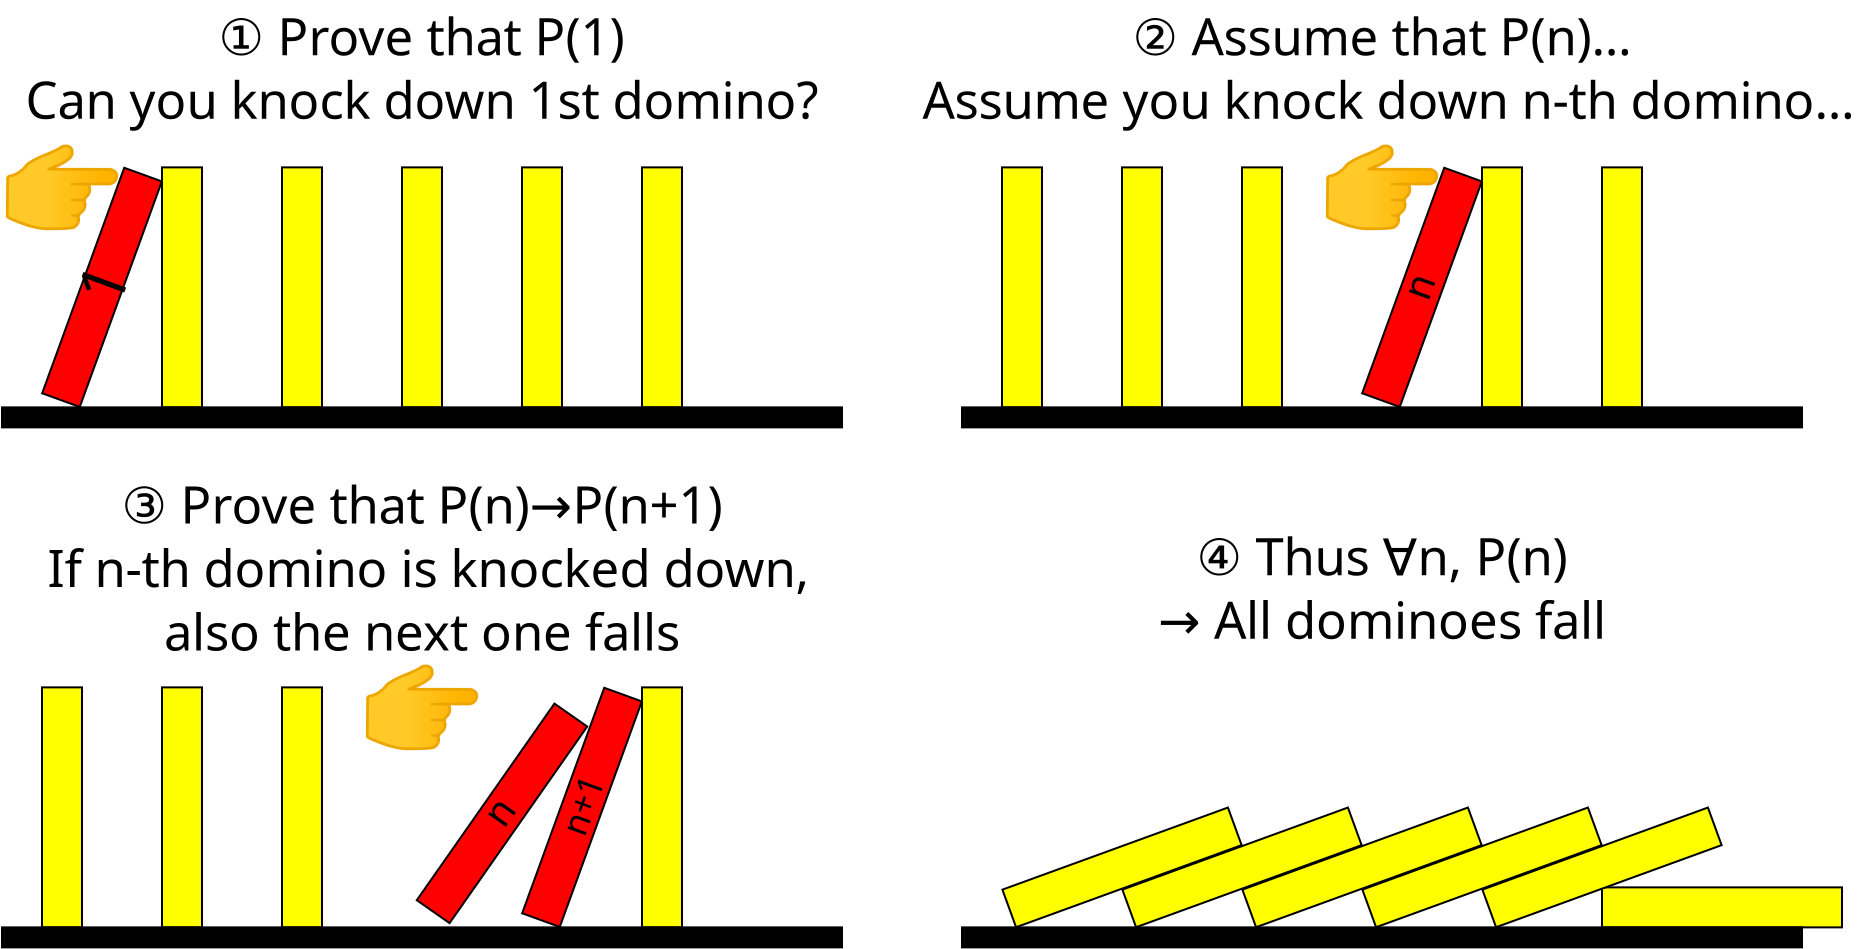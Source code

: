 <?xml version="1.0" encoding="UTF-8"?>
<dia:diagram xmlns:dia="http://www.lysator.liu.se/~alla/dia/">
  <dia:layer name="Background" visible="true" connectable="false"/>
  <dia:layer name="Background" visible="true" connectable="false"/>
  <dia:layer name="Background" visible="true" connectable="false"/>
  <dia:layer name="Background" visible="true" connectable="false"/>
  <dia:layer name="Background" visible="true" connectable="false"/>
  <dia:layer name="Background" visible="true" connectable="true" active="true">
    <dia:object type="Standard - Box" version="0" id="O0">
      <dia:attribute name="obj_pos">
        <dia:point val="16,12"/>
      </dia:attribute>
      <dia:attribute name="obj_bb">
        <dia:rectangle val="15.95,11.95;18.05,24.05"/>
      </dia:attribute>
      <dia:attribute name="elem_corner">
        <dia:point val="16,12"/>
      </dia:attribute>
      <dia:attribute name="elem_width">
        <dia:real val="2"/>
      </dia:attribute>
      <dia:attribute name="elem_height">
        <dia:real val="12"/>
      </dia:attribute>
      <dia:attribute name="inner_color">
        <dia:color val="#ff0000ff"/>
      </dia:attribute>
      <dia:attribute name="show_background">
        <dia:boolean val="true"/>
      </dia:attribute>
      <dia:attribute name="angle">
        <dia:real val="20"/>
      </dia:attribute>
    </dia:object>
    <dia:object type="Standard - Text" version="1" id="O1">
      <dia:attribute name="obj_pos">
        <dia:point val="17,18"/>
      </dia:attribute>
      <dia:attribute name="obj_bb">
        <dia:rectangle val="15.957,17.291;18.043,18.709"/>
      </dia:attribute>
      <dia:attribute name="text">
        <dia:composite type="text">
          <dia:attribute name="string">
            <dia:string>#1#</dia:string>
          </dia:attribute>
          <dia:attribute name="font">
            <dia:font family="sans" style="0" name="Helvetica"/>
          </dia:attribute>
          <dia:attribute name="height">
            <dia:real val="1.764"/>
          </dia:attribute>
          <dia:attribute name="pos">
            <dia:point val="17,18.547"/>
          </dia:attribute>
          <dia:attribute name="color">
            <dia:color val="#000000ff"/>
          </dia:attribute>
          <dia:attribute name="alignment">
            <dia:enum val="1"/>
          </dia:attribute>
        </dia:composite>
      </dia:attribute>
      <dia:attribute name="valign">
        <dia:enum val="2"/>
      </dia:attribute>
      <dia:attribute name="text_angle">
        <dia:real val="-70"/>
      </dia:attribute>
      <dia:connections>
        <dia:connection handle="0" to="O0" connection="8"/>
      </dia:connections>
    </dia:object>
    <dia:object type="Standard - Box" version="0" id="O2">
      <dia:attribute name="obj_pos">
        <dia:point val="20,12"/>
      </dia:attribute>
      <dia:attribute name="obj_bb">
        <dia:rectangle val="19.95,11.95;22.05,24.05"/>
      </dia:attribute>
      <dia:attribute name="elem_corner">
        <dia:point val="20,12"/>
      </dia:attribute>
      <dia:attribute name="elem_width">
        <dia:real val="2"/>
      </dia:attribute>
      <dia:attribute name="elem_height">
        <dia:real val="12"/>
      </dia:attribute>
      <dia:attribute name="inner_color">
        <dia:color val="#ffff00ff"/>
      </dia:attribute>
      <dia:attribute name="show_background">
        <dia:boolean val="true"/>
      </dia:attribute>
    </dia:object>
    <dia:object type="Standard - Box" version="0" id="O3">
      <dia:attribute name="obj_pos">
        <dia:point val="26,12"/>
      </dia:attribute>
      <dia:attribute name="obj_bb">
        <dia:rectangle val="25.95,11.95;28.05,24.05"/>
      </dia:attribute>
      <dia:attribute name="elem_corner">
        <dia:point val="26,12"/>
      </dia:attribute>
      <dia:attribute name="elem_width">
        <dia:real val="2"/>
      </dia:attribute>
      <dia:attribute name="elem_height">
        <dia:real val="12"/>
      </dia:attribute>
      <dia:attribute name="inner_color">
        <dia:color val="#ffff00ff"/>
      </dia:attribute>
      <dia:attribute name="show_background">
        <dia:boolean val="true"/>
      </dia:attribute>
    </dia:object>
    <dia:object type="Standard - Box" version="0" id="O4">
      <dia:attribute name="obj_pos">
        <dia:point val="32,12"/>
      </dia:attribute>
      <dia:attribute name="obj_bb">
        <dia:rectangle val="31.95,11.95;34.05,24.05"/>
      </dia:attribute>
      <dia:attribute name="elem_corner">
        <dia:point val="32,12"/>
      </dia:attribute>
      <dia:attribute name="elem_width">
        <dia:real val="2"/>
      </dia:attribute>
      <dia:attribute name="elem_height">
        <dia:real val="12"/>
      </dia:attribute>
      <dia:attribute name="inner_color">
        <dia:color val="#ffff00ff"/>
      </dia:attribute>
      <dia:attribute name="show_background">
        <dia:boolean val="true"/>
      </dia:attribute>
    </dia:object>
    <dia:object type="Standard - Box" version="0" id="O5">
      <dia:attribute name="obj_pos">
        <dia:point val="38,12"/>
      </dia:attribute>
      <dia:attribute name="obj_bb">
        <dia:rectangle val="37.95,11.95;40.05,24.05"/>
      </dia:attribute>
      <dia:attribute name="elem_corner">
        <dia:point val="38,12"/>
      </dia:attribute>
      <dia:attribute name="elem_width">
        <dia:real val="2"/>
      </dia:attribute>
      <dia:attribute name="elem_height">
        <dia:real val="12"/>
      </dia:attribute>
      <dia:attribute name="inner_color">
        <dia:color val="#ffff00ff"/>
      </dia:attribute>
      <dia:attribute name="show_background">
        <dia:boolean val="true"/>
      </dia:attribute>
    </dia:object>
    <dia:object type="Standard - Box" version="0" id="O6">
      <dia:attribute name="obj_pos">
        <dia:point val="44,12"/>
      </dia:attribute>
      <dia:attribute name="obj_bb">
        <dia:rectangle val="43.95,11.95;46.05,24.05"/>
      </dia:attribute>
      <dia:attribute name="elem_corner">
        <dia:point val="44,12"/>
      </dia:attribute>
      <dia:attribute name="elem_width">
        <dia:real val="2"/>
      </dia:attribute>
      <dia:attribute name="elem_height">
        <dia:real val="12"/>
      </dia:attribute>
      <dia:attribute name="inner_color">
        <dia:color val="#ffff00ff"/>
      </dia:attribute>
      <dia:attribute name="show_background">
        <dia:boolean val="true"/>
      </dia:attribute>
    </dia:object>
    <dia:object type="Standard - Box" version="0" id="O7">
      <dia:attribute name="obj_pos">
        <dia:point val="12,24"/>
      </dia:attribute>
      <dia:attribute name="obj_bb">
        <dia:rectangle val="11.95,23.95;54.05,25.05"/>
      </dia:attribute>
      <dia:attribute name="elem_corner">
        <dia:point val="12,24"/>
      </dia:attribute>
      <dia:attribute name="elem_width">
        <dia:real val="42"/>
      </dia:attribute>
      <dia:attribute name="elem_height">
        <dia:real val="1"/>
      </dia:attribute>
      <dia:attribute name="inner_color">
        <dia:color val="#000000ff"/>
      </dia:attribute>
      <dia:attribute name="show_background">
        <dia:boolean val="true"/>
      </dia:attribute>
    </dia:object>
    <dia:object type="Standard - Image" version="0" id="O8">
      <dia:attribute name="obj_pos">
        <dia:point val="12,10"/>
      </dia:attribute>
      <dia:attribute name="obj_bb">
        <dia:rectangle val="12,10;18,16"/>
      </dia:attribute>
      <dia:attribute name="elem_corner">
        <dia:point val="12,10"/>
      </dia:attribute>
      <dia:attribute name="elem_width">
        <dia:real val="6"/>
      </dia:attribute>
      <dia:attribute name="elem_height">
        <dia:real val="6"/>
      </dia:attribute>
      <dia:attribute name="draw_border">
        <dia:boolean val="false"/>
      </dia:attribute>
      <dia:attribute name="keep_aspect">
        <dia:boolean val="true"/>
      </dia:attribute>
      <dia:attribute name="file">
        <dia:string>#/home/mic/Documents/tomamic/images/comp/index.svg#</dia:string>
      </dia:attribute>
      <dia:attribute name="inline_data">
        <dia:boolean val="true"/>
      </dia:attribute>
      <dia:attribute name="pixbuf">
        <dia:composite type="pixbuf">
          <dia:attribute name="data">
            <dia:data>iVBORw0KGgoAAAANSUhEUgAAAyAAAAMgCAYAAADbcAZoAAAABHNCSVQICAgIfAhkiAAAIABJREFU
eJzs3Xmc5Xld3/vX93f22rfu6dlAImH1Ii4JQRZFEa8goigN3T2MF1kGBEXFQIKaAYHEIIqAGhG5
bNPdQ8d4ZQneG+FBzCZGY2JIFKIIhm2Y7lq69jrL73v/qOqe3quq+3fO7/zOeT0fwBxO/+r7/cyp
6jq/9/luIEmSJEmSJEmSJEmSJEmSJEmSJEmSJEmSJEmSJEmSJEmSJEmSJEmSJEmSJEmSJEmSJEmS
JEmSJEmSJEmSJEmSJEmSJEmSJEmSJEmSJEmSJEmSJEmSJEmSJEmSJEmSJEmSJEmSJEmSJEmSJEmS
JEmSJEmSJEmSJEmSJEmSJEmSJEmSJEmSJEmSJEmSJEmSJEmSJEmSJEmSJEmSJEmSJEmSJEmSJEmS
JEmSJEmSJEmSJEmSJEmSJEmSJEmSJEmSJEmSJEmSJEmSJEmSJEmSJEmSJEmSJEmSJEmSJEmSJEmS
JEmSJEmSJEmSJEmSJEmSJEmSJEmSJEmSJEmSJEmSJEmSJEmSJEmSJEmSJEmSJEmSJEmSJEmSJEmS
JEmSJEmSJEmSJEmSJEmSJEmSJEmSJEmSJEmSJEmSJEmSJEmSJEmSJEmSJEmSJEmSJEmSJEmSJEmS
JEmSJEmSJEmSJEmSJEmSJEmSJEmSJEmSJEmSJEmSJEmSJEmSJEmSJEmSJEmSJEmSJEmSJEmSJEmS
JEmSJEmSJEmSJEmSJEmSJEmSJEmSJEmSJEmSJEmSJEmSJEmSJEmSJEmSJEmSJEmSJEmSJEmSJEmS
JEmSJEmSJEmSJEmSJEmSJEmSJEmSJEmSJEmSJEmSJEmSJEmSJEmSJEmSJEmSJEmSJEmSJEmSJEmS
JEmSJEmSJEmSJEmSJEmSJEmSJEmSJElSL4S8C5AkDacYCfef5GAl4UCacjAEZkgJJIyHlHIK1QSa
ADGhTcpKhMVSwjwpC1PT3Beezlbe/x6SpP0xgEiSuibeTTL/SB4eUh4V4WEh8DAiDwe+DjgAlG+k
eeA+4AvA38bIp5PAp0Pkv08f429vuHhJUlcYQCRJmZm/h4m0xHeU4HEx5XEE/h4wkUMpZ0LgP8bI
v4uR/zBb4b+Ew3RyqEOSdAkDiCTphiye5Js6Kd8bAt8DfBs3NqrRFRFOh8C/jvDhdot/c+hO1vKu
SZKGlQFEkrRvC6d4EC2OxMALgIfnXc8+bRL4SEz5rdmjfCIEYt4FSdIwMYBIkvYkRsLCSb4HeBXw
XQzGe8hfBfjVtTLvuf0wG3kXI0nDYBDePCRJXRQjYeFeDhP5eeDRedfTJfdHeHtS5tdmDnM272Ik
aZAZQCRJV7V4km9KI78KPDnvWnpkIUTePF3hreHw9hbAkqRsGUAkSZf58kcYqa/wBuCVQCnvenLw
lzHyE3PH+HjehUjSoDGASJIusnCSJ8XIuyje4vKsRQLv6pR41cHDrOZdjCQNCgOIJAmAhVNMxja/
BLwI3x/Oi/C5kHLH7B18Ku9aJGkQ+AYjSWLhOE+Pgd8Ebs+7lj7VJPJjs8d4d96FSFLRGUAkaYid
PsktSeStwOG8aymIt83czM+Ep9DOuxBJKioDiCQNoXiK0nyLl4XAG4HJvOsplMDvzizzvHAXrbxL
kaQiMoBI0pBZPM5j0+3pVo/Lu5YC+9czU/xQeDpbeRciSUVjAJGkIXH63YwnDd4AvILh3Fo3UyHw
oelD/LDTsSRpf5K8C5AkdVeMhIXjHEsafIbhPdcjczHyrMX7eGvedUhS0TgCIkkDbGe61duBJ+Vd
y6AKgZfNHOE3865DkorCACJJA+jsKWZabd4Q4C4c8ei2Vgh818wR/n3ehUhSERhAJGmAxFOUFtu8
KMKbgNm867mWpFymVCoRSiWSUkJSKhEIECCEB96eYowQIRJJ2x3StEPa6RA7KZ12nyy/CHw+Xecb
D7yQlbxLkaR+V867AElSNs4c56kLbX4ZeEzetVwsUK5VKFerlKtVSpUypUoZCBAvvfayJ67ggWti
Gum0WnRabdqtFu2tZj6hJPKQUOfNwMt637kkFYsjIJJUcGdO8IgAbwGekXct5ySlEtVGg0q9Trle
I1zt3eYGA8iVLk87HVqbW2xtbNBuNvfWZDZijDxt7hgf71mPklRABhBJKqjl9zHbrvK6GLkLqORd
DwGq9Qb18THK1dol7zBXSQFdCCAX/mHa6bC5ts7W2gYxTffQ9g37i5kyjwmH6fSiM0kqIgOIJBXM
F0/RGG3zigivBabyrgegOjJCY2JiZ2rVleQTQM4/ipHN1XU2V9e6H0QCL5w9wv/d3U4kqbgMIJJU
EPGdVBYneGGM/DxwS971wPZC8tHpKSr1+i5X5htAzj+TpqyfXWFrfWMP/Vy3Ly5v8bCHvIDNbnYi
SUXlQYSS1Ofi3SQLxzk2P85fxsi/oB/CR4D6+BiThw7tIXz0j5AkjE5PMj47TUi69hZ4+3idl3Sr
cUkqOkdAJKmPnTnOUwm8OcA35V3LOUm5zOjMDJVabeeZfY5aXPPp7o6AXChtd1iZX+zKrlkh8NfT
n+Hh4fX0ZOGJJBWJAUSS+tDpk3xHEvmnwOPzruVC9YkJGpMT2+d0nL+/L2YAAYidlJX5Rdqt1h76
3benzR7lD7rRsCQVmeeASFIfOX2Sb01S3kTkaXnXcqFyrcrozAylSv6bbWUpJIHx2SmW5xfptLId
CQmBl4MBRJIu5QiIJPWBM/fyyJDyBuDZ9NHv5pAkjExNUhsdu7yqARgBIW5fk7Y7nD2zkPUOWZ1O
mdsOHua+LBuVpKJzBESScjR/gkfHyGtDynOBUt71XKg6MsLIzBRJ0ldldUVSLjE2NcHKwlKWzZbK
LX4Q+BdZNipJRWcAkaQcLJ7km1L4OSI/EEJ/7UhYqpQZmZ7Z2d2qd8eI561Sr1Ft1GluZLh7buA5
GEAk6SJ9M8wvScNg/gSPB34WeDp99js4hEBjcpL6xDgPlHaNADJAU7DOSTsdzt4/T4yZBa9Oq80t
h+7k/qwalKSicwREknpg4QRPTAOvIfJ9eddyJdWREUamp0hKw/22kJRK1EYabK6tZ9VkqVzi6cB7
s2pQkopuuN9pJKnLFk7wxAivj/CdoQ9nM5WrVUampymfP9NDtdERNtfXM5t9FgLfiwFEks7rq+F/
SRoEMRLmT/KsBH4uwrfkXc+VJKUSjckpaqOj13gn2OUOfACnYJ2zMr9Ia6u5h1r2ZGnmZg6Ep5D9
iYeSVEAGEEnKSDxFdb7F0RB4FfANeddzRSFQHx/fOUxwL2vfh2sNyDlb6xusLS3voZa9CfCkmaP8
h8walKQCcwqWJN2g+XuYIPCChTY/EwK35V3P1VQadUamzx0mGIdpg6t9q9SznZKWRp4MBhBJAgOI
JF23pffzkHaFu4i8FJjMu56rOb+tbqOxz68c3oSSJAnlaoV2s5VJeyHwpEwakqQB4BQsSdqn+Xv4
ByS8CvhB+uzwwAslpRL1yUnqY2MQrnCM+a75YnjXgABsrq6zvryyh3r2ZHmmzEw4TCerBiWpqBwB
kaQ9iHeTzD+CZwV4FZEn5F3PtYQkoT4+QX1ygnBZ8NBeVepVyG4ZyMRiyiOB/5FZi5JUUAYQSbqG
+DFq84s8dyHwj0PkEXnXc00hUBsbozE5SVLq24GZwiiVyyRJQpqm2TSY8lgMIJJkAJGkKzl9kluS
lJcsLPHyEJjLu55rClAdGWVkapqkXGaY125krVyt0tzczKStGPlG4J5MGpOkAjOASNIFzpzgOwO8
gsj3E/p3fcc51ZERGlPTOztbKWvlWiWzAELgG7NpSJKKzQAiaeh9+SOMNJa5IwZ+nH49v+MSlXqd
xvQ05aonmHdTpVrNrrHAQ7NrTJKKy9WJkobW0vt5SKfEjxF4ITCddz17Ua5VaUxPU6lda0vdPe4k
5S5Y19wF61wbC1+5fw817Ul7ZoWRcBfZ7O0rSQXlCIikoRIjYf5evjOBH+9Engns5Tjw3JWrNepT
k1RHRrafcJlHjwSScom0ncnuueXTIzwY+OssGpOkojKASBoKp9/NeKnOHQsneUWARxXl/r1cq9GY
mqLSGMHUkY9SqZxVAKFS4lYMIJKGnAFE0kA7cy+PJPIjIfKSWJBpVgDlep3GxCSVcyMeyk2pUqK1
lU1baeBANi1JUnEZQCQNnM+/h/p4neeEyMtIeXze9exHpd6gPjVFpV7PuxTtSJLsNkMLkYOZNSZJ
BWUAkTQw7v8ADy0l3EXgBURm865nPyqNBo3JKcoGj74Tkuz2a0kDM5k1JkkFZQCRVGjxbpL5h/Gd
IeElRJ4N/X92x4UqjQaNqRnKtQy3e1WmQsgugATwGy1p6BlAJBXSmVPcGjq8aCHy4gC3Fmt9dqA6
OkpjcpLS+XM8CvUvMFSyDCBEHOKSNPQMIJIKI0bCwkmeCryMNs+kYL/DQkiojY9Tn5wkKRWq9OGW
ZQBxBESSivXmLWk4Lb6HqVjl8MJJXgk8Ku969isplaiNT1CfnCQkO8eOOOBRHLseVriftjyEUJIM
IJL61unjfEuS8JI05Q4ChduPtlSpUBufoDYxke00HvVUmqaZtRUCGW3oK0nFZQCR1Fd2Dgw8EgMv
Ax5LBAp2716u16lPTFIdHcOhjuKLaXbfwxgNIJJkAJHUFxbu4f9IS7wsRI5FmMi7nutRHR2jPjlF
uVbb/WIVRozZjYDEhLOZNSZJBWUAkZSb+DFqi0s8JwZeGiNPCAUcLAhJsr2+Y3yCpFLJuxx1QdrJ
cApW5L7MGpOkgjKASOq5+z/AQ5MyL5pf4kcDHCjiLKXt9R2T1MbHH1hYroHUbmW3bjwxgEiSAURS
b8RPUp6/j2eGlJcS+G5i0VZ2AAEqjVHqE5NUGiO4vmPwxRjptNuZtddK+UpmjUlSQRlAJHXV6Q9w
cynhzoWv8GMh8KACxg5CklAdG6M+MUWpWjV3ZKUAr2On1c6yzuaB2/hCZq1JUkEZQCRlLt5NsvAw
vjsEXhrh+2JBf9eUKhVqE5PUxiecZjWkOq3sRj+AvwlPIdMGJamICnlTIKk/LZ9grg0/Og8vCfD1
BfiA+3IBKvWR7WlWI6OF2wJY2Wo1s9s1N8BnMmtMkgrMACLphp07MLC1c2BgEe/ZQymhNjpBfXKK
pOKvRgEx0tpqZtZcCv85s8YkqcB8l5V0XeLHqC0s8v0EXgI8tYgHBgKUazVq45NUxy88rbyQYzfK
WHOrmekhhMAfZ9mYJBWVAUTSviwe58GdhJctLPFCAnN513M9theVj1OfmKRU9dBAXVlzfSPL5jpJ
mf+SZYOSVFQGEEm7ipGw8EG+O6S8PIVnhEgp75quR6laoz4xSXXMszt0bWknpbmZ3fQr4E9nDnsK
uiSBAUTSNczfw0QIPG/hJD8BPLqQE5NCoDo6Rm18ksrIztkdhfwXUS9tra+T8Q/K/5dlY5JUZAYQ
SZc5cy+PDCmvBO6IMJp3PdcjqVSoj09Sm5gklAo5YKOcxBjZWst0+hUh5d9k2qAkFZgBRNJ5Cyd4
Yhp4TUh5BkVcUh6g0hjZXlQ+Np53NSqorfUN0jTNssmvTlf5VJYNSlKRGUCkIXff+xmtVnh+jLwy
wiNCAacnJaUytYkJahOTJOVK3uWowGKMbK6sZdwo/zIcppNto5JUXAYQaUjNn+T2CC8PkRfHyEze
9VyPcmOE+sQU1dGxIo7XqA9trK5lPfoBgXuzbVCSis23bGnInD7Ot5TglTHwPKBwwwXbW+huHxh4
8Ra6ex262csi9F0uiJc92H9blz29z7auefke28r7dbjil/X4dYgPXNNptzl7ej7rTQo+M3OER4Xg
1geSdI4jINIQiO+ksjjGD8XATwKPK+KdUKlWoz45TXXULXTVBRHWlpaz3yEt8puGD0m6mAFEGmDz
9zAREl66AD8O3JZ3PfsVQqA6NkFtcpJyvbH9pLdyu/AFuh5bGxu0m62sm90owfuzblSSis4AIg2g
0x/g5lDiJ4G7IkzmXc9+JZUK9clpauPnttD1pnrvAr5e+5N2Oqwvr2TeboT3TB1jMfOGJangDCDS
AFm6l6/vdPgJAi8GGnnXsy8BKo1RahNTbqGr3omwuniWmGYe2lqlwC9l3agkDQIDiDQATt/LN5c6
/GQn5SiBQp26l5TKVCcmqU9OuYVuJhz92I+15eVuTL0CODF9hC90o2FJKjoDiFRQMRIW7+XpMfJq
Up4cC7anXaUxQm1yemcL3YIVr4HQXN/I/MTzHa1O5E3daFiSBoEBRCqY+E4qC2P8wOJJXhPhW/Ku
Zz9CklAdn6A+MU2pVtv9C6Qu6bTb27tedUEIvPPgUf6qK41L0gAwgEgFcf8pxkodXrwQ+Sng9iJN
tCnV6tQnp6iOTbiFrnKXpikrZxaJsSt/i1ZakTd2o2FJGhQGEKnPnX4346HBK0Kbnwbm8q5nrx7Y
QnfqgS10pZzFNGXlzAJpp9OV9kPkTTcd42tdaVySBoQBROpT959irNTihQT+MXBT3vXsVVKpUJ+Y
ojYxtbOFrtQfYoyszC/RabW71cX/nF7lV7rVuCQNCgOI1GdOv5vxUp0fi21eTWAm73r2xC101e8i
rC4s0W42u9ZDGnhFuIuubKklSYPEACL1iaXjTHcCPwm8siiHB4ZSaXu0wy101c8irC4t0drc6loX
IfIbB47yb7vWgSQNEAOIlLPl9zHbrvBTHfhxYCLvevaiVKtRn5ymOj5JcAtd9bMIq0tnaa5vdrOX
v9qY4NXd7ECSBokBRMrJ8gnmWpFXtLZHPfp/xGNnmlV9cprK6Fje1Uh7EFldOEtzs6vho03Knbc+
k/VudiJJg8QAIvXYfe/nYKXMz7TgZQT6/k4+JAm1iSnqk9MkFadZqRhimrIyv9jNNR/b/QReP3cH
n+pqJ5I0YAwgUo/cf4qxcouXx8BrKcBUq1K1Sm180t2sVDjpzla7nVaX14NHPjFb5p91txNJGjwG
EKnL4imqiy3+r9jmDTFwMO96dlNuNKhPzriblQop7XS2w0e7a1vtnvOlSuB54TDdOVBEkgaYAUTq
kniK0kKHH1lo8zoCt+ddz7WEEKhOTFKfnKFUreZdjnRd2s0mq/OLpGna7a42YsqzJ+7gTLc7kqRB
ZACRuuDMcZ660OaXgcfkXcu1hCShNj5JfWaWpOSvAxXX1to6a2eXIcZudxVD4EWzd/An3e5IkgaV
dxxShk6f5DuSyC8Cj8u7lmtJyhXqUzPUJiYJSZJ3OdL1i7B29ixbaz3ahCrwxpkjnOhNZ5I0mAwg
UgbmT/BoAncTeU7etVxLqVqjPj1DbXwC8PwOFVtMU1bnF2ltdXenq/P9RU7MfpbX9aQzSRpg3oFI
N2DxOA9OE15L5IVA324VVW40aEzNFvj8jnjFh1e9Zre2dr10lwviZQ/239ZlT++zrUF4Ha74ZXtr
q9NssTK/SNrp2Rrwj8+UeUY4TG/SjiQNMEdApOtw/ykOJR3+SRp5EZH+PBwjBKpj4zSmZylVa3lX
I2Vma3Wd9bPLxO6v99gW+FSrxQ+Eo4YPScqCAUTahy+eotHo8KrQ5jXQn4cInj84cGqapNyf2Ui6
HjFNWVtcornR1ZPNL+4T/ms55emzd7LWs04lacAZQKQ9iJGwcIIfps2bga/Lu54rcUcrDbLW1hZr
C0u9nHIF8OkqPG3iGIu97FSSBp1rQKRdLNzDE2LCrwB/P+9ariQkJepT09SnpglJ3y5DuUEDtvbh
ik+7BuRqT26cXWFjZWUPfWTqL1ptnnLoTu7vdceSNOj8mFS6ivmT3B5S3hQDd9CHYT2UStQnp6lP
ThNKgxo8NMzSTofVhUXaPdrl6gJ/Wi3z9NmjnO51x5I0DAwg0iXuez+j1QqvjZGfjoF63vVcKimV
t8/wmJzyDA8NrK31ddaXlondP9X8Uh/vlPnB8cOs9rpjSRoWBhDpAgsneGaEd8TIg/Ou5VJJqbQd
PKamCcHgocGUdjqsL53t6ULzcwL83tktjjzkKL3vXJKGiAFEAs6c4BEh8rYIT8u7lkudP7V8cooQ
+m4mmJSZrbV11s+ezWPUAwLvnT7Ei2eeQrv3nUvScDGAaKidPcVMp8UvRLiL0F9/H5JKhcb0LLXx
STB4aICl7TZri0u0trbyKSDyxtmj/Hw+nUvS8OmrGy6pV+LdJIsP40XtNm8iMJd3PRdKyuXt4DEx
ZfDQYIuwubbKRi8PFbxYJ8JPzR3jHXl0LknDygCiobN4km9aiPwL4HF513KhkJSoT89s72rl4nIN
uE67zdr8Iu1mboeLLwDPmzvKH+RVgCQNKwOIhsZ972e0XOHn08jPAH2zb20ICbWJSRozc26nq4EX
Y2RzeYWN5VX2fmZJ5j6bdnjWgefz2bwKkKRhZgDRUNjZ3erXidyedy3nhbAdPKbnSMr+VdTga21s
sra0RNru6WnmF4mBj4YOxw48n+XcipCkIeddjwba/R/goaUSvxbhe/Ku5ULVsXEaswcoVap5lyJ1
XafdZn1xidZmrrvbxhh48+xneG14PTlssyVJOscAooEUP0ZtYYnXRngNUMu7nnMqI2OMzB2gVO2b
kqSuiTGysbzM5soq5LPI/JzlNPD8A0f4cJ5FSJK2ucWOBs7CSZ4UI78FPCLvWs4p10cYmT1AudHI
u5SCild8eNVrdmtr10t3uSBe9mD/bV329D7b6vPXobmxwfriEmknv+lWOz4dE5479zz+Mu9CJEnb
HAHRwFg4xWRs889j5CX0SbguVWuMzB6gMjqWdynSxbo0INFptVhfOpv3dCuAGCK/cbbJzzzkBZ5s
Lkn9xACigbBwgmfGNr8O/bHIPJRKNKbnqE9N512K1BOxk25Pt1pdzbsUgDNp4IUHjjrlSpL6kQFE
hXb/KQ6VOrw9Rp6Tdy0AIQRqUzM0pmc9y0PDIUY2V88dJpj/2u4An0zLPP/AYb6cdy2SpCszgKiw
5k/wItq8BZjMuxYC1MYmacwecEtdDY3m+jrrZ8+Sttt5lwLQinD3zGf55+5yJUn9zTslFc7pk9yS
pPw28L151wJQbowwMneQcq2edylST7S3mqwvLdHe2sq7lHP+JgaOzh3hj/MuRJK0OwOICmXhOM+L
kd8gkPviiqRcYWTuINWx8bxLkXoi7XRYX1yiub6edynnROC3SHn13B0eLChJRWEAUSF8/j3UJ6r8
8xj4ibxrcZ2Hhk2Mka2VlZ11Hrme5/GAwOcjvHjuCJ/IuxRJ0v4YQNT35u/hUSR8EPiGvGupjo0z
MneQpFzJuxSp+2Jka22NjaVl0jT38zzOSYG3b47xs7c+k74ZipEk7Z0BRH1t4R6+LybcQ84LzUvV
KiNzN1EZGc2zDKlnWhsbrC8u0umPBeYAhMBfh8iLpo/yh3nXIkm6fgYQ9aV4N8nCI3hdjPwcOR4q
GJKExswc9clpCH1xtqHUVa3NTTaWlmg3m3mXcqF2gF86u8kveKigJBWfAUR958sfYWRxlRNEnpVn
HdWxiZ3pVv41Ubflv66i09ze2aoPTjC/1J+nCT964Hn8Wd6FSJKy4Z2V+sry+5htrfKhGHlCXjU4
3Uq9F8grhKSdNhtnl9nqjxPML7RG5C0zFf5pOExfDcdIkm6MAUR94/S9PKyZ8rEQ+fo8+g8hUJ+e
pTE963QrDby002FzeZnN1VXol52ttsUIJ2KHf3jg+Xw172IkSdkzgKgvzJ/g0aT8AXBzHv1XGqOM
HLiJUrWaR/caer0LALGTsrmyzObKCjHtuwPDPwv8+NxR/iDvQiRJ3WMAUe7m7+EfAB+D3h8umJTL
jMzd5GGCGnixk26PeKz00VkeD1gGXj9zM28PT6F/tt2SJHWFAUS5On2S7yDyEWCs133XJqcYmTlA
KJV63bXUMzHdGfFY7ssRjxgjJ2PCPzxwhK/kXYwkqTcMIMrN/Em+LY/wUapWGT1wiHJjpJfdSj21
HTxW2Fxe7sfgAfDpNPATB47yb/MuRJLUWwYQ5WLxOI9NIx+ll+EjBOpTMzRm5gguMteAium5qVZ9
OeIBcIbIG2du4dedbiVJw8kAop5buJdvSFM+QQ/XfJTrDUYPHqJUrfWqS6mn0k6bzbPLbK2u9OMa
D4CNEHhrZ51fPPBCVvIuRpKUHwOIemr+Hm6LKb8PzPSkwxAYmZ2jPjmb43nqUvd0Wi02l8+ytbbW
b9vpnhMjnEjKvHbmMP8772IkSfkzgKhnlo4z3Qn8PnBbL/orVaqMHbqFUq3ei+6k3ojQbm4R08jW
8jLNzfV+OEj9av5DTPnpuTv4k7wLkST1DwOIeiK+k8pi4HeBb+hFf7XJKUbmDhJC0ovupK5L2222
VlfZXDkLkX5d3wFAhM8FeM3sUf5V3rVIkvqPAUQ9MT/G2wN8R7f7CaUSYwdvpjLa8119pczFGGmt
r7O5fJb21lbe5ezFEvDG2TLvCIdp5l2MJKk/GUDUdQvHeVkMvLTb/ZQqVcZvuZ2kUul2V1JXtbe2
aK6usLW62q8Lyi/VCvCb5Ravn/gR5vMuRpLU31yWq65aPMG3p/AHQFdTQaUxytihWzxUcGDFKz68
6jW7tbXrpbtcEC97sP+24sX/J+102FpZYWtlhbRTnN1pA3y40+HVB57PZ/OuRZJUDAYQdc3iSb4u
jfwJMNfNfmqT04weOIg/zoNs8AJITCOtjTWaK6u0tjb7ek3HVfxRGnjtgSMeJChJ2h+nYKkr7j/F
WNrmQ3Q5fIwcuIn6ZM+OE5FuWNpusbGwSHN9rSjTqy716TTwcweO8OG8C5EkFZNbBClzMRJKHd4H
PKab/YzedLPhQ4UROx1WvvpVlr70RbbWCrO240J/E+D5M5/lsYYPSdKNcAREmVs4wd0Ent3NPsZu
uoXq+EQ3u5Ay0Wm12FhapLm6mncp1+urIfKG6VV+O9xFK+9iJEnF56R5ZerMcZ4dAr9DF3+2DB/D
qGBrQGKkub7G1soyrY2NPdbVdxaIvCPd5JcPvJCVvIuRJA0OA4gyc+aZLJ5GAAAgAElEQVQe/l5I
+CQw2p0eAmOHbqY6ZvgYPsUIIGm7TXPnsMC0XZydrC6xFuBXwxZvmX4BS3kXI0kaPE7BUiaWjvN3
OoGP0rXwAaM3HTJ8qC+1NjbYWlmmuVbYaVYAmwHe1YI33XSUr+VdjCRpcBlAdMOW38dsK/Ax4GC3
+mjMzFEbn+xW89K+pZ02zZUVNpfPFurcjitYI/LuWOHNs4f5ct7FSJIGnwFEN+SLp2i02nwEeHi3
+qiOT9CY6epuvtLeRGhtrrO1vExzbY29T/vqS8sBfr1S5q3jhzmddzGSpOFhANF1i6coLbY5EeHx
3eqjXB9h7ODN3Wpe2pPttR07ox3FXdtxzgKBt5dS3j51jMW8i5EkDR8DiK7bYou3xcAPdKv9UqXK
+M23QnCvBOXg3GjHyjLN1cKPdgDcHyK/0tnkN9zVSpKUJwOIrsv8cd4QAy/vVvuhVGLs5tsIpVK3
upCuKO10aK6cZXNlmbQ1AMdeBD5Pyts2J3jXrc9kPe9yJEkygGjfFk7wjyL8XDf7GLvpFkrVaje7
kB5wfrTj7PbajuKdUn4l/y5G3jZb5kPhCJ28i5Ek6RwDiPblzEleHiP/rJt9jMwdpDLStd18pfNi
mrK1sszm2SXS9gCMdkCTwIfo8Cuzd/CpvIuRJOlKDCDas/mT/CiRd3Szj9r4JPWpmW52IdHe2toe
7VhZJg7GaMd9BN7VKfEbBw9zX97FSJJ0LQYQ7cn8CX6IyDuBrq0IL9fqjBw81K3mNeRiJ6W5tsLm
2UU6zWbe5WShA3ySyG/NrPJ74S4GYghHkjT4DCDa1fxxngMcp4s/L0mpvL3o3B2vlLH2xgaby0vb
p5QPxmjHnwPvrZY57vkdkqQiMoDomhaOcywG3ksXf1ZCCIzdfBtJ2R9HZSOm6fa5HWeX6DS38i7n
RnWA/wR8qNPhQwefz1/nXZAkSTfCj5t1VfMneAHwLqCre+GO3Xwr1dHxbnahwotXfHjpNe2tTbaW
z9JcXSGmaS8K67aVEPmZyPaBgWnCVkj7Zivd5Uj+u2uVS7RDpz/ONdkKrNUiuc/vi03i9AtYyrsO
SboaA4iuaOEkL42RXweSbvYzcuAm6pPT3exCA+HaASRtt1g7/TVa62u9K0nSXmwCG3kXseMs0A+f
TLQCrOZdxI6VCO28iwA6BJbzLgKAyDqBy4fOI6sx0EoiSxG+RuQrBL4Uynxp5jBnc6i00AwgusyZ
k/xEiPwqXf75qE/NMjJ3oJtdaGBcPYB0mlusfPVLpO1+eA+VJA2bCKdD5L8T+B9EPp0m/PncIf5b
eEpfhLu+ZADRRc4c57Uh8KZu91Mdm2Ds0C3d7kYD48oBJHY6nP3S3w7KGR6SpMGxSuQ/xYR/n8Af
Tk/yn8PTrzCyMqQMIAIgnqK02OJtMfDybvdVbowwccvt4I5X2rMrB5C1+7/K1kp/jNpLknQNGzHw
iSTlI80Ov3foTu7Pu6A8eQcoPv8e6hM17gF+qNt9lWo1Jm59MCHp6tISDZzLA0inucXZL34hl2ok
SboBLeAPgQ+mG3zwwAv7YyONXjKADLml40x3Ah8CntTtvpJKhYnbHkxScrtd7dflAWTt9NfYWnaj
H0lSoa0S+GCEd80d4Y/zLqZXDCBDbP4ktxP5feDR3e4rKVeYuO1BJOVKt7vSQLokgERY+tvPkXZc
3ydJGhifDpFfm67w3nA4/y29u8kAMqQWT/JNaeTDwG3d7isplRm/7UGUKtVud6WBdXEA6bSanP3f
n8+vHEmSuudLRN6yOcG7bn1m35z9lCkDyBCaP8kPE3kvMNrtvkKpxMStD6JUrXW7Kw20iwNIa22V
lfu+nF85kiR13/0h8ivNDr926E4G6qArVwIPkRgJ8ye5m8gpehQ+xm+53fChzKWxH84SkySpqw7G
wC9Wynxm/iTPzbuYLDkCMiQ+/x7q4zV+O8CxXvQXQsL4rbdRro/0ojsNvItHQJqrK6x+7Sv5lSNJ
Uo9F+MMk5cdn7uDTeddyowwgQ2D+JLeHlN+LgW/uRX8hSRi/+TbKDcOHsnJxAGlvbrD85f+dXzmS
JOWjDfza5jg/W+T1IU7BGnBnjvNUIn/as/CxM+3K8KFuKtXqhOCvL0nS0CkDP1lf4U8WTvCYvIu5
Xr6DD6h4N8n8Se4Ogf8XONiLPs+Hj3qjF91piIUQqI6N512GJEl5eVSEPz5znFfEWLwZTYUrWLtb
OcWBZpvjwHf3qs+kVGb8Vhecq1suP4gwbbc5+8XPE1MXpEuShleEj1ThRyeOcibvWvbKADJgFk7w
xAj3Arf2qs+kXGb8lgdRqnrOh7rl8gAC22tBVu77MrHT6X1J3RDxt7Ik6Xr8TUz4vrnn8Zd5F7IX
vtUNiHg3yeLD+Icx8Ea25wf2RFKuMHHrg0gqnnCubrpyAAGInQ6bZxdpbayRttvEdPuCGFOIl1ws
SdLgWoqBH547wifyLmQ3BpABsHicB6eB9wNP7mW/pWqN8VtvJyn1LO9oaF09gOzhDy6+Ku1cHmLS
S8NKhABp5wrTu2K84rSvmF4+ChNjhCtem5K223SaTTqtFukVvlaSpP2KsAU8b+4ov5d3LddiACm4
M8e5MwTeAUz0st9KY4Sxm28jJO5joF7ILoBA3MOlu1wQ99nfLk9tB5LW9gjOVQLOZV94w4M7DzSw
p/6u4493vXjnWxGJ177uumrYYztpvKT/6xAve7D3L41X+3nswehdjBfk7l6PFu70faN/F29Amsbs
74L2UW7MeYTWAeKB1g6BH5k5wom8C7kaA0hBLb+P2VaF3wR+uNd9V8cmGLvpZgj++KhXBjuAXFdb
N/o67OnuY68B5Drbuu4bb1+Hi67J4iZ+z3ejV7ku7uGa3doZytfhCtfdUCDN6vfbXvu8vtch7/Cz
3/7jztd0dga10xQ6O/9M+zfItSM8p19HQryDLKCFe/nemPLbwC297rs+NcvI3IFed6uhZwC57Dpv
vHe5fIheh0LeePs6XPW6vgggebwOxZTG7TDSbkM7hXYn/4B1ToQtIt83d4yP513LpQwgBbJyigNb
bd4a4Fge/Y/M3UR9ajqPrjX0DCCXXeeN9y6XD9HrUMgbb1+Hq15nACm8dgdaHWi1tkNJzs7GhMf3
2+5YBpACiJEwf5I7A/wyMNvr/kOSMHrTzVRHPfhNeTGAXHadN967XD5Er0Mhb7x9Ha56nQFkoKQR
mm3YakFeO8ZH+Fy1xeMmfoT5fCq4nAGkzy3dy9d3OryTwHfl0X9SqTB+6FZKtXoe3Us7DCCXXeeN
9y6XD9HrUMgbb1+Hq15nABlY7c52EGm29/Gjlp1/PXOEZ4bQH98QA0ifiqeoLrb56Qj/BGjkUUO5
PsL4zbcSSqU8upcuYAC57DpvvHe5fIheh0LeePs6XPU6A8jAixE2m7DZ6nkQedXsUX6lpz1ehQGk
Dy2c4Jlxe7rV382rhtrkFKNzN7nTlfqEAeSy67zx3uXyIXodCnnj7etw1esMIEMjAltN2Gj2LIg0
Q8q3ztzBp3vS2zV4d9lHTn+Ahyclfhl4Rn5VBEZm56hP93ypiXQNBpDLrvPGe5fLh+h1KOSNt6/D
Va8zgAydGGG9uR1Gut8ZfzJT4fHhMLmegOsR1n1g6TjTHXgdgZcBlbzqCKUSY4dupdIYyasESZKk
oRICjNagWoL1re1tfbvXGX9vocUrgLd1sZc9lKHcfP491Ceq3EXg58lhd6sLlesjjN18C0nJTKp+
5AjIZdf5yf8ulw/R61DIT/59Ha56nSMgQy1GWNvcXqjeRYuVFn83z12xvNvMQXwnlfkxjoSE1xF5
SN711CenGZk76HoPSZKkHIUAY43t6VhrTbqV36ZbFX4O+KmutL4H3nH2ULybZPFhHCHhdTHy0Lzr
CaUSYzfdQmVkNO9SpF04AnLZdX7yv8vlQ/Q6FPKTf1+Hq17nCIh2tDqwurGPH8v9aRJ46OwRvtiV
1neR5NHpsIl3k5w5zrMXHs6fx8A9/RA+yo0RJm9/iOFDkiSpD1VKMN7o2gSVKqkjIAMpnqI63+Jo
CLwaeGTe9ZzTmJ6lMXsg7zKkfXAE5LLr/OR/l8uH6HUo5Cf/vg5Xvc4REF2i3YGV9a68kquVFl+X
x1oQ14B0wf2nGCt1ePFCm58OgdvyruecUrXK6MGbKddzOddQkiRJ+1QuwdjIdgjJ2FiryguAt2Te
8i4MIBm67/0crFR4BW1eDszkXc+FapNTjMweJCTOupMkSSqSSgka1e1DCzMV+VFyCCBOwcrAwgme
mEZeRuCHAtTyrudCSanM6E03u9ZDBecUrMuuc+rRLpcP0etQyKlHvg5Xvc4pWLqGlfXtxekZ+7bZ
o/xR5q1egyMg1+n0uxkv1TkSAz8W4Rv7cQfb6tg4owcOEUqlvEuRJEnSDRqtw9m1zGPdc8EA0tdO
38s3hw4vDoFjEcbzrudKknKZkbmbqI71ZXmSJEm6DkmyPRVrPdupWM8CfjLTFnfRh5/b95/F4zy4
A8dC4A76aDerK6lPTtOYPeBaDw0Yp2Bddp1Tj3a5fIheh0JOPfJ1uOp1TsHSLiLboyBpml2bScJj
p5/Hn2fX4rU5AnIVS8eZTuE5MXBHCk8MfR7WSrU6owcOUa7X8y5FkiRJXRKAehXWN7NrM015KhhA
cvG1E9xUhmfGwLPake/utwXlVxKShMbMHPWpafo8I0mSJCkDtTJshH0M2u3uCcAvZ9baLoY+gJy5
l0cmKc+K8P3A44AkFGS0sDo2zsjcQZJyJe9SJEmS1CMhQLUMW63MmnxCjIQQejNnbugCyPw9TAR4
ckz4LuAZpPzdguSN88q1OiNzByk3RvIuRZIkSTmoVTINIAeXTvAg4G8za/EaBj6AfPEUjdE230Lk
CTHwVODJEap513U9knKZxvQctcmpvEuRJElSjsql7ZGQrKZhxRKPwgByfRZOMUnKt8UO30bgybHN
4yLUirw8IoSE+vQM9akZd7eSJEkSsH1CerOdTVsx8mjg97Np7doKH0AWj/PgCE9MA98W4EmxzaOB
5FzgKHDuAKA2Pkljds51HpIkSbpIuZxdACHy8Ixa2lXhAsgXT9EYafF9BP5P4LtTuB2KHzQuEqA6
OkFjZo5StZCzxSRJktRl5WwnxtySaWvXUJgAcuYEjwiBn6LNcwlM5l1Pt1THxneCR9/vACxJkqQc
lTIMIBFuzq61a+v7ALL0fh7SKfOLwA8TGdgFENXRMRqzBwwekiRJ2pMQsluIHgwgED9JeeE+frYT
+UfAwB7vXR2boD49Q7k2sP+KUh8p2qbbkiRdWxKgk83bW89mGPVlAFk6zt9Z+CofBL4171q6ISQJ
tfFJ6lMzJBUXl0uSJOn6hOwWQtd6dRhh3wWQxRN8ewd+B5jLu5asJaUytalp6pNThKSUdzmSJEkq
uAwDSMLvUwW2MmvxKvoqgCyc5Blp5HcYsClXpWqN+tQ01fFJQoY/JZIkSVJWFhaoMUwBZP443xMj
v0tBTym/VAiB6vgEtYkpyvVG3uVIUgG4Rqe/+f2RBt16lVYv+umLALJwgsdEOMUAhI9StUZtcora
2ASh5DQrSdq7gDe5/czvjzTobvuf3R/9gD4IIPP3MEHgXxGZyLuW6xWShOro+PZoR8PRDkmSJPVG
Flvw7miF15Nm1to15B5AYsJvEHlo3nXsWwhUR0epjk1SGR1zbYck3TA/Xe9vfn+kfpRhANnMrKVd
5BpA5u/laaQcy7OGfQlQrjeojk5QG3eKlSRJkvKVZhdAzmbW0i5yCyDxk5QXvsrb8+p/z0Kg0hih
MjJGdWycpJz7oJEkqV84KCApTzG7EZAIp7NpaXe53U3Pf4U7QuDhefV/LSEpURkdpTo6TmVklJAk
eZckSZIkXSTLBRshDngAiZGwcJJX59H3FQUoVevbIx2jY1Qaje0nJUm6FjeGkpSjTie7tmIY8ABy
5l6+PYFH5tH3OaVKlcrIKOXGCJXGiOs5JEmSVCidDD8ACfCV7Fq7tlwCSAJ39LrPUqW6HTZGRijX
R1zLIUm6cY5+KEs39PPkD+MwynIEJET+OrvWrq3nd+HxFKX5Nt/f1QlOIVCu1ynXRqg0GpTrDUc4
JEmSNFCyDCAd+KvsWru2ngeQMy0emwQOZN1uqVajOjZBpT5CqV73XA5JkiQNrBihneEq9CQZ4BGQ
AI/PtL0QGDlwE7WJqSyblSRJkvpWJ9szy1dmPsOXM23xGnofQAKPybK9sUO3Uhkdy7JJSZIkqa81
29m1FeHPwusz3dX3mnp+wEWAh2bVVm1iyvAhaX9cpylJGgCtDANIgD/NrrXd9TyARLglq7bqU9NZ
NSVJkiQVQppmOwUrwH/JrrXd5XHE93gWjYRSiVK1lkVTkiRJUmFstbJtL0T+U7YtXlseAWQki0aS
kud4SJIkafhkuf4D+F/Tx/jbTFvcRR4BJJMDOdxmV5IkScOm1cl2+lWEj2fX2t7kEUDy6FOSJEkq
vM1mxg2G3geQPOYxZRNAHAGRJEnSEOmk2e5+RWS93ebfZNjinhR2CpYkSZI0TDayH/342KE7Wcu4
1V0VdwqWAyCSJEkaEu0ONLPf/epfZdvi3hQ3gEQTiCRJkobD+lbmTa60K3w081b3oLABxCUgkiRJ
GgZbre0RkIydOHiY1cxb3YOeBpB4Ksv1HyYQSZIkDbY07croB2nCb2Xf6t70dgRkMcP+zB+SJEka
cGtbEGPGjUb+5MDz+LOMW92zngaQL1TdAUuSJEnai/WtjLfdfcAvdaXVPeppAKnOeQihJEmStJut
VhcOHQQifG6mwu9m3/Le9TQQVDay7M85WJIkSRo87Q6sbXan7QC/GA6T/ZL2fehpACk1XQMiSZIk
XU0nhdWNrjX/v2ZWeF/XWt+j3gaQkN0akGACkSRJ0gDppLCyAWnWi853xMA/CneR8XGG+9fTABIq
GaYG84ckSZIGRLsDy+vb2+52ReA/zh3h/+lS6/tS7mVnCe6CJUmSJF2o1dmedpX5drsPaCcpr+ha
6/vU0wCy3ibJrkOHQCRJklRsm01YbwLdCx8Ab50+xn/rag/70NsRkA5JZmMg5g9JkiQVVIzbO101
u3POx4W+0Grz+q73sg89DSChRkL3X2RJkiSpb53bZrfTrfUeD+iEwJ2H7mSt6z3tQ8/XgGQ1uuQu
WJIkSSqSGGFjCzZ7tQ9V4J/OHOHf96i3PevtCEiHpLvT2yRJkqT+02zD+lYXd7m6VOA/zhziF3rU
2770NoAESpktsHEARJIkSX2u1d4e9Wj3Knhsuy+WeG54Sn8ufuhpAGm2CKUMjyKUNAwcN+1vfn8k
6Upabdhobq/36LEm8Oy5w3y55z3vUW9HQLI8B8T8IUmSpD4SIzRb22s8erDA/GolvGTuKH+US+97
1NsAUiEhq2+GH7pJkiSpD7TasNXaPlCwi4cJ7i7w6rkjvC/HCvaktwEkJcmuMYdAJEmS1HtpCq10
O3i02jmHjgf80uwR3pJ3EXvR8wASM4ogxg9JktQrMUKMcWcGxl7uNneuCfs4OiCLm9grtOFntjcm
jdvTqTqd7f+209ymV11d5K2zx3h13mXsVc93wcosIPqXSZKkoRMv+Kg5pg88Ti94fNE150PDJc9z
4fPnHsZz/yFNI7GdkgLpBW3oOoT8b9vC+f/Zu+3Q2Y1qMverM0d5FcfyLmPvehpA2iWSJLPEmPeP
siRJxXb+5jzGS27I4wU3Xuceb9+NnXv+0usv+toHOnjgcXrBY3Ye7zQWIw98PRf0fWF/BbkT1BX0
QX7b88BVscQIPz93lDdxNO9S9qenAYSY4RoQSZL6RLzgo9LIBY/jpTfT8bLHMXLR9efulCJXuXlP
L/qTi2/+LwsRl48KXDhqIKmw2kReOneMd+ddyPUo7ja8joBIknqo3WrT2tik1WyRdjqkfTcJXNKQ
WIiBw3NH+UTehVyv3gaQLEdAzB+SpB7otDusL63QajbzLkWS/kenww8efD5/nXchN6KnU6Ky3IbX
HR0kSd3WbjZZPrNg+JCUtxjgHetl/n7RwwcUeRcsh0AkSV2UdlJWFpZcMyEpb/eHlBfO3MFH8y4k
K71dhL7njbAlScrXxuqq4UNSrgJ8uFLmReOHOZ13LVnqaQDpQMkEIkkqgubGVt4lSBpeX42B18we
4QN5F9INvd0WN9NF6EYZSVJ3xDQlpu5yJannmhHenG7w8LkBDR9Q6G14JUnqEj/kktR7HyfllXN3
8Bd5F9JthV0D4luDJKlbQgiUKmU6rXbepUgacAE+mQbeNHekuOd67Ffvd8HKbD2fEUSS1D310RHW
lpbzLkPS4Po48E9mjvJHeRfSa70dAfEgQklSQdRGGjQ3NmlteQaIpMxshsi/JPCWmaP897yLyUtP
A0jqLliSpAIZm55ideksrU13xJJ0Q/4iRN5fDrx74hhn8i4mb71fA5LVFCwXCEqSuiwkgfGZSZrr
m2ysrtFpd/IuSVJRBD5P5MNJ5L3Tx/hveZfTT4q7C5ZnQ0mSeqQ6Uqc6UqfTatPaatJpd0g7HYgQ
Y0qMEGPc3ro3QvRNShpGaYD/GiMfTeEjc0f4s5DdR+8DpbBrQBwAkST1WqlSplS54K3zoluLi+8z
YowPhJEYzweUGIEYSePO8+nOnxEh3TmDZCfCnA80575+57/e0kh9YQn4FJE/JvCpZItPTb+ApfN/
eiy/wvpdb0dAIknMKjiYQCRJfSyEAOHSHeivkByuGCZ2TxjbIy87oeWScJJeMBKzHWh4IOxwcTg6
F4DOf5128zsEFs7/v8g4occf6F5o+8Pdydz631YP0MizgAgTZH/e3DqBVSKrwBngiwE+l0Y+V+7w
ucnn8wVHOK5Pb//CJCR+myRJunEhhPMh5+r2+KZ7wR7558PJzqhMTM89d0HIgQtGbrgo/FwUhM5/
Hee/rugifHTuCO/Luw71gTvzLqC43AVLkiSdd9nIzfnPlK8RIK4xFe2ySy+YirY9Pe3cc1wcbs5P
Q4vATojZGcG5MNRc2E4vBPgeMIBIN6Kwa0A8CESSpOIJIRBKV7gduM6paOevuTCQ7PyTnRGa5lab
ra3MTrV/WjxFKRzGLdGk65RhINhdyLI/84ckDbfBmNGjDIUQSJJAqZRQLieUKyUqlRK1Wqaft87O
d/jWLBuUhk1PAwgZLg4KJhBJkrQHpXK2a5OTlO/ItEFpyPR2BCTLKVjmD0mStAchQLmS3S1IhG/P
rDFpCBV2BMShd0mStFeVSoajIIEnxFOZb/kqDY3eBpAs5015DogkSdqjTAMITJxJ+cYsG5SGSU8D
SJr9ATGSJEm7KpeT7S2GM5KkfHNmjUlDxjUgkiRpKFQyXAcSgiMg0vXq9RSsDNeAmEAkSdLelTOc
hhUjj82sMWnI9DqAZNafS0AkSdJ+lMuZ3vY8JkbnY0jXo7hTsCRJkvYh4wAycfaD/J0sG5SGRa8D
QaaTLyVJkvYjyxDS7rgORLoevd0Fy0XokiQpR1kGkJC4DkS6Hr0dAUky7M+DCCVJ0j6VShne+kQe
nl1j0vDo7RqQLM8BcQqWJEnap6Sc6f3DbVk2Jg2L3o6AZDgFy/ghSZL2K9MRELg1y8akYVHYAGIE
kSRJ+5WEQEgyu4e4Jd7tDp/SfvV2ClaWa0AkSZKuQym7AFK5/+EcyKoxaVi4C5YkSRoqGY6AUA3c
kllj0pAo7iJ0E4gkSboOSYYBJHZcByLtV4EPIsysJUmSNESSDHfSjCUOZtaYNCQKvAhdkiRp/7Kc
ghUi9cwak4ZEbwNByHAbXs8BkaTr5Emu/c3vT7dleQsRoZpda9Jw6O0akJDhGhB/P0uSpOuQZQAJ
BhBp39wFS5IkDZkM14BEapk1Jg2JAq8BMYFIkqTcOQIi7VNxDyI0f0iSpOuQ6TLS4AiItF+93pXK
NSCSJClXMcN7iADt7FqThkNhp2C5C5YkSboe8f9v797D5L7u+o5/zm9ue5e0Kzm2IdROSZyWBJo4
hCTwYJs6iXEcSEyjaFeyDeQG5dI+wBOStuCmLRTSQmmBtH1oGnJRTJVwKQE/NLRJuKQPAUJCQgk2
cSzLN1kr7WVmZ+f2+53TP2ZX2tVopdnV+Z3f/Gber+eRd3b37PeclVe789lzsx4TiNOqv2LAaMjv
RYQAAAB74HMGRBEBBNitsHtAOAULAABkzPldx131WQwYBWGP4fW5B4QlWAAAYA+szyVYViv+igGj
IfRFhCzBAgAAmbIJe0CALLEHBAAAjBSfMyBOWvZWDBgRuQ0ghk0gAABgD6y13kqtl/Wor2LAqMjv
PSDkDwAAsEvWOp+nYD357MNqeKsGjIgc7wEhgQAAgN2JY2+zH5L0tz6LAaMi7ClYPo/hBQAA2CUC
CJC9sDMgbEIHAAAZSjwGECM94q0YMELCBgKvFxGyBAsAAPTPOSnuJD5L/o3PYsCoyO0mdOIHAADY
jThOfN6B7kpF/Ym/csDoCBtAfG5CJ4EAAIBd6LS9zn48PH1Yiz4LAqMit/eAyJFAAABA/9p+A8in
fRYDRknQAOK4BwQAAGQg7livN6BL+mOfxYBRks9TsAgfAABgF1rt2Gs9GzEDAuxVPveAsPwKAAD0
yTmp3fK6/Orxg2/kDhBgr/J5DC/5AwAA9KndieWcz/Ov9JvG+DxQCxgtuTyGl/wBAAD61Wx0vNaL
jH7Da0FgxOTzFCwuIQSAbPG7X/iU4tdTu514vf1c0tn917H/A7gaYTeh+7wJHQAA4Aqajbbvkr9l
bpPfHe3AiAl7DK+vTejMgAAAgCvotBPFfmc/JKeP+i0IjJ5c7gFh6h8AAFzJ+rr32Y+vzD6s3/dd
FBg1Od0D4qUKAAAYUs1mR0nid/bDSP/FvEuep1SA0ZPLAEL+AAAAO7HOqbHu9+QrSc2i9D7fRYFR
lM8lWOwBAQAAO6ivtfze+yHJSCdmFnTWa1FgRIUOIH6SA3tAAJ6hwfwAACAASURBVADAJbRasTpt
r7eeS5ISo1/0XhQYUcyAAACAoWATp/W6943ncka/c2hef+69MDCicrkHhE0gAABgKydprdb0vvRK
knNW/9J3UWCU5XMGBAAAYIv6Wkux51OvJMlIHzt0VJ/1XhgYYbncA2JYggUAADY01ztqt1K5nNwZ
w+wH4Fs+Z0DYhA4AACS1W3EaFw5u+sCBeX0ureLAqMpnAAEAACOv00m0VmulVb5qE70zreLAKMvp
JnSWYAEAMMriONFatZlafSf9i0P36OnUOgBGWDFwf36SA/kDAICRFXcS1aqpnHi16fNzRb0nreLA
qAsdQNgDAgB7wjc+QJI67Vhr1Waa/yJiZ/VWc1j+bzMEICmnAYRTsAAAGD3tVqy1tfSWXW341weP
6c/S7gQYZflcggUAAEZKs9HRej21DeebPjN7nX467U6AUZfLGRBiDAAAo6Ox3lYjvaN2N9VtpHvN
bUrlQhEAFwQNIE6K2IUOAAD6VV9rqdXspN6PM/r+Q0f0cOodAQh7DK9hBgQAMJQ4JCANocKHpF84
OK8PhugIQF7vAXEkEAAAhtl6PVj4+OPZmt4eoiMAXaEDCCuwAADAZTUbbTUbqe/5kKTHykXdbd6m
IEkHQFewAOLuVyRP0YH8AQDAcOp04hCnXUnSORfp26cPazFEZwAuCDcDcqvPvoggAAAMG5tYrVVT
v+dDclqX1V0Hj+hL6XcG4GLhAkjD0wZ0AAAwlNZqTTmX+ob+xBkdnTumP0m7IwCXFiyAPLHmsS8m
QAAAGCqN9bbiOEm7m8Q43XdwQb+VdkcAdhbsHpBSU5G33gwJBACAYREniRqN1Pd9dGS0MLugj6bd
EYDLCzYDUugEP3ELAADkwPpaK+2rVDqS5ufmCR/AIAg2A1KMVLCeajEBAgDAcGg1O4o7qS69qhun
w7NH9WCanQDoX7AAYsoed25wESEAALnnnFMjxSN3nbQoq9fMHdOfpdYJgF0LtiwqMh5PwSJ/AACQ
e61mR9amtPbK6FHr9M0HCR/AwAkWQNZj9oAAAIAu56Tmemq3nf+1En3rNUf1t2l1AGDvgi3BisYU
KfZUjE0gAADkWqvZTmv240sl6ZaZYzqbRnEAVy/YrIRJPPaV+h1FAAAgTa1GJ42yp2X1qpkFwgcw
yMLNgMjfHhDDDAgAAJlz1sk5t/Gyu6ncOXvh7a7bxrrN152clZycbOLrbMzzrKR7547pCd+FAfgV
LoBYRZbcAADAQLgQEpyctdsCg7NOTm57eNjafuP1QWKMfmZ2Xr+f9TgAXFm4Y3gTnzehe6oDAEAO
bZtp2DoLsSU4dN/eDRY9IWLAwoMHnzlwre7PehAA+hMsgLSNCpzDCwAYdZszCNqccUg2QoLdnInY
CBaSZJ2sNt6+ER5SWLqUf0Y/Ym7zdtQNgJSFmwEpKRLfMwEAebYZFLbOPpx/3W5bnrS5tMm6rW2G
buYhc0b67dl5/d+sxwGgf+ECiOUeEABA/jjn1Ko31Go0lXT4JfuAsSbST2Y9CAC7EzaA+IognIIF
AAjAxolqS8tK4iTroeASnNGDB47oL7MeB4DdCXcPiM9jeH0VAgBgB8451ZZWCB8DzEgfynoMAHYv
XAApeuyLBAIASFmr3lASs+RqgNU7Hf1O1oMAsHvh9mU4n32RQAAA6Wo3mlkPAZfhpN+89l7Vsx4H
gN0LFkBij0uwAABIG7Mfg81In8h6DAD2JtwSrMTjtAUTIACAlDlOzB1oUaS/yHoMAPYml5vQSSAA
gLQVSkzcD7Dm/lX9ddaDALA34faAFPz1RfwAAKStXKlkPQTsxOmL5m3qZD0MAHsTbgbE6yZ0AADS
NTY1oSjiR9cgcpGeyXoMAPYun0uwuIgQAJAyE0WamtuvqEAIGThW1ayHAGDvwp2CxQwIACBniqWS
9h2a1dgksyGDxBjVsh4DgL0rhurIRIrEiSIAcPX4XhqUiSJN7JvSxL4p2cTKOStnnaztvnTWyrmt
L7uP7ebjjfbwyGk96yEA2LtwAcSo4O+HJkuwAADhdZdjbZkJcT0PdtQNJomcc7LWXSK0XAgrdvN9
m+04E3g7o/1ZDwHA3gULILIeT8EifwAAcsZERibqbofctimyJ1tcOmxsBpZt4eX8Y7cRbOy217c+
HipO12Y9BAB7F24GxClyvoIDAQQAMGKMMTKFgqLz6cVte3FpF97ZXTa2GUwuFV42Hsttf9/G2waJ
MwQQIM/CzYA4Rf6CAwkEAIDdMJFRIdr8+bllDsad/89l7Ti7cn7J2CXCi3NyrrtyISpEijuJn89F
+iovhQBkIlgAsUYFYgMAAPkURUY7Hqrvdnxlm6VFb6fnXrP4gK4/NK+nfBUEEE64MwWNz2kLogyA
PBisZStA1nzeqWKcXuqtGICgcnoRobdKAAAgkCjy+rvIV/krBiCkcDMgXEQIAMBIKxY9/i7S6du9
FQMQVC5nQAzn8AIAkDs+A4ikGxZ/Tc/zWRBAGOFmJSKPfbGsGgCA3CmUvAYQGatXey0IIIh8LsFi
AgQAcNX4bVZohULkdR+Ike7wVgxAMMECiPW6B4QEAgBAHpXKXm8AuMU9qIrPggDSF24PiOEULAAA
Rp3nADJ5dlkv8FkQQPpyeg8IAADIo1LJ7x3IkdGLvBYEkLqQR+P6OwWLLAMAQC6ZyKjocTO6cfoH
3ooBCCKXx/ACAID8KnkMII4ZECB3ws2AWI/TFkyAAACQW573gXy9z2IA0hfuFCyf94CQQAAAyK2C
3wsJp5bfp/0+CwJIVy73gAAAgPwyRooK/p6CJOO6zlsxAKnL6R4QZkAAAMizgscAIksAAfIklzeh
G/IHAAC55jOARI4AAuRJPu8BIYAAAJBrUeTvh7kzutZbMQCpC7cEy7IECwAAdBmPyxmcNOatGIDU
hTsFy+ceEPIHAAC5ZnyejelxmTeA9IX7B+vzGF7nrRIAAMiAz5XZfosBSFvIJVge94DwfQYAgFzz
+aOcGRAgV7gHBAAABOd8rmZgBgTIlVwuweK7DAAA+easxwRiZP0VA5C2cEuwvE6PEkEAAMgz53FD
p7E6460YgNSFXILlry/yBwAAueY8rsFyhgAC5Ek+j+EFAAC5lsQeZ0CkZ7wVA5C6fC7B4hQsAABy
zSb+tm3EjgAC5Em4JViGI/IAAEBX4jGAFAggQK7kcg8I8x8AAOSXc87fHhCn9bljqvopBiCEcEuw
fO4BYQkWAAC51ekk/ooZPeyvGIAQws2AcEspAACQFPsMINKXfBYDkL5wp2B5vIgQAADkl9cA4ggg
QN7k8xQsdoEAAJBPTko6/jagm0h/4a0YgCBCzkp43APirRIAAAioE8deb0GPC/qst2IAgsjpKVgk
EAAA8qjTiv0Vczp1zWGd9lcQQAj5vAeE/AEAQC612x4DiNGn/RUDEEq4PSDW4xIsAACQO0mceL0B
XUaf9FcMQCjhTsHyehM6UyAAAORN2+fyK0kFo094LQggiJAXEXIMLwAAI6zV7PgrZvTo/iN6xF9B
AKHk8yJCJkAAAMiVTjuWtR6XX1l9zF8xACGF3ITubQ8Ip2ABAJAvXmc/JDkRQIC8yucpWAAAIDec
c2q3vAaQ1bmS/tBnQQDh5PQmdABIi78L0pAG/v/kUbPR9lrPSP/THJbfogCCyeVFhDIswQIAIA+c
c94DiIt03GtBAEEFCyBO3AMCAMCoaTU6ctbrzNWZ2Wdx/C6QZ5yCBQAAUuHk1Gy0fJd9wNwmvxeK
AAgql5vQOQULAIDB16y3Zf3OfshE+m9eCwIILp97QAAAGAZDvKfeJjaN2Y8/nj2iv/JdFEBYIUOB
vz0gbEIHAGCg1deacp4DlpH+q9+KALIQ7hheZkAAABgJ7VZHnbb3bRqnV1v6qO+iAMILeQqWn76Y
/AAAYGDZxKpea3qva6T/cOP3yH9hAMHlbw+II4EAADCo6rWmnO+1V9JS0tB/9l0UQDbyF0DIHwCy
NMSbhoGr1VhvqtNJ4YRcp1889CbV/BcGkIXcbUInfwAAMHjarY4ade+nXklSvWT0S2kUBpCN/F1E
yAlYAAAMlCS2qtca6RR3+tmZBZ1NpziALIQ7BcvjRYQAAGAwWOtUq9bT2PchSY+tl/Tv0ygMIDsh
T8Hydw8IAADInHNOtZW6bGLT6cDox559WClNrQDISjFgX57CDkuwAADImnNOtdV1JXGSSn0jfWp2
nns/gGHEKVgAAGBXnJzWVtcV+79scFNb0j9JqziAbHEKFgAA6JuT09rKeho3nV/ow+ldswv6Qmod
AMhUyCVYnrIDEQQAgCxs7vmIO+ksu9rwmbnr9e40OwCQrZABxM8mdPIHAADBJbHV2mpdSVobziXJ
ad1a3WduU3rTKwAyFyyAOCkiOwAAkD9xO1ZtNbWjds9zkd5+6KgeSrUTAJkLFkCMtxkQYgwAAKG0
mx3Va3WlnD0k6dcOzuuXU+8FQOZyuAcEAACE0Kg31ag3Q3T1xU6sN4foCED28rcHBAAApMo5p3qt
oXazHaK7mpMOX3uv6iE6A5C93F1EaJhIAQAgNdZara3UFad0weBFEmM0PzevvwnRGYDBkL8ZEPIH
AACpsIlVdWVNNs2TrrZwTv90bkG/G6QzAAMjh6dgkUAAAPAtSRLVluuyNkz4kNO7Dh7VL4XpDMAg
CXYTugl76zoAAOhT3IlVXVoLFz6M3ju7oHeF6QzAoAkZCgggAAAMmLgT5o6PLT46e62+zxgF6xDA
YAkZCrgHBACAAZLEiWqra3I2YPi4TvPcdA6MtpABxEtyIH4AAHD1kjhRdblG+AAQXLgA4rgHBACA
QWCtVW053MyHk47P1rRA+AAghQwgxlNfLMECAGDPnHWqrYTbcG6kX5x7SPeat6kTpEMAAy93FxEC
AIC9W6vWlXSCXDLojNM7Z4/qZ0N0BiA/8hdAmAABAGBPGvWmOq0gExFN4/Tm2aM6HqIzAPmSv5vQ
SSAAAOxapx2rsdYI0dVZY3T37IL+KERnAPInyLIo52TEKVgAAGTCWqu11bUQXX1eRi+enSd8ANhZ
mH0ZH/HZDxEEAIDdWK+thzjx6vdkdcvcvB5PuyMA+RZqY7i/I3jJHwAA9K3VaKvdTHnfh9N/mi3q
rrljqqbbEYBhEGQPyMm6oplKiJ4AABg91lrZxJ5/6ayTTaySJFHSSfXqDeeMfujggn45zU4ADJcg
AaR8UJFqnopxDwgAYIQ465QkidzWkGGdbJJ0X0+snAt2m/m2oRnpB+fm9Z4sOgeQX0ECSKnBHSAA
AGzjNmYu4uTCDEZiZW2ybTZjQCXO6c1zR/WrWQ8EQP4ECSCFtiJfEYT5DwC9MvntL3BZ50PFZsCw
dtushU2CXAaYBuekNx08qvdnPRAA+RQmgBgV/H2bJYIAALKVxMmWMJFsCxduY/ZiWDnpJw4uED4A
7F2QABLFipKSp2LkDwBARpI40drSipI4t7MXV+u/H1zQT2U9CAD5FmRvhhlnDwgAIP/WlldHOXz8
/mxN35f1IADkX5Bg0PB5DwhTIACADHTa7bSPtB1YTlpMirrXvE0pXygCYBQEWYJlEmZAAGB0Dcch
AZ1mO+shZMVFVt978LBOZz0QAMMhSDCIfAYQJkAAABkY1dkPY/TLs8f0O1mPA8DwCLMHpOyvH0MC
AQBkYJhPttqR06l6QW/PehgAhgtLowAAwCU5o5989mE1sh4HgOESJIDEkreFszYZzSlwAEC2omjk
fmf3xbmiPpT1IAAMnzBLsGqq+6oVN5vdO1gBAAioUApybsvAMEbvNIc1smcOA0hPkABy6E2qSar6
qOVsolbNSykAAPpWrlSyHkJI/292Xr+b9SAADKeQ88knfRVaP3dGtsNR5ACAcIqVkoqlUtbDCMPp
V7IeAoDhFSyAGKe/9FXLJYmqT51S0m75KgkAwBVNzc6oWB76EOLk9OtZDwLA8Aq2oNVKf2qke7zV
63S0euqkytPTqszsU2l8QlwSAgBIU1QoaObgAdnEyibJxp+Nx3GixFrZxMrl+8jeL84d0xNZDwLA
8AoWQFxBHzfevx87tWtVtWtVmUJBlen9Gtu/X1Fx6H87BQDIUFSIFBUiyW3+vNl+OIqTk43t9oCS
WFmbKIm7IWWAb4j/TNYDADDcggWQQ0f08LkP6yFJN6VR3yWJmivn1FxdUmVqRmMHZlUoj9SGQQDA
gDAyKhQLKhQLF73nQujoBpONcLIxc2LjLY8zmkVxTl/IpGMAIyPomYJO+qCR/k26nTi1aqtq1VZV
mpzS+IE5FcfGU+0SQCAD+wtj5FLGX09RIereLdJzvG93YM65CyHFbp1Fseff7lI4lt4YPe29KABs
EfZQ86J+VbF+UlI5RHed+po69TUVxyc0fmBOpYnJEN0CAHDVjNlpFmWT64aR2Gp9raG47el0yEg1
P4UA4NKCXut68LCelMLfqho31lV76nGtnnpUreoqFxkCAIZCFEUqlooq7hhSds9ZTXgrBgCXEDSA
SFLB6aeclMn5uUm7pfqZp7Xy2CNqLJ+TS7jgFQAwBDweAmmkg/6qAUCv4AFk/1F9RUa/ELrfrWwc
q3FuUSsnH1F98bSSTjvL4QAAcFWM8ZdAjNE3eCsGAJcQPIBIUmtK/0rSw1n0vZVzVq3VFa2e+orW
nn5CcWM96yEBALBrhYLHJVjSS7wVA4BLyOzmvrPH9VJj9EcKtCG9X8XKmMYOzKo8OS15/I0SgL1y
l3y4Y5sr1bpi0ys0cD0Pdl+r5827rHXZ5n3W6uuv7DKNhuHvoe/9gL7+Hi7R7pIftstaTorbsarL
1T4/7opVW3P7tc/cmc1yaQDDL5MZEEk6eFR/KqMfzKr/ncStptZOP6WVxx5Rc4V9IgCAwRcV/f04
N1JlaUUv9lYQAC6SWQCRpLl5/YqR/m2WY9iJjWOtn13UymOPaH3xGdmOp+MNAQDwLIo2bmb3xehl
/ooBwHaZBhBJml3QP5P0c1mPYyfOWjVXl7Xy2CNaO/2k4mYj6yEBANCj2HOh4VVwbEQHkJ7MA4gk
zS3ox4z0dmV+L+3ltddqqj7xmKpPPKZ2rcp9IgCAgeE1gEjP8VkMALYaiAAiSbML+nfO6JWSnsl6
LFcSNxtae+YprZx8ROvnFmVjlmcBALLlOYDc6LMYAGw1cMc8LT6g6yOnX5L0+qzH0jdjVJ6a1ti+
AyqOjWc9GmDIcApWTxtOweqj+WidgrX5cunMUp8fe0W22tLkjd+jpq+CALBp4ALIpqXjutMZ/bSU
r3WoxcqYKvsOqDw94/ViKGB0EUB62hBA+mg+ggFE0urZVSWeTm+MjG48MK+TXooBwBYDswTrYrNH
9eDsQ3qxNfpOSf9bA74/ZFPcaqp+5mmtnPyyGizPAgAE5PMkLOc0460YAGyRm1/RL53Q17hYd0t6
k6QXZD2e/hmVp6ZU2XdApfGJrAcD5BAzID1tmAHpo/lozoDUV+tqNf3cH2isvmX2mD7tpRgAbJGb
ALLJOZnlB3SXk94h6RVZj2c3CqWyKjP7VJnZL1MoZD0cICcIID1tCCB9NB/RAFKrq7Xu6QJzpzvm
jup/+SkGABcM7BKsnRgjN7ugj80t6Jut0W1Sfr45Jp221s8tauXkI6qfeVpxi719AAB/fO49dNKk
t2IAsEXuAshWh+b1qbkF3WEj3Syjj0jys/MuZc5Ztaqrqj5+UtXHT6pVXZVzNuthAQDyzuNuSRcp
9lcNAC7IdQDZdOiI/mJuXocLsZ7rjH5W0krWY+rX+U3rj35Z9cXTSlqeps4BALgKkRU/kACkYigC
yKb99+rRg/N6R8HpOUZ6p6Snsh5Tv5y1aq2uaPXxR1V78pTaa7VdrE8GAEByHqdArNT2VgwAtsjd
JvTdcCdUPtfREWP0I8rZfSKSFBWK5zetR6VS1sMBMsIm9J42bELvo/lobkJfW11Tu+knN3AKFoC0
DHUA2erscd1ujH5U0quVt8/bSKXxSVVm9qk8OS1xwSFGCgGkpw0BpI/moxlAqstVxW0/WzeM1dfP
HtMXvRQDgC1G7pnsmeN6bkH6QRm9RdJ41uPZLVMoqDw1rbF9B1QoV7IeDhAAAaSnDQGkj+ajGUBW
z60qif2cx1Lq6ODMfTrnpRgAbDFyAWTTmRO6ttDRD8jo+yXNZT2evSiOjasys1/lqWmZaKi28wBb
EEB62hBA+mg+mgFk+cyynIf9g05qzc1r3Ji+BwMAfRvZALLJPajKuWW90Ri9Q9Lfy3o8e2GiSOXJ
aZWnZ1Sa4Nh2DBsCSE8bAkgfzUcvgCRxotVzq31+7BUYPTo3r+f4KQYA2438r83NnWodPKoPzD6k
Fzjp9ZL+KOsx7ZazVq3aqmpPPa7VU4+qubosZ3NxJQoAwJMk8fh93+lpf8UAYLuRnwG5lMXjujky
+iEnHTFSLjdaGGNUmppWZWa/SuMTWQ8HuArMgPS0YQakj+ajNwPSqDfUWGv0+bGXZ6QPzC7oPi/F
AOAiIz8DcimHjuqzcwv67kpRzzZO75DTqazHtFvOObVrVdWePKWVk1/W+rlFJR2OdAeAYeXr9CtJ
ctIXvBUDgIswA9IHd7+i5Zv0Gif9sKTbsx7P1ShWxlSe3qfK9IxMoZD1cIA+MAPS0ybIDMgI/D0M
2QyIrw3okqRIr547oo/7KQYA2xFAdmn5Ab3ISt8nq2Myyu3aJmOMSpNTqkzvU2lyUnwpYHARQHra
EED6aD7sAWT730PciVVdqvY5hiuzia4/dA/7QACkg2ede1Q7oUOtjt5iusf4fnXW47kaUbGo8tQ+
VWZmuFsEA4gA0tOGANJH89EKID73f0g6N7egg76KAcDFCCBXyX1SxaWn9Hpj9I+ddGvW47laxcqY
yjP7VJliiRYGBQGkpw0BpI/moxVAqktVxR1ve0B+d25Bd/kqBgAXI4B4tPhrep5x+l7j9BZJs1mP
52qVJia7Fx1OTkmGLxVkhQDS04YA0kfz0QkgNrZaObvSZ/99+dG5Bf28z4IAsBXPKlNw+gOaLJW0
4Jy+30gvyno8V8sUCqpMzag8PaPi2HjWw8HIIYD0tCGA9NF8dAJIs97Uem29z/6vLHJ60YGj+ry3
ggBwEQJIyhaP6+Yo0lvzvml9U1QsqTw5pfLUjIrjhBGEQADpaUMA6aP56ASQ1bOrSmJvlxCem31I
15h3yfoqCAAXI4AEsnRC+9TRG53RD0v6uqzH40OhXFF5alrl6RkVSuWsh4OhRQDpaUMA6aP5aASQ
Truj2lKtz7778tG5Bb3BZ0EAuBgBJDDnZM59WP/QRHqrnF4nqZT1mHzYDCOV6X2KSkPxKWFgEEB6
2hBA+mg+GgFkbXlN7Za/S2ad9N0HF/R+bwUB4BIIIBk69yF9tSK9RdL3KudH+Z5npNLYhMrTMypP
TctEnKSFq0UA6WlDAOmj+fAHkCROtHp2tc9++6moVqGlaw98j7zuaAeAixFABoC7X9G55+nbhm1W
ROqepFWenlF5clomirIeDnKJANLThgDSR/PhDyBrK2tqN/3Nfhjpt2cX9J3eCgLADgggA+bMCV1b
7Og+RXqzc/rarMfjizFGxYnJ7p6RqWkZQxhBvwggPW0IIH00H+4AksSx19kPSTJGR2fn9WGvRQHg
EgggA2zYTtDaZEyk4sREN4wwM4IrIoD0tCGA9NF8uAPI2nLN694PSU1ZPWvumKo+iwLApRBAcmD1
hGbjju6R0ZslvSDr8fhkTKTS5KTKk9MqTU4RRnAJBJCeNgSQPpoPbwDptDqqLfvNCcbpg7NHda/X
ogCwAwJIzpyfFXFakDSV9Xh8K46Pqzw5o/L0tKJCMevhYCAQQHraEED6aD6cAcQ5p9Wzq7KJt3s/
unWtXnrwmP7Ma1EA2AEBJKceP6HxiY7uktFbJd2e9Xi8M1JxbCOMTE0rKhJGRhcBpKcNAaSP5sMZ
QNardTXXm3321bc/nFvQLb6LAsBOCCBDYOlDeqGL9N2SFiRdm/FwUtENI90N7NwzMmoIID1tCCB9
NB++ABJ3OqqeS2WLxj+aW9Cvp1EYAC6FADJENo/zjaR7nfRdw7RxfavNSw9Lk1MqVsayHg5SRwDp
aUMA6aP5cAUQa62qZ1dlre2zn749NlvU3zWH5XdNFwBcBgFkSK0c1wEb6Y3O6V5JL896PGkplMoq
TU6rPDml4vh41sNBKgggPW0IIH00H6IA4qTq8qridtxnH/0z0g/MLug93gsDwGUQQEbA4gd1UxRp
Xkb3SHpO1uNJi4kKKk1MqDQ5pfLElEyBW9iHAwGkpw0BpI/mwxNAUtr3IUkPz9b0AvM2ddIoDgA7
IYCMEHe/ouWb9ApndI+G9BStrYrj4ypPTKk0Na1CqZz1cLBnBJCeNgSQPpoPRwBprje1Xq33WXvX
2PsBIBMEkBG1+F5NmzF9V2R0n5Nu0ZB/LRRKZZWmplSamFJpbFwyQ/3pDhkCSE8bAkgfzfMfQFIO
H5+ZndfLjel74ADgDc/CoOUHdIN1utcY3eOcvjbr8aTNRFF3qdbElEoTk4qKnKo12AggPW0IIH00
z3cAaTWaqq+mFj4USbceWNAfpNYBAFwGAQTbnH1A32Sc5iW9QdL1WY8nhO5G9m4YKY5PyDA7MmAI
ID1tCCB9NM9vAGmuN9Kc+ZCkE3MLemOaHQDA5fBMC5fk7ld09nm6JTKal/RdkmazHlMIxkQqjk+o
NDGp0sSECuVK1kMCAaS3zTAEkCvsfeir1hAGkPXqWlobzje7W6wU9XXTh7WYWicAcAUEEFyRO6HC
uY5ui6R7ndHrJE1nPaZQokKhG0jGJ1WaZLlWNgggPW0IIH00z1cAcc5pbbWmTrPdZ509cjo8d1Qf
SbcTALg8Agh25cmPaWK8qu9QpCPW6Q4jjdQUQaFcUWljhqQ4PiETRVkPaQQQQHraEED6aJ6fAJLE
sdZWakrilO8CNPrI3LwOp9sJAFwZAQR7tvw+7bdjulvdz9nK+gAACsNJREFUPSO3SRqxizeMimNj
GzMkEyqOjRNIUkEA6WlDAOmjeT4CSKO2rsbaep8fu3csvQIwSAgg8OLMCV0bxXqDkeYlvUwj+bW1
EUjGJlQaH2eGxBsCSE8bAkgfzQc7gCRxovpKTXHH/+3ml5BIumtuQb8XojMAuJIRfJKItC0/oBuc
0xErHTbSi7IeT5aKlYtmSLidfQ8IID1tCCB9NB/MAOKcVXOtoWa9Idd3/1fHSD8+u6B3B+kMAPpA
AEGqlo/r71jpdTK6S9KtkooZDylTUamk0tiECpUxFcfHVSyP8a/wigggPW0IIH00H7AA4qRWo6lG
rS5rbZ/9evHrs/N6AxcOAhgkPPVBMIsP6PqC0+uc9HoRRiRJJiqoODau4vi4SmPjKoyNyRiWbW1H
AOlpQwDpo/ngBJB2o6n12rpskvIm84s46XOtaX3LV71W6W8yAYBdIIAgE9X3a65d1GtldLeRXilp
LOsxDQajQrncDSWVMRXGxlQsV6SRvhyRANLThgDSR/NsA0in1VGn1VK70Qo947HpTOT00gNH9VgW
nQPA5YzysxoMiMX3ajqa0J1yulvSnZKmsh7TIDHGdJdsjY11X1bGVChVRuhfLwGkpw0BpI/m4QKI
c05Jp6O43VGn3X0Zan/HDlYio287MK/PZTkIANjJyDyFQT48+j6N7avolc7objl9h0bkBvbdMlGk
QqWiQrk7Q9J9XBnSU7cIID1tCCB9NE8ngCRxoiSOZeNEcSdW0omVxEFOsupX3Vi9evaYPp31QABg
JwQQDCz3SRXPPaVbFelu4/Q6SddlPaaBZqRCsdwNI5UxFcoVFSuVIbi9nQDS04YA0kfzvQUQ55xs
kiiJE9k4kbXdl0kcK0mS/r/UsrFmjV57aF6fynogAHA5BBDkgrtf0dLz9TLn9Foj3SXpBVmPKS9M
FKlQLqtQqqhQLivafFwq5WRvCQGkpw0BpI/m29/pnJNLrKy1skkim1g5m5x/bK2VjZOsl05djaqx
upOZDwB5kIdnH0CPlQ/oxrig1xjptc7oFiNVsh5T7hijQqmkQqnSDSXlsgqlkqJiWVGhOEDfHQgg
PW1GOIA4a+WclbPdQOGcu/C67QaJ8y+TC6/nOFj047R1uuvQUX0264EAQD8G5ikGsFdnTmgq6uhV
xug1kl4j6VlZjyn3jFGhWFJULCkqly48Lm38KYQ8QZkA0tMmhwHEWSsnJ1nXDQ1WG8FhIzycf7wR
KuyWULElYKDHlyKjOw/M62TWAwGAfhFAMFTc/YrOPV/faKTXyOoOGd0saRh3ZmfLGEWFQjeUFAoy
haKi4safQlFm82Uh8nCvCQGkp80eA4hzbmPfg5M2AsDW922+f3NWQc7J2W77boBQ9/XNNtaef5/c
hRrdOlbdF4SG1Dh9vCAd2X9Uy1kPBQB2gwCCoVY7oUOdjl5lje4w0qskXZP1mEaOMYqiSCYqyESR
TGHLS1PohhRJiiKZjW9JJorO70/ZdrKXjwCy+WjjSXN/tTafiKuvAHLhSfeVx2U3nsT3fqzOP/nv
vuK2LSNyWy61c1vf5y4OFjt9nsgx54zePVfQPzeHFfZ2QwDwgACCkeHuV3T2+Xqxke4w0h1yepmk
QtbjAoBdWHJObzl4VL+R9UAAYK8IIBhZK8d1IJFul9ErZXS7nG7MekwAcBmfkNV9c8f0RNYDAYCr
QQABNqwc13OsdLuLdLucbpN0MOsxAYCkuox+YvZv9B/Nu8SmGgC5RwABdnBRIHm1pJmsxwRgtDjp
D6zTW645qr/NeiwA4AsBBOiDe1CVs8t6RSTd4oxuNdI3SRrLelwAhtZjMvrxuXn9j6wHAgC+EUCA
PXj0fRrbX9ZLrdGtcvpWSS+X0UTW4wKQe2tO+plGUT//7MNqZD0YAEgDAQTwwJ1Qebmtb7TdW9lv
kdErJE1lPS4AOeG0Luk95ZLePX1Yi1kPBwDSRAABUuA+qeLKab0wkV4hp5cbo1dwyhaAS1iW03uT
kn7umsM6nfVgACAEAggQyOIHdZ2JNsKI9HIn3WykStbjAhBcIqf/46QHWjM68VWv1XrWAwKAkAgg
QEbcg6osrepmSd/krF5ijF4i6bni3yUwjE5K+oRx+kSppI+zzArAKOOJDjBAlk5on411c+T0ja4b
SF4i6YaMhwVgd6ykLzunPzeRPlUw+sT+I3ok60EBwKAggAADrvphHexIL3FGLzHSi5zTNxjpRklR
1mMDoKakv5L0eSN9zhl9PinoC9cc1lrWAwOAQUUAAXLInVB5KdZzndPNRrpZRn/fSd9gpENZjw0Y
QrGkU5K+IqOvGKuvuO7jv569Tg+Z2xRnPUAAyBMCCDBElh/QDc7phdbphZK+LjK6yUnPkzSd9diA
AbYs6Ql1Q8YTcnrSGZ2S0RPW6tShNZ00b1Mn4zECwNAggAAj4NyH9NWuoJsip5skPd9Jz1c3mHyN
+D6A4VR30mkjPWOMFp3TGRmddk6LxuhM5HQ6kZ5pTesUp1ABQFg88QBG2JMf08REVc9LIt1opBtk
dYMzG4+7f5g5QZZiSTV1ZyiqkpY2Hi85o6XIacltvM06LRULWnKRlhvjOkuoAIDBRQABsKPq+zXX
KuqGyJwPJM+W07Uyuk7SsyRdL0IKpLakuqR1SS1JVTl1ZLQqqS2jupzWZdSSVdUZxZHTiu1+TFWR
apKqzmrFSVVnVI2nVSNEAMBwIoAAuCpPfkwTk3VdZ2Nda003lJhI1xirWWu0T0b7jdM+aduf/ZkO
Ot+cpJVLPJbpzg5svuP8Y5ktj3doEzmtyMlttF+Rk3ORVp1VR1I1itRKrNaNUb3o1I5ircbjimcP
a9Xz5wcAGHIEEACZWDmuAy7Svo5VyUgzkmQiFWW7MyqRVHbSpCQZo4qcJvbSj5Xapvubdq9MQWs2
2Xljsou0IrvxhH7r26VqWUoufnsz0dpYobfevgNaN3eqdfUjBgAAAAAAAAAAAAAAAAAAAAAAAAAA
AAAAAAAAAAAAAAAAAAAAAAAAAAAAAAAAAAAAAAAAAAAAAAAAAAAAAAAAAAAAAAAAAAAAAAAAAAAA
AAAAAAAAAAAAAAAAAAAAAAAAAAAAAAAAAAAAAAAAAAAAAAAAAAAAAAAAAAAAAAAAAAAAAAAAAAAA
AAAAAAAAAAAAAAAAAAAAAAAAAAAAAAAAAAAAAAAAAAAAAAAAAAAAAAAAAAAAAAAAAAAAAAAAAAAA
AAAAAAAAAAAAAAAAAAAAAAAAAAAAAAAAAAAAAAAAAAAAAAAAAAAAAAAAAAAAAAAAAAAAAAAAAAAA
AAAAAAAAAAAAAAAAAAAAAAAAAAAAAAAAAAAAAAAAAAAAAAAAAAAAAAAAAAAAAAAAAAAAAAAAAAAA
AAAAAAAAAAAAAAAAAAAAAAAAAAAAAAAAAAAAAAAAAAAAAAAAAAAAAAAAAAAAAAAAAAAAAAAAAAAA
AAAAAAAAAAAAAAAAAAAAAAAAAAAAAAAAAAAAAAAAAAAAAAAAAAAAAAAAAAAAAAAAAAAAAAAAAAAA
AAAAAAAAAAAAAAAAAAAAAAAAAAAAAAAAAAAAAAAAAAAAAAAAAAAAAAAAAAAAAAAAAAAAAAAAAAAA
AAAAAAAAAAAAAAAAAAAAAAAAAAAAAAAAAAAAAAAAAAAAAAAAAAAAAAAAAAAAAAAAAAAAAAAAAIBR
8v8BswtyOgvn42gAAAAASUVORK5CYII=</dia:data>
          </dia:attribute>
        </dia:composite>
      </dia:attribute>
    </dia:object>
    <dia:object type="Standard - Box" version="0" id="O9">
      <dia:attribute name="obj_pos">
        <dia:point val="82,12"/>
      </dia:attribute>
      <dia:attribute name="obj_bb">
        <dia:rectangle val="81.95,11.95;84.05,24.05"/>
      </dia:attribute>
      <dia:attribute name="elem_corner">
        <dia:point val="82,12"/>
      </dia:attribute>
      <dia:attribute name="elem_width">
        <dia:real val="2"/>
      </dia:attribute>
      <dia:attribute name="elem_height">
        <dia:real val="12"/>
      </dia:attribute>
      <dia:attribute name="inner_color">
        <dia:color val="#ff0000ff"/>
      </dia:attribute>
      <dia:attribute name="show_background">
        <dia:boolean val="true"/>
      </dia:attribute>
      <dia:attribute name="angle">
        <dia:real val="20"/>
      </dia:attribute>
    </dia:object>
    <dia:object type="Standard - Text" version="1" id="O10">
      <dia:attribute name="obj_pos">
        <dia:point val="83,18"/>
      </dia:attribute>
      <dia:attribute name="obj_bb">
        <dia:rectangle val="81.946,17.261;84.054,18.739"/>
      </dia:attribute>
      <dia:attribute name="text">
        <dia:composite type="text">
          <dia:attribute name="string">
            <dia:string>#n#</dia:string>
          </dia:attribute>
          <dia:attribute name="font">
            <dia:font family="sans" style="0" name="Helvetica"/>
          </dia:attribute>
          <dia:attribute name="height">
            <dia:real val="1.764"/>
          </dia:attribute>
          <dia:attribute name="pos">
            <dia:point val="83,18.547"/>
          </dia:attribute>
          <dia:attribute name="color">
            <dia:color val="#000000ff"/>
          </dia:attribute>
          <dia:attribute name="alignment">
            <dia:enum val="1"/>
          </dia:attribute>
        </dia:composite>
      </dia:attribute>
      <dia:attribute name="valign">
        <dia:enum val="2"/>
      </dia:attribute>
      <dia:attribute name="text_angle">
        <dia:real val="-70"/>
      </dia:attribute>
      <dia:connections>
        <dia:connection handle="0" to="O9" connection="8"/>
      </dia:connections>
    </dia:object>
    <dia:object type="Standard - Box" version="0" id="O11">
      <dia:attribute name="obj_pos">
        <dia:point val="68,12"/>
      </dia:attribute>
      <dia:attribute name="obj_bb">
        <dia:rectangle val="67.95,11.95;70.05,24.05"/>
      </dia:attribute>
      <dia:attribute name="elem_corner">
        <dia:point val="68,12"/>
      </dia:attribute>
      <dia:attribute name="elem_width">
        <dia:real val="2"/>
      </dia:attribute>
      <dia:attribute name="elem_height">
        <dia:real val="12"/>
      </dia:attribute>
      <dia:attribute name="inner_color">
        <dia:color val="#ffff00ff"/>
      </dia:attribute>
      <dia:attribute name="show_background">
        <dia:boolean val="true"/>
      </dia:attribute>
    </dia:object>
    <dia:object type="Standard - Box" version="0" id="O12">
      <dia:attribute name="obj_pos">
        <dia:point val="74,12"/>
      </dia:attribute>
      <dia:attribute name="obj_bb">
        <dia:rectangle val="73.95,11.95;76.05,24.05"/>
      </dia:attribute>
      <dia:attribute name="elem_corner">
        <dia:point val="74,12"/>
      </dia:attribute>
      <dia:attribute name="elem_width">
        <dia:real val="2"/>
      </dia:attribute>
      <dia:attribute name="elem_height">
        <dia:real val="12"/>
      </dia:attribute>
      <dia:attribute name="inner_color">
        <dia:color val="#ffff00ff"/>
      </dia:attribute>
      <dia:attribute name="show_background">
        <dia:boolean val="true"/>
      </dia:attribute>
    </dia:object>
    <dia:object type="Standard - Box" version="0" id="O13">
      <dia:attribute name="obj_pos">
        <dia:point val="62,12"/>
      </dia:attribute>
      <dia:attribute name="obj_bb">
        <dia:rectangle val="61.95,11.95;64.05,24.05"/>
      </dia:attribute>
      <dia:attribute name="elem_corner">
        <dia:point val="62,12"/>
      </dia:attribute>
      <dia:attribute name="elem_width">
        <dia:real val="2"/>
      </dia:attribute>
      <dia:attribute name="elem_height">
        <dia:real val="12"/>
      </dia:attribute>
      <dia:attribute name="inner_color">
        <dia:color val="#ffff00ff"/>
      </dia:attribute>
      <dia:attribute name="show_background">
        <dia:boolean val="true"/>
      </dia:attribute>
    </dia:object>
    <dia:object type="Standard - Box" version="0" id="O14">
      <dia:attribute name="obj_pos">
        <dia:point val="86,12"/>
      </dia:attribute>
      <dia:attribute name="obj_bb">
        <dia:rectangle val="85.95,11.95;88.05,24.05"/>
      </dia:attribute>
      <dia:attribute name="elem_corner">
        <dia:point val="86,12"/>
      </dia:attribute>
      <dia:attribute name="elem_width">
        <dia:real val="2"/>
      </dia:attribute>
      <dia:attribute name="elem_height">
        <dia:real val="12"/>
      </dia:attribute>
      <dia:attribute name="inner_color">
        <dia:color val="#ffff00ff"/>
      </dia:attribute>
      <dia:attribute name="show_background">
        <dia:boolean val="true"/>
      </dia:attribute>
    </dia:object>
    <dia:object type="Standard - Box" version="0" id="O15">
      <dia:attribute name="obj_pos">
        <dia:point val="92,12"/>
      </dia:attribute>
      <dia:attribute name="obj_bb">
        <dia:rectangle val="91.95,11.95;94.05,24.05"/>
      </dia:attribute>
      <dia:attribute name="elem_corner">
        <dia:point val="92,12"/>
      </dia:attribute>
      <dia:attribute name="elem_width">
        <dia:real val="2"/>
      </dia:attribute>
      <dia:attribute name="elem_height">
        <dia:real val="12"/>
      </dia:attribute>
      <dia:attribute name="inner_color">
        <dia:color val="#ffff00ff"/>
      </dia:attribute>
      <dia:attribute name="show_background">
        <dia:boolean val="true"/>
      </dia:attribute>
    </dia:object>
    <dia:object type="Standard - Box" version="0" id="O16">
      <dia:attribute name="obj_pos">
        <dia:point val="60,24"/>
      </dia:attribute>
      <dia:attribute name="obj_bb">
        <dia:rectangle val="59.95,23.95;102.05,25.05"/>
      </dia:attribute>
      <dia:attribute name="elem_corner">
        <dia:point val="60,24"/>
      </dia:attribute>
      <dia:attribute name="elem_width">
        <dia:real val="42"/>
      </dia:attribute>
      <dia:attribute name="elem_height">
        <dia:real val="1"/>
      </dia:attribute>
      <dia:attribute name="inner_color">
        <dia:color val="#000000ff"/>
      </dia:attribute>
      <dia:attribute name="show_background">
        <dia:boolean val="true"/>
      </dia:attribute>
    </dia:object>
    <dia:object type="Standard - Image" version="0" id="O17">
      <dia:attribute name="obj_pos">
        <dia:point val="78,10"/>
      </dia:attribute>
      <dia:attribute name="obj_bb">
        <dia:rectangle val="78,10;84,16"/>
      </dia:attribute>
      <dia:attribute name="elem_corner">
        <dia:point val="78,10"/>
      </dia:attribute>
      <dia:attribute name="elem_width">
        <dia:real val="6"/>
      </dia:attribute>
      <dia:attribute name="elem_height">
        <dia:real val="6"/>
      </dia:attribute>
      <dia:attribute name="draw_border">
        <dia:boolean val="false"/>
      </dia:attribute>
      <dia:attribute name="keep_aspect">
        <dia:boolean val="true"/>
      </dia:attribute>
      <dia:attribute name="file">
        <dia:string>#/home/mic/Documents/tomamic/images/comp/index.svg#</dia:string>
      </dia:attribute>
      <dia:attribute name="inline_data">
        <dia:boolean val="true"/>
      </dia:attribute>
      <dia:attribute name="pixbuf">
        <dia:composite type="pixbuf">
          <dia:attribute name="data">
            <dia:data>iVBORw0KGgoAAAANSUhEUgAAAyAAAAMgCAYAAADbcAZoAAAABHNCSVQICAgIfAhkiAAAIABJREFU
eJzs3Xmc5Xld3/vX93f22rfu6dlAImH1Ii4JQRZFEa8goigN3T2MF1kGBEXFQIKaAYHEIIqAGhG5
bNPdQ8d4ZQneG+FBzCZGY2JIFKIIhm2Y7lq69jrL73v/qOqe3quq+3fO7/zOeT0fwBxO/+r7/cyp
6jq/9/luIEmSJEmSJEmSJEmSJEmSJEmSJEmSJEmSJEmSJEmSJEmSJEmSJEmSJEmSJEmSJEmSJEmS
JEmSJEmSJEmSJEmSJEmSJEmSJEmSJEmSJEmSJEmSJEmSJEmSJEmSJEmSJEmSJEmSJEmSJEmSJEmS
JEmSJEmSJEmSJEmSJEmSJEmSJEmSJEmSJEmSJEmSJEmSJEmSJEmSJEmSJEmSJEmSJEmSJEmSJEmS
JEmSJEmSJEmSJEmSJEmSJEmSJEmSJEmSJEmSJEmSJEmSJEmSJEmSJEmSJEmSJEmSJEmSJEmSJEmS
JEmSJEmSJEmSJEmSJEmSJEmSJEmSJEmSJEmSJEmSJEmSJEmSJEmSJEmSJEmSJEmSJEmSJEmSJEmS
JEmSJEmSJEmSJEmSJEmSJEmSJEmSJEmSJEmSJEmSJEmSJEmSJEmSJEmSJEmSJEmSJEmSJEmSJEmS
JEmSJEmSJEmSJEmSJEmSJEmSJEmSJEmSJEmSJEmSJEmSJEmSJEmSJEmSJEmSJEmSJEmSJEmSJEmS
JEmSJEmSJEmSJEmSJEmSJEmSJEmSJEmSJEmSJEmSJEmSJEmSJEmSJEmSJEmSJEmSJEmSJEmSJEmS
JEmSJEmSJEmSJEmSJEmSJEmSJEmSJEmSJEmSJEmSJEmSJEmSJEmSJEmSJEmSJEmSJEmSJEmSJEmS
JEmSJEmSJEmSJEmSJEmSJEmSJEmSJElSL4S8C5AkDacYCfef5GAl4UCacjAEZkgJJIyHlHIK1QSa
ADGhTcpKhMVSwjwpC1PT3Beezlbe/x6SpP0xgEiSuibeTTL/SB4eUh4V4WEh8DAiDwe+DjgAlG+k
eeA+4AvA38bIp5PAp0Pkv08f429vuHhJUlcYQCRJmZm/h4m0xHeU4HEx5XEE/h4wkUMpZ0LgP8bI
v4uR/zBb4b+Ew3RyqEOSdAkDiCTphiye5Js6Kd8bAt8DfBs3NqrRFRFOh8C/jvDhdot/c+hO1vKu
SZKGlQFEkrRvC6d4EC2OxMALgIfnXc8+bRL4SEz5rdmjfCIEYt4FSdIwMYBIkvYkRsLCSb4HeBXw
XQzGe8hfBfjVtTLvuf0wG3kXI0nDYBDePCRJXRQjYeFeDhP5eeDRedfTJfdHeHtS5tdmDnM272Ik
aZAZQCRJV7V4km9KI78KPDnvWnpkIUTePF3hreHw9hbAkqRsGUAkSZf58kcYqa/wBuCVQCnvenLw
lzHyE3PH+HjehUjSoDGASJIusnCSJ8XIuyje4vKsRQLv6pR41cHDrOZdjCQNCgOIJAmAhVNMxja/
BLwI3x/Oi/C5kHLH7B18Ku9aJGkQ+AYjSWLhOE+Pgd8Ebs+7lj7VJPJjs8d4d96FSFLRGUAkaYid
PsktSeStwOG8aymIt83czM+Ep9DOuxBJKioDiCQNoXiK0nyLl4XAG4HJvOsplMDvzizzvHAXrbxL
kaQiMoBI0pBZPM5j0+3pVo/Lu5YC+9czU/xQeDpbeRciSUVjAJGkIXH63YwnDd4AvILh3Fo3UyHw
oelD/LDTsSRpf5K8C5AkdVeMhIXjHEsafIbhPdcjczHyrMX7eGvedUhS0TgCIkkDbGe61duBJ+Vd
y6AKgZfNHOE3865DkorCACJJA+jsKWZabd4Q4C4c8ei2Vgh818wR/n3ehUhSERhAJGmAxFOUFtu8
KMKbgNm867mWpFymVCoRSiWSUkJSKhEIECCEB96eYowQIRJJ2x3StEPa6RA7KZ12nyy/CHw+Xecb
D7yQlbxLkaR+V867AElSNs4c56kLbX4ZeEzetVwsUK5VKFerlKtVSpUypUoZCBAvvfayJ67ggWti
Gum0WnRabdqtFu2tZj6hJPKQUOfNwMt637kkFYsjIJJUcGdO8IgAbwGekXct5ySlEtVGg0q9Trle
I1zt3eYGA8iVLk87HVqbW2xtbNBuNvfWZDZijDxt7hgf71mPklRABhBJKqjl9zHbrvK6GLkLqORd
DwGq9Qb18THK1dol7zBXSQFdCCAX/mHa6bC5ts7W2gYxTffQ9g37i5kyjwmH6fSiM0kqIgOIJBXM
F0/RGG3zigivBabyrgegOjJCY2JiZ2rVleQTQM4/ipHN1XU2V9e6H0QCL5w9wv/d3U4kqbgMIJJU
EPGdVBYneGGM/DxwS971wPZC8tHpKSr1+i5X5htAzj+TpqyfXWFrfWMP/Vy3Ly5v8bCHvIDNbnYi
SUXlQYSS1Ofi3SQLxzk2P85fxsi/oB/CR4D6+BiThw7tIXz0j5AkjE5PMj47TUi69hZ4+3idl3Sr
cUkqOkdAJKmPnTnOUwm8OcA35V3LOUm5zOjMDJVabeeZfY5aXPPp7o6AXChtd1iZX+zKrlkh8NfT
n+Hh4fX0ZOGJJBWJAUSS+tDpk3xHEvmnwOPzruVC9YkJGpMT2+d0nL+/L2YAAYidlJX5Rdqt1h76
3benzR7lD7rRsCQVmeeASFIfOX2Sb01S3kTkaXnXcqFyrcrozAylSv6bbWUpJIHx2SmW5xfptLId
CQmBl4MBRJIu5QiIJPWBM/fyyJDyBuDZ9NHv5pAkjExNUhsdu7yqARgBIW5fk7Y7nD2zkPUOWZ1O
mdsOHua+LBuVpKJzBESScjR/gkfHyGtDynOBUt71XKg6MsLIzBRJ0ldldUVSLjE2NcHKwlKWzZbK
LX4Q+BdZNipJRWcAkaQcLJ7km1L4OSI/EEJ/7UhYqpQZmZ7Z2d2qd8eI561Sr1Ft1GluZLh7buA5
GEAk6SJ9M8wvScNg/gSPB34WeDp99js4hEBjcpL6xDgPlHaNADJAU7DOSTsdzt4/T4yZBa9Oq80t
h+7k/qwalKSicwREknpg4QRPTAOvIfJ9eddyJdWREUamp0hKw/22kJRK1EYabK6tZ9VkqVzi6cB7
s2pQkopuuN9pJKnLFk7wxAivj/CdoQ9nM5WrVUampymfP9NDtdERNtfXM5t9FgLfiwFEks7rq+F/
SRoEMRLmT/KsBH4uwrfkXc+VJKUSjckpaqOj13gn2OUOfACnYJ2zMr9Ia6u5h1r2ZGnmZg6Ep5D9
iYeSVEAGEEnKSDxFdb7F0RB4FfANeddzRSFQHx/fOUxwL2vfh2sNyDlb6xusLS3voZa9CfCkmaP8
h8walKQCcwqWJN2g+XuYIPCChTY/EwK35V3P1VQadUamzx0mGIdpg6t9q9SznZKWRp4MBhBJAgOI
JF23pffzkHaFu4i8FJjMu56rOb+tbqOxz68c3oSSJAnlaoV2s5VJeyHwpEwakqQB4BQsSdqn+Xv4
ByS8CvhB+uzwwAslpRL1yUnqY2MQrnCM+a75YnjXgABsrq6zvryyh3r2ZHmmzEw4TCerBiWpqBwB
kaQ9iHeTzD+CZwV4FZEn5F3PtYQkoT4+QX1ygnBZ8NBeVepVyG4ZyMRiyiOB/5FZi5JUUAYQSbqG
+DFq84s8dyHwj0PkEXnXc00hUBsbozE5SVLq24GZwiiVyyRJQpqm2TSY8lgMIJJkAJGkKzl9kluS
lJcsLPHyEJjLu55rClAdGWVkapqkXGaY125krVyt0tzczKStGPlG4J5MGpOkAjOASNIFzpzgOwO8
gsj3E/p3fcc51ZERGlPTOztbKWvlWiWzAELgG7NpSJKKzQAiaeh9+SOMNJa5IwZ+nH49v+MSlXqd
xvQ05aonmHdTpVrNrrHAQ7NrTJKKy9WJkobW0vt5SKfEjxF4ITCddz17Ua5VaUxPU6lda0vdPe4k
5S5Y19wF61wbC1+5fw817Ul7ZoWRcBfZ7O0rSQXlCIikoRIjYf5evjOBH+9Engns5Tjw3JWrNepT
k1RHRrafcJlHjwSScom0ncnuueXTIzwY+OssGpOkojKASBoKp9/NeKnOHQsneUWARxXl/r1cq9GY
mqLSGMHUkY9SqZxVAKFS4lYMIJKGnAFE0kA7cy+PJPIjIfKSWJBpVgDlep3GxCSVcyMeyk2pUqK1
lU1baeBANi1JUnEZQCQNnM+/h/p4neeEyMtIeXze9exHpd6gPjVFpV7PuxTtSJLsNkMLkYOZNSZJ
BWUAkTQw7v8ADy0l3EXgBURm865nPyqNBo3JKcoGj74Tkuz2a0kDM5k1JkkFZQCRVGjxbpL5h/Gd
IeElRJ4N/X92x4UqjQaNqRnKtQy3e1WmQsgugATwGy1p6BlAJBXSmVPcGjq8aCHy4gC3Fmt9dqA6
OkpjcpLS+XM8CvUvMFSyDCBEHOKSNPQMIJIKI0bCwkmeCryMNs+kYL/DQkiojY9Tn5wkKRWq9OGW
ZQBxBESSivXmLWk4Lb6HqVjl8MJJXgk8Ku969isplaiNT1CfnCQkO8eOOOBRHLseVriftjyEUJIM
IJL61unjfEuS8JI05Q4ChduPtlSpUBufoDYxke00HvVUmqaZtRUCGW3oK0nFZQCR1Fd2Dgw8EgMv
Ax5LBAp2716u16lPTFIdHcOhjuKLaXbfwxgNIJJkAJHUFxbu4f9IS7wsRI5FmMi7nutRHR2jPjlF
uVbb/WIVRozZjYDEhLOZNSZJBWUAkZSb+DFqi0s8JwZeGiNPCAUcLAhJsr2+Y3yCpFLJuxx1QdrJ
cApW5L7MGpOkgjKASOq5+z/AQ5MyL5pf4kcDHCjiLKXt9R2T1MbHH1hYroHUbmW3bjwxgEiSAURS
b8RPUp6/j2eGlJcS+G5i0VZ2AAEqjVHqE5NUGiO4vmPwxRjptNuZtddK+UpmjUlSQRlAJHXV6Q9w
cynhzoWv8GMh8KACxg5CklAdG6M+MUWpWjV3ZKUAr2On1c6yzuaB2/hCZq1JUkEZQCRlLt5NsvAw
vjsEXhrh+2JBf9eUKhVqE5PUxiecZjWkOq3sRj+AvwlPIdMGJamICnlTIKk/LZ9grg0/Og8vCfD1
BfiA+3IBKvWR7WlWI6OF2wJY2Wo1s9s1N8BnMmtMkgrMACLphp07MLC1c2BgEe/ZQymhNjpBfXKK
pOKvRgEx0tpqZtZcCv85s8YkqcB8l5V0XeLHqC0s8v0EXgI8tYgHBgKUazVq45NUxy88rbyQYzfK
WHOrmekhhMAfZ9mYJBWVAUTSviwe58GdhJctLPFCAnN513M9theVj1OfmKRU9dBAXVlzfSPL5jpJ
mf+SZYOSVFQGEEm7ipGw8EG+O6S8PIVnhEgp75quR6laoz4xSXXMszt0bWknpbmZ3fQr4E9nDnsK
uiSBAUTSNczfw0QIPG/hJD8BPLqQE5NCoDo6Rm18ksrIztkdhfwXUS9tra+T8Q/K/5dlY5JUZAYQ
SZc5cy+PDCmvBO6IMJp3PdcjqVSoj09Sm5gklAo5YKOcxBjZWst0+hUh5d9k2qAkFZgBRNJ5Cyd4
Yhp4TUh5BkVcUh6g0hjZXlQ+Np53NSqorfUN0jTNssmvTlf5VJYNSlKRGUCkIXff+xmtVnh+jLwy
wiNCAacnJaUytYkJahOTJOVK3uWowGKMbK6sZdwo/zIcppNto5JUXAYQaUjNn+T2CC8PkRfHyEze
9VyPcmOE+sQU1dGxIo7XqA9trK5lPfoBgXuzbVCSis23bGnInD7Ot5TglTHwPKBwwwXbW+huHxh4
8Ra6ex262csi9F0uiJc92H9blz29z7auefke28r7dbjil/X4dYgPXNNptzl7ej7rTQo+M3OER4Xg
1geSdI4jINIQiO+ksjjGD8XATwKPK+KdUKlWoz45TXXULXTVBRHWlpaz3yEt8puGD0m6mAFEGmDz
9zAREl66AD8O3JZ3PfsVQqA6NkFtcpJyvbH9pLdyu/AFuh5bGxu0m62sm90owfuzblSSis4AIg2g
0x/g5lDiJ4G7IkzmXc9+JZUK9clpauPnttD1pnrvAr5e+5N2Oqwvr2TeboT3TB1jMfOGJangDCDS
AFm6l6/vdPgJAi8GGnnXsy8BKo1RahNTbqGr3omwuniWmGYe2lqlwC9l3agkDQIDiDQATt/LN5c6
/GQn5SiBQp26l5TKVCcmqU9OuYVuJhz92I+15eVuTL0CODF9hC90o2FJKjoDiFRQMRIW7+XpMfJq
Up4cC7anXaUxQm1yemcL3YIVr4HQXN/I/MTzHa1O5E3daFiSBoEBRCqY+E4qC2P8wOJJXhPhW/Ku
Zz9CklAdn6A+MU2pVtv9C6Qu6bTb27tedUEIvPPgUf6qK41L0gAwgEgFcf8pxkodXrwQ+Sng9iJN
tCnV6tQnp6iOTbiFrnKXpikrZxaJsSt/i1ZakTd2o2FJGhQGEKnPnX4346HBK0Kbnwbm8q5nrx7Y
QnfqgS10pZzFNGXlzAJpp9OV9kPkTTcd42tdaVySBoQBROpT959irNTihQT+MXBT3vXsVVKpUJ+Y
ojYxtbOFrtQfYoyszC/RabW71cX/nF7lV7rVuCQNCgOI1GdOv5vxUp0fi21eTWAm73r2xC101e8i
rC4s0W42u9ZDGnhFuIuubKklSYPEACL1iaXjTHcCPwm8siiHB4ZSaXu0wy101c8irC4t0drc6loX
IfIbB47yb7vWgSQNEAOIlLPl9zHbrvBTHfhxYCLvevaiVKtRn5ymOj5JcAtd9bMIq0tnaa5vdrOX
v9qY4NXd7ECSBokBRMrJ8gnmWpFXtLZHPfp/xGNnmlV9cprK6Fje1Uh7EFldOEtzs6vho03Knbc+
k/VudiJJg8QAIvXYfe/nYKXMz7TgZQT6/k4+JAm1iSnqk9MkFadZqRhimrIyv9jNNR/b/QReP3cH
n+pqJ5I0YAwgUo/cf4qxcouXx8BrKcBUq1K1Sm180t2sVDjpzla7nVaX14NHPjFb5p91txNJGjwG
EKnL4imqiy3+r9jmDTFwMO96dlNuNKhPzriblQop7XS2w0e7a1vtnvOlSuB54TDdOVBEkgaYAUTq
kniK0kKHH1lo8zoCt+ddz7WEEKhOTFKfnKFUreZdjnRd2s0mq/OLpGna7a42YsqzJ+7gTLc7kqRB
ZACRuuDMcZ660OaXgcfkXcu1hCShNj5JfWaWpOSvAxXX1to6a2eXIcZudxVD4EWzd/An3e5IkgaV
dxxShk6f5DuSyC8Cj8u7lmtJyhXqUzPUJiYJSZJ3OdL1i7B29ixbaz3ahCrwxpkjnOhNZ5I0mAwg
UgbmT/BoAncTeU7etVxLqVqjPj1DbXwC8PwOFVtMU1bnF2ltdXenq/P9RU7MfpbX9aQzSRpg3oFI
N2DxOA9OE15L5IVA324VVW40aEzNFvj8jnjFh1e9Zre2dr10lwviZQ/239ZlT++zrUF4Ha74ZXtr
q9NssTK/SNrp2Rrwj8+UeUY4TG/SjiQNMEdApOtw/ykOJR3+SRp5EZH+PBwjBKpj4zSmZylVa3lX
I2Vma3Wd9bPLxO6v99gW+FSrxQ+Eo4YPScqCAUTahy+eotHo8KrQ5jXQn4cInj84cGqapNyf2Ui6
HjFNWVtcornR1ZPNL+4T/ms55emzd7LWs04lacAZQKQ9iJGwcIIfps2bga/Lu54rcUcrDbLW1hZr
C0u9nHIF8OkqPG3iGIu97FSSBp1rQKRdLNzDE2LCrwB/P+9ariQkJepT09SnpglJ3y5DuUEDtvbh
ik+7BuRqT26cXWFjZWUPfWTqL1ptnnLoTu7vdceSNOj8mFS6ivmT3B5S3hQDd9CHYT2UStQnp6lP
ThNKgxo8NMzSTofVhUXaPdrl6gJ/Wi3z9NmjnO51x5I0DAwg0iXuez+j1QqvjZGfjoF63vVcKimV
t8/wmJzyDA8NrK31ddaXlondP9X8Uh/vlPnB8cOs9rpjSRoWBhDpAgsneGaEd8TIg/Ou5VJJqbQd
PKamCcHgocGUdjqsL53t6ULzcwL83tktjjzkKL3vXJKGiAFEAs6c4BEh8rYIT8u7lkudP7V8cooQ
+m4mmJSZrbV11s+ezWPUAwLvnT7Ei2eeQrv3nUvScDGAaKidPcVMp8UvRLiL0F9/H5JKhcb0LLXx
STB4aICl7TZri0u0trbyKSDyxtmj/Hw+nUvS8OmrGy6pV+LdJIsP40XtNm8iMJd3PRdKyuXt4DEx
ZfDQYIuwubbKRi8PFbxYJ8JPzR3jHXl0LknDygCiobN4km9aiPwL4HF513KhkJSoT89s72rl4nIN
uE67zdr8Iu1mboeLLwDPmzvKH+RVgCQNKwOIhsZ972e0XOHn08jPAH2zb20ICbWJSRozc26nq4EX
Y2RzeYWN5VX2fmZJ5j6bdnjWgefz2bwKkKRhZgDRUNjZ3erXidyedy3nhbAdPKbnSMr+VdTga21s
sra0RNru6WnmF4mBj4YOxw48n+XcipCkIeddjwba/R/goaUSvxbhe/Ku5ULVsXEaswcoVap5lyJ1
XafdZn1xidZmrrvbxhh48+xneG14PTlssyVJOscAooEUP0ZtYYnXRngNUMu7nnMqI2OMzB2gVO2b
kqSuiTGysbzM5soq5LPI/JzlNPD8A0f4cJ5FSJK2ucWOBs7CSZ4UI78FPCLvWs4p10cYmT1AudHI
u5SCild8eNVrdmtr10t3uSBe9mD/bV329D7b6vPXobmxwfriEmknv+lWOz4dE5479zz+Mu9CJEnb
HAHRwFg4xWRs889j5CX0SbguVWuMzB6gMjqWdynSxbo0INFptVhfOpv3dCuAGCK/cbbJzzzkBZ5s
Lkn9xACigbBwgmfGNr8O/bHIPJRKNKbnqE9N512K1BOxk25Pt1pdzbsUgDNp4IUHjjrlSpL6kQFE
hXb/KQ6VOrw9Rp6Tdy0AIQRqUzM0pmc9y0PDIUY2V88dJpj/2u4An0zLPP/AYb6cdy2SpCszgKiw
5k/wItq8BZjMuxYC1MYmacwecEtdDY3m+jrrZ8+Sttt5lwLQinD3zGf55+5yJUn9zTslFc7pk9yS
pPw28L151wJQbowwMneQcq2edylST7S3mqwvLdHe2sq7lHP+JgaOzh3hj/MuRJK0OwOICmXhOM+L
kd8gkPviiqRcYWTuINWx8bxLkXoi7XRYX1yiub6edynnROC3SHn13B0eLChJRWEAUSF8/j3UJ6r8
8xj4ibxrcZ2Hhk2Mka2VlZ11Hrme5/GAwOcjvHjuCJ/IuxRJ0v4YQNT35u/hUSR8EPiGvGupjo0z
MneQpFzJuxSp+2Jka22NjaVl0jT38zzOSYG3b47xs7c+k74ZipEk7Z0BRH1t4R6+LybcQ84LzUvV
KiNzN1EZGc2zDKlnWhsbrC8u0umPBeYAhMBfh8iLpo/yh3nXIkm6fgYQ9aV4N8nCI3hdjPwcOR4q
GJKExswc9clpCH1xtqHUVa3NTTaWlmg3m3mXcqF2gF86u8kveKigJBWfAUR958sfYWRxlRNEnpVn
HdWxiZ3pVv41Ubflv66i09ze2aoPTjC/1J+nCT964Hn8Wd6FSJKy4Z2V+sry+5htrfKhGHlCXjU4
3Uq9F8grhKSdNhtnl9nqjxPML7RG5C0zFf5pOExfDcdIkm6MAUR94/S9PKyZ8rEQ+fo8+g8hUJ+e
pTE963QrDby002FzeZnN1VXol52ttsUIJ2KHf3jg+Xw172IkSdkzgKgvzJ/g0aT8AXBzHv1XGqOM
HLiJUrWaR/caer0LALGTsrmyzObKCjHtuwPDPwv8+NxR/iDvQiRJ3WMAUe7m7+EfAB+D3h8umJTL
jMzd5GGCGnixk26PeKz00VkeD1gGXj9zM28PT6F/tt2SJHWFAUS5On2S7yDyEWCs133XJqcYmTlA
KJV63bXUMzHdGfFY7ssRjxgjJ2PCPzxwhK/kXYwkqTcMIMrN/Em+LY/wUapWGT1wiHJjpJfdSj21
HTxW2Fxe7sfgAfDpNPATB47yb/MuRJLUWwYQ5WLxOI9NIx+ll+EjBOpTMzRm5gguMteAium5qVZ9
OeIBcIbIG2du4dedbiVJw8kAop5buJdvSFM+QQ/XfJTrDUYPHqJUrfWqS6mn0k6bzbPLbK2u9OMa
D4CNEHhrZ51fPPBCVvIuRpKUHwOIemr+Hm6LKb8PzPSkwxAYmZ2jPjmb43nqUvd0Wi02l8+ytbbW
b9vpnhMjnEjKvHbmMP8772IkSfkzgKhnlo4z3Qn8PnBbL/orVaqMHbqFUq3ei+6k3ojQbm4R08jW
8jLNzfV+OEj9av5DTPnpuTv4k7wLkST1DwOIeiK+k8pi4HeBb+hFf7XJKUbmDhJC0ovupK5L2222
VlfZXDkLkX5d3wFAhM8FeM3sUf5V3rVIkvqPAUQ9MT/G2wN8R7f7CaUSYwdvpjLa8119pczFGGmt
r7O5fJb21lbe5ezFEvDG2TLvCIdp5l2MJKk/GUDUdQvHeVkMvLTb/ZQqVcZvuZ2kUul2V1JXtbe2
aK6usLW62q8Lyi/VCvCb5Ravn/gR5vMuRpLU31yWq65aPMG3p/AHQFdTQaUxytihWzxUcGDFKz68
6jW7tbXrpbtcEC97sP+24sX/J+102FpZYWtlhbRTnN1pA3y40+HVB57PZ/OuRZJUDAYQdc3iSb4u
jfwJMNfNfmqT04weOIg/zoNs8AJITCOtjTWaK6u0tjb7ek3HVfxRGnjtgSMeJChJ2h+nYKkr7j/F
WNrmQ3Q5fIwcuIn6ZM+OE5FuWNpusbGwSHN9rSjTqy716TTwcweO8OG8C5EkFZNbBClzMRJKHd4H
PKab/YzedLPhQ4UROx1WvvpVlr70RbbWCrO240J/E+D5M5/lsYYPSdKNcAREmVs4wd0Ent3NPsZu
uoXq+EQ3u5Ay0Wm12FhapLm6mncp1+urIfKG6VV+O9xFK+9iJEnF56R5ZerMcZ4dAr9DF3+2DB/D
qGBrQGKkub7G1soyrY2NPdbVdxaIvCPd5JcPvJCVvIuRJA0OA4gyc+aZLJ5GAAAgAElEQVQe/l5I
+CQw2p0eAmOHbqY6ZvgYPsUIIGm7TXPnsMC0XZydrC6xFuBXwxZvmX4BS3kXI0kaPE7BUiaWjvN3
OoGP0rXwAaM3HTJ8qC+1NjbYWlmmuVbYaVYAmwHe1YI33XSUr+VdjCRpcBlAdMOW38dsK/Ax4GC3
+mjMzFEbn+xW89K+pZ02zZUVNpfPFurcjitYI/LuWOHNs4f5ct7FSJIGnwFEN+SLp2i02nwEeHi3
+qiOT9CY6epuvtLeRGhtrrO1vExzbY29T/vqS8sBfr1S5q3jhzmddzGSpOFhANF1i6coLbY5EeHx
3eqjXB9h7ODN3Wpe2pPttR07ox3FXdtxzgKBt5dS3j51jMW8i5EkDR8DiK7bYou3xcAPdKv9UqXK
+M23QnCvBOXg3GjHyjLN1cKPdgDcHyK/0tnkN9zVSpKUJwOIrsv8cd4QAy/vVvuhVGLs5tsIpVK3
upCuKO10aK6cZXNlmbQ1AMdeBD5Pyts2J3jXrc9kPe9yJEkygGjfFk7wjyL8XDf7GLvpFkrVaje7
kB5wfrTj7PbajuKdUn4l/y5G3jZb5kPhCJ28i5Ek6RwDiPblzEleHiP/rJt9jMwdpDLStd18pfNi
mrK1sszm2SXS9gCMdkCTwIfo8Cuzd/CpvIuRJOlKDCDas/mT/CiRd3Szj9r4JPWpmW52IdHe2toe
7VhZJg7GaMd9BN7VKfEbBw9zX97FSJJ0LQYQ7cn8CX6IyDuBrq0IL9fqjBw81K3mNeRiJ6W5tsLm
2UU6zWbe5WShA3ySyG/NrPJ74S4GYghHkjT4DCDa1fxxngMcp4s/L0mpvL3o3B2vlLH2xgaby0vb
p5QPxmjHnwPvrZY57vkdkqQiMoDomhaOcywG3ksXf1ZCCIzdfBtJ2R9HZSOm6fa5HWeX6DS38i7n
RnWA/wR8qNPhQwefz1/nXZAkSTfCj5t1VfMneAHwLqCre+GO3Xwr1dHxbnahwotXfHjpNe2tTbaW
z9JcXSGmaS8K67aVEPmZyPaBgWnCVkj7Zivd5Uj+u2uVS7RDpz/ONdkKrNUiuc/vi03i9AtYyrsO
SboaA4iuaOEkL42RXweSbvYzcuAm6pPT3exCA+HaASRtt1g7/TVa62u9K0nSXmwCG3kXseMs0A+f
TLQCrOZdxI6VCO28iwA6BJbzLgKAyDqBy4fOI6sx0EoiSxG+RuQrBL4Uynxp5jBnc6i00AwgusyZ
k/xEiPwqXf75qE/NMjJ3oJtdaGBcPYB0mlusfPVLpO1+eA+VJA2bCKdD5L8T+B9EPp0m/PncIf5b
eEpfhLu+ZADRRc4c57Uh8KZu91Mdm2Ds0C3d7kYD48oBJHY6nP3S3w7KGR6SpMGxSuQ/xYR/n8Af
Tk/yn8PTrzCyMqQMIAIgnqK02OJtMfDybvdVbowwccvt4I5X2rMrB5C1+7/K1kp/jNpLknQNGzHw
iSTlI80Ov3foTu7Pu6A8eQcoPv8e6hM17gF+qNt9lWo1Jm59MCHp6tISDZzLA0inucXZL34hl2ok
SboBLeAPgQ+mG3zwwAv7YyONXjKADLml40x3Ah8CntTtvpJKhYnbHkxScrtd7dflAWTt9NfYWnaj
H0lSoa0S+GCEd80d4Y/zLqZXDCBDbP4ktxP5feDR3e4rKVeYuO1BJOVKt7vSQLokgERY+tvPkXZc
3ydJGhifDpFfm67w3nA4/y29u8kAMqQWT/JNaeTDwG3d7isplRm/7UGUKtVud6WBdXEA6bSanP3f
n8+vHEmSuudLRN6yOcG7bn1m35z9lCkDyBCaP8kPE3kvMNrtvkKpxMStD6JUrXW7Kw20iwNIa22V
lfu+nF85kiR13/0h8ivNDr926E4G6qArVwIPkRgJ8ye5m8gpehQ+xm+53fChzKWxH84SkySpqw7G
wC9Wynxm/iTPzbuYLDkCMiQ+/x7q4zV+O8CxXvQXQsL4rbdRro/0ojsNvItHQJqrK6x+7Sv5lSNJ
Uo9F+MMk5cdn7uDTeddyowwgQ2D+JLeHlN+LgW/uRX8hSRi/+TbKDcOHsnJxAGlvbrD85f+dXzmS
JOWjDfza5jg/W+T1IU7BGnBnjvNUIn/as/CxM+3K8KFuKtXqhOCvL0nS0CkDP1lf4U8WTvCYvIu5
Xr6DD6h4N8n8Se4Ogf8XONiLPs+Hj3qjF91piIUQqI6N512GJEl5eVSEPz5znFfEWLwZTYUrWLtb
OcWBZpvjwHf3qs+kVGb8Vhecq1suP4gwbbc5+8XPE1MXpEuShleEj1ThRyeOcibvWvbKADJgFk7w
xAj3Arf2qs+kXGb8lgdRqnrOh7rl8gAC22tBVu77MrHT6X1J3RDxt7Ik6Xr8TUz4vrnn8Zd5F7IX
vtUNiHg3yeLD+Icx8Ea25wf2RFKuMHHrg0gqnnCubrpyAAGInQ6bZxdpbayRttvEdPuCGFOIl1ws
SdLgWoqBH547wifyLmQ3BpABsHicB6eB9wNP7mW/pWqN8VtvJyn1LO9oaF09gOzhDy6+Ku1cHmLS
S8NKhABp5wrTu2K84rSvmF4+ChNjhCtem5K223SaTTqtFukVvlaSpP2KsAU8b+4ov5d3LddiACm4
M8e5MwTeAUz0st9KY4Sxm28jJO5joF7ILoBA3MOlu1wQ99nfLk9tB5LW9gjOVQLOZV94w4M7DzSw
p/6u4493vXjnWxGJ177uumrYYztpvKT/6xAve7D3L41X+3nswehdjBfk7l6PFu70faN/F29Amsbs
74L2UW7MeYTWAeKB1g6BH5k5wom8C7kaA0hBLb+P2VaF3wR+uNd9V8cmGLvpZgj++KhXBjuAXFdb
N/o67OnuY68B5Drbuu4bb1+Hi67J4iZ+z3ejV7ku7uGa3doZytfhCtfdUCDN6vfbXvu8vtch7/Cz
3/7jztd0dga10xQ6O/9M+zfItSM8p19HQryDLKCFe/nemPLbwC297rs+NcvI3IFed6uhZwC57Dpv
vHe5fIheh0LeePs6XPW6vgggebwOxZTG7TDSbkM7hXYn/4B1ToQtIt83d4yP513LpQwgBbJyigNb
bd4a4Fge/Y/M3UR9ajqPrjX0DCCXXeeN9y6XD9HrUMgbb1+Hq15nACm8dgdaHWi1tkNJzs7GhMf3
2+5YBpACiJEwf5I7A/wyMNvr/kOSMHrTzVRHPfhNeTGAXHadN967XD5Er0Mhb7x9Ha56nQFkoKQR
mm3YakFeO8ZH+Fy1xeMmfoT5fCq4nAGkzy3dy9d3OryTwHfl0X9SqTB+6FZKtXoe3Us7DCCXXeeN
9y6XD9HrUMgbb1+Hq15nABlY7c52EGm29/Gjlp1/PXOEZ4bQH98QA0ifiqeoLrb56Qj/BGjkUUO5
PsL4zbcSSqU8upcuYAC57DpvvHe5fIheh0LeePs6XPU6A8jAixE2m7DZ6nkQedXsUX6lpz1ehQGk
Dy2c4Jlxe7rV382rhtrkFKNzN7nTlfqEAeSy67zx3uXyIXodCnnj7etw1esMIEMjAltN2Gj2LIg0
Q8q3ztzBp3vS2zV4d9lHTn+Ahyclfhl4Rn5VBEZm56hP93ypiXQNBpDLrvPGe5fLh+h1KOSNt6/D
Va8zgAydGGG9uR1Gut8ZfzJT4fHhMLmegOsR1n1g6TjTHXgdgZcBlbzqCKUSY4dupdIYyasESZKk
oRICjNagWoL1re1tfbvXGX9vocUrgLd1sZc9lKHcfP491Ceq3EXg58lhd6sLlesjjN18C0nJTKp+
5AjIZdf5yf8ulw/R61DIT/59Ha56nSMgQy1GWNvcXqjeRYuVFn83z12xvNvMQXwnlfkxjoSE1xF5
SN711CenGZk76HoPSZKkHIUAY43t6VhrTbqV36ZbFX4O+KmutL4H3nH2ULybZPFhHCHhdTHy0Lzr
CaUSYzfdQmVkNO9SpF04AnLZdX7yv8vlQ/Q6FPKTf1+Hq17nCIh2tDqwurGPH8v9aRJ46OwRvtiV
1neR5NHpsIl3k5w5zrMXHs6fx8A9/RA+yo0RJm9/iOFDkiSpD1VKMN7o2gSVKqkjIAMpnqI63+Jo
CLwaeGTe9ZzTmJ6lMXsg7zKkfXAE5LLr/OR/l8uH6HUo5Cf/vg5Xvc4REF2i3YGV9a68kquVFl+X
x1oQ14B0wf2nGCt1ePFCm58OgdvyruecUrXK6MGbKddzOddQkiRJ+1QuwdjIdgjJ2FiryguAt2Te
8i4MIBm67/0crFR4BW1eDszkXc+FapNTjMweJCTOupMkSSqSSgka1e1DCzMV+VFyCCBOwcrAwgme
mEZeRuCHAtTyrudCSanM6E03u9ZDBecUrMuuc+rRLpcP0etQyKlHvg5Xvc4pWLqGlfXtxekZ+7bZ
o/xR5q1egyMg1+n0uxkv1TkSAz8W4Rv7cQfb6tg4owcOEUqlvEuRJEnSDRqtw9m1zGPdc8EA0tdO
38s3hw4vDoFjEcbzrudKknKZkbmbqI71ZXmSJEm6DkmyPRVrPdupWM8CfjLTFnfRh5/b95/F4zy4
A8dC4A76aDerK6lPTtOYPeBaDw0Yp2Bddp1Tj3a5fIheh0JOPfJ1uOp1TsHSLiLboyBpml2bScJj
p5/Hn2fX4rU5AnIVS8eZTuE5MXBHCk8MfR7WSrU6owcOUa7X8y5FkiRJXRKAehXWN7NrM015KhhA
cvG1E9xUhmfGwLPake/utwXlVxKShMbMHPWpafo8I0mSJCkDtTJshH0M2u3uCcAvZ9baLoY+gJy5
l0cmKc+K8P3A44AkFGS0sDo2zsjcQZJyJe9SJEmS1CMhQLUMW63MmnxCjIQQejNnbugCyPw9TAR4
ckz4LuAZpPzdguSN88q1OiNzByk3RvIuRZIkSTmoVTINIAeXTvAg4G8za/EaBj6AfPEUjdE230Lk
CTHwVODJEap513U9knKZxvQctcmpvEuRJElSjsql7ZGQrKZhxRKPwgByfRZOMUnKt8UO30bgybHN
4yLUirw8IoSE+vQM9akZd7eSJEkSsH1CerOdTVsx8mjg97Np7doKH0AWj/PgCE9MA98W4EmxzaOB
5FzgKHDuAKA2Pkljds51HpIkSbpIuZxdACHy8Ixa2lXhAsgXT9EYafF9BP5P4LtTuB2KHzQuEqA6
OkFjZo5StZCzxSRJktRl5WwnxtySaWvXUJgAcuYEjwiBn6LNcwlM5l1Pt1THxneCR9/vACxJkqQc
lTIMIBFuzq61a+v7ALL0fh7SKfOLwA8TGdgFENXRMRqzBwwekiRJ2pMQsluIHgwgED9JeeE+frYT
+UfAwB7vXR2boD49Q7k2sP+KUh8p2qbbkiRdWxKgk83bW89mGPVlAFk6zt9Z+CofBL4171q6ISQJ
tfFJ6lMzJBUXl0uSJOn6hOwWQtd6dRhh3wWQxRN8ewd+B5jLu5asJaUytalp6pNThKSUdzmSJEkq
uAwDSMLvUwW2MmvxKvoqgCyc5Blp5HcYsClXpWqN+tQ01fFJQoY/JZIkSVJWFhaoMUwBZP443xMj
v0tBTym/VAiB6vgEtYkpyvVG3uVIUgG4Rqe/+f2RBt16lVYv+umLALJwgsdEOMUAhI9StUZtcora
2ASh5DQrSdq7gDe5/czvjzTobvuf3R/9gD4IIPP3MEHgXxGZyLuW6xWShOro+PZoR8PRDkmSJPVG
Flvw7miF15Nm1to15B5AYsJvEHlo3nXsWwhUR0epjk1SGR1zbYck3TA/Xe9vfn+kfpRhANnMrKVd
5BpA5u/laaQcy7OGfQlQrjeojk5QG3eKlSRJkvKVZhdAzmbW0i5yCyDxk5QXvsrb8+p/z0Kg0hih
MjJGdWycpJz7oJEkqV84KCApTzG7EZAIp7NpaXe53U3Pf4U7QuDhefV/LSEpURkdpTo6TmVklJAk
eZckSZIkXSTLBRshDngAiZGwcJJX59H3FQUoVevbIx2jY1Qaje0nJUm6FjeGkpSjTie7tmIY8ABy
5l6+PYFH5tH3OaVKlcrIKOXGCJXGiOs5JEmSVCidDD8ACfCV7Fq7tlwCSAJ39LrPUqW6HTZGRijX
R1zLIUm6cY5+KEs39PPkD+MwynIEJET+OrvWrq3nd+HxFKX5Nt/f1QlOIVCu1ynXRqg0GpTrDUc4
JEmSNFCyDCAd+KvsWru2ngeQMy0emwQOZN1uqVajOjZBpT5CqV73XA5JkiQNrBihneEq9CQZ4BGQ
AI/PtL0QGDlwE7WJqSyblSRJkvpWJ9szy1dmPsOXM23xGnofQAKPybK9sUO3Uhkdy7JJSZIkqa81
29m1FeHPwusz3dX3mnp+wEWAh2bVVm1iyvAhaX9cpylJGgCtDANIgD/NrrXd9TyARLglq7bqU9NZ
NSVJkiQVQppmOwUrwH/JrrXd5XHE93gWjYRSiVK1lkVTkiRJUmFstbJtL0T+U7YtXlseAWQki0aS
kud4SJIkafhkuf4D+F/Tx/jbTFvcRR4BJJMDOdxmV5IkScOm1cl2+lWEj2fX2t7kEUDy6FOSJEkq
vM1mxg2G3geQPOYxZRNAHAGRJEnSEOmk2e5+RWS93ebfZNjinhR2CpYkSZI0TDayH/342KE7Wcu4
1V0VdwqWAyCSJEkaEu0ONLPf/epfZdvi3hQ3gEQTiCRJkobD+lbmTa60K3w081b3oLABxCUgkiRJ
GgZbre0RkIydOHiY1cxb3YOeBpB4Ksv1HyYQSZIkDbY07croB2nCb2Xf6t70dgRkMcP+zB+SJEka
cGtbEGPGjUb+5MDz+LOMW92zngaQL1TdAUuSJEnai/WtjLfdfcAvdaXVPeppAKnOeQihJEmStJut
VhcOHQQifG6mwu9m3/Le9TQQVDay7M85WJIkSRo87Q6sbXan7QC/GA6T/ZL2fehpACk1XQMiSZIk
XU0nhdWNrjX/v2ZWeF/XWt+j3gaQkN0akGACkSRJ0gDppLCyAWnWi853xMA/CneR8XGG+9fTABIq
GaYG84ckSZIGRLsDy+vb2+52ReA/zh3h/+lS6/tS7mVnCe6CJUmSJF2o1dmedpX5drsPaCcpr+ha
6/vU0wCy3ibJrkOHQCRJklRsm01YbwLdCx8Ab50+xn/rag/70NsRkA5JZmMg5g9JkiQVVIzbO101
u3POx4W+0Grz+q73sg89DSChRkL3X2RJkiSpb53bZrfTrfUeD+iEwJ2H7mSt6z3tQ8/XgGQ1uuQu
WJIkSSqSGGFjCzZ7tQ9V4J/OHOHf96i3PevtCEiHpLvT2yRJkqT+02zD+lYXd7m6VOA/zhziF3rU
2770NoAESpktsHEARJIkSX2u1d4e9Wj3Knhsuy+WeG54Sn8ufuhpAGm2CKUMjyKUNAwcN+1vfn8k
6Upabdhobq/36LEm8Oy5w3y55z3vUW9HQLI8B8T8IUmSpD4SIzRb22s8erDA/GolvGTuKH+US+97
1NsAUiEhq2+GH7pJkiSpD7TasNXaPlCwi4cJ7i7w6rkjvC/HCvaktwEkJcmuMYdAJEmS1HtpCq10
O3i02jmHjgf80uwR3pJ3EXvR8wASM4ogxg9JktQrMUKMcWcGxl7uNneuCfs4OiCLm9grtOFntjcm
jdvTqTqd7f+209ymV11d5K2zx3h13mXsVc93wcosIPqXSZKkoRMv+Kg5pg88Ti94fNE150PDJc9z
4fPnHsZz/yFNI7GdkgLpBW3oOoT8b9vC+f/Zu+3Q2Y1qMverM0d5FcfyLmPvehpA2iWSJLPEmPeP
siRJxXb+5jzGS27I4wU3Xuceb9+NnXv+0usv+toHOnjgcXrBY3Ye7zQWIw98PRf0fWF/BbkT1BX0
QX7b88BVscQIPz93lDdxNO9S9qenAYSY4RoQSZL6RLzgo9LIBY/jpTfT8bLHMXLR9efulCJXuXlP
L/qTi2/+LwsRl48KXDhqIKmw2kReOneMd+ddyPUo7ja8joBIknqo3WrT2tik1WyRdjqkfTcJXNKQ
WIiBw3NH+UTehVyv3gaQLEdAzB+SpB7otDusL63QajbzLkWS/kenww8efD5/nXchN6KnU6Ky3IbX
HR0kSd3WbjZZPrNg+JCUtxjgHetl/n7RwwcUeRcsh0AkSV2UdlJWFpZcMyEpb/eHlBfO3MFH8y4k
K71dhL7njbAlScrXxuqq4UNSrgJ8uFLmReOHOZ13LVnqaQDpQMkEIkkqgubGVt4lSBpeX42B18we
4QN5F9INvd0WN9NF6EYZSVJ3xDQlpu5yJannmhHenG7w8LkBDR9Q6G14JUnqEj/kktR7HyfllXN3
8Bd5F9JthV0D4luDJKlbQgiUKmU6rXbepUgacAE+mQbeNHekuOd67Ffvd8HKbD2fEUSS1D310RHW
lpbzLkPS4Po48E9mjvJHeRfSa70dAfEgQklSQdRGGjQ3NmlteQaIpMxshsi/JPCWmaP897yLyUtP
A0jqLliSpAIZm55ideksrU13xJJ0Q/4iRN5fDrx74hhn8i4mb71fA5LVFCwXCEqSuiwkgfGZSZrr
m2ysrtFpd/IuSVJRBD5P5MNJ5L3Tx/hveZfTT4q7C5ZnQ0mSeqQ6Uqc6UqfTatPaatJpd0g7HYgQ
Y0qMEGPc3ro3QvRNShpGaYD/GiMfTeEjc0f4s5DdR+8DpbBrQBwAkST1WqlSplS54K3zoluLi+8z
YowPhJEYzweUGIEYSePO8+nOnxEh3TmDZCfCnA80575+57/e0kh9YQn4FJE/JvCpZItPTb+ApfN/
eiy/wvpdb0dAIknMKjiYQCRJfSyEAOHSHeivkByuGCZ2TxjbIy87oeWScJJeMBKzHWh4IOxwcTg6
F4DOf5128zsEFs7/v8g4occf6F5o+8Pdydz631YP0MizgAgTZH/e3DqBVSKrwBngiwE+l0Y+V+7w
ucnn8wVHOK5Pb//CJCR+myRJunEhhPMh5+r2+KZ7wR7558PJzqhMTM89d0HIgQtGbrgo/FwUhM5/
Hee/rugifHTuCO/Luw71gTvzLqC43AVLkiSdd9nIzfnPlK8RIK4xFe2ySy+YirY9Pe3cc1wcbs5P
Q4vATojZGcG5MNRc2E4vBPgeMIBIN6Kwa0A8CESSpOIJIRBKV7gduM6paOevuTCQ7PyTnRGa5lab
ra3MTrV/WjxFKRzGLdGk65RhINhdyLI/84ckDbfBmNGjDIUQSJJAqZRQLieUKyUqlRK1Wqaft87O
d/jWLBuUhk1PAwgZLg4KJhBJkrQHpXK2a5OTlO/ItEFpyPR2BCTLKVjmD0mStAchQLmS3S1IhG/P
rDFpCBV2BMShd0mStFeVSoajIIEnxFOZb/kqDY3eBpAs5015DogkSdqjTAMITJxJ+cYsG5SGSU8D
SJr9ATGSJEm7KpeT7S2GM5KkfHNmjUlDxjUgkiRpKFQyXAcSgiMg0vXq9RSsDNeAmEAkSdLelTOc
hhUjj82sMWnI9DqAZNafS0AkSdJ+lMuZ3vY8JkbnY0jXo7hTsCRJkvYh4wAycfaD/J0sG5SGRa8D
QaaTLyVJkvYjyxDS7rgORLoevd0Fy0XokiQpR1kGkJC4DkS6Hr0dAUky7M+DCCVJ0j6VShne+kQe
nl1j0vDo7RqQLM8BcQqWJEnap6Sc6f3DbVk2Jg2L3o6AZDgFy/ghSZL2K9MRELg1y8akYVHYAGIE
kSRJ+5WEQEgyu4e4Jd7tDp/SfvV2ClaWa0AkSZKuQym7AFK5/+EcyKoxaVi4C5YkSRoqGY6AUA3c
kllj0pAo7iJ0E4gkSboOSYYBJHZcByLtV4EPIsysJUmSNESSDHfSjCUOZtaYNCQKvAhdkiRp/7Kc
ghUi9cwak4ZEbwNByHAbXs8BkaTr5Emu/c3vT7dleQsRoZpda9Jw6O0akJDhGhB/P0uSpOuQZQAJ
BhBp39wFS5IkDZkM14BEapk1Jg2JAq8BMYFIkqTcOQIi7VNxDyI0f0iSpOuQ6TLS4AiItF+93pXK
NSCSJClXMcN7iADt7FqThkNhp2C5C5YkSboe8f9v797D5L7u+o5/zm9ue5e0Kzm2IdROSZyWBJo4
hCTwYJs6iXEcSEyjaFeyDeQG5dI+wBOStuCmLRTSQmmBtH1oGnJRTJVwKQE/NLRJuKQPAUJCQgk2
cSzLN1kr7WVmZ+f2+53TP2ZX2tVopdnV+Z3f/Gber+eRd3b37PeclVe789lzsx4TiNOqv2LAaMjv
RYQAAAB74HMGRBEBBNitsHtAOAULAABkzPldx131WQwYBWGP4fW5B4QlWAAAYA+szyVYViv+igGj
IfRFhCzBAgAAmbIJe0CALLEHBAAAjBSfMyBOWvZWDBgRuQ0ghk0gAABgD6y13kqtl/Wor2LAqMjv
PSDkDwAAsEvWOp+nYD357MNqeKsGjIgc7wEhgQAAgN2JY2+zH5L0tz6LAaMi7ClYPo/hBQAA2CUC
CJC9sDMgbEIHAAAZSjwGECM94q0YMELCBgKvFxGyBAsAAPTPOSnuJD5L/o3PYsCoyO0mdOIHAADY
jThOfN6B7kpF/Ym/csDoCBtAfG5CJ4EAAIBd6LS9zn48PH1Yiz4LAqMit/eAyJFAAABA/9p+A8in
fRYDRknQAOK4BwQAAGQg7livN6BL+mOfxYBRks9TsAgfAABgF1rt2Gs9GzEDAuxVPveAsPwKAAD0
yTmp3fK6/Orxg2/kDhBgr/J5DC/5AwAA9KndieWcz/Ov9JvG+DxQCxgtuTyGl/wBAAD61Wx0vNaL
jH7Da0FgxOTzFCwuIQSAbPG7X/iU4tdTu514vf1c0tn917H/A7gaYTeh+7wJHQAA4Aqajbbvkr9l
bpPfHe3AiAl7DK+vTejMgAAAgCvotBPFfmc/JKeP+i0IjJ5c7gFh6h8AAFzJ+rr32Y+vzD6s3/dd
FBg1Od0D4qUKAAAYUs1mR0nid/bDSP/FvEuep1SA0ZPLAEL+AAAAO7HOqbHu9+QrSc2i9D7fRYFR
lM8lWOwBAQAAO6ivtfze+yHJSCdmFnTWa1FgRIUOIH6SA3tAAJ6hwfwAACAASURBVADAJbRasTpt
r7eeS5ISo1/0XhQYUcyAAACAoWATp/W6943ncka/c2hef+69MDCicrkHhE0gAABgKydprdb0vvRK
knNW/9J3UWCU5XMGBAAAYIv6Wkux51OvJMlIHzt0VJ/1XhgYYbncA2JYggUAADY01ztqt1K5nNwZ
w+wH4Fs+Z0DYhA4AACS1W3EaFw5u+sCBeX0ureLAqMpnAAEAACOv00m0VmulVb5qE70zreLAKMvp
JnSWYAEAMMriONFatZlafSf9i0P36OnUOgBGWDFwf36SA/kDAICRFXcS1aqpnHi16fNzRb0nreLA
qAsdQNgDAgB7wjc+QJI67Vhr1Waa/yJiZ/VWc1j+bzMEICmnAYRTsAAAGD3tVqy1tfSWXW341weP
6c/S7gQYZflcggUAAEZKs9HRej21DeebPjN7nX467U6AUZfLGRBiDAAAo6Ox3lYjvaN2N9VtpHvN
bUrlQhEAFwQNIE6K2IUOAAD6VV9rqdXspN6PM/r+Q0f0cOodAQh7DK9hBgQAMJQ4JCANocKHpF84
OK8PhugIQF7vAXEkEAAAhtl6PVj4+OPZmt4eoiMAXaEDCCuwAADAZTUbbTUbqe/5kKTHykXdbd6m
IEkHQFewAOLuVyRP0YH8AQDAcOp04hCnXUnSORfp26cPazFEZwAuCDcDcqvPvoggAAAMG5tYrVVT
v+dDclqX1V0Hj+hL6XcG4GLhAkjD0wZ0AAAwlNZqTTmX+ob+xBkdnTumP0m7IwCXFiyAPLHmsS8m
QAAAGCqN9bbiOEm7m8Q43XdwQb+VdkcAdhbsHpBSU5G33gwJBACAYREniRqN1Pd9dGS0MLugj6bd
EYDLCzYDUugEP3ELAADkwPpaK+2rVDqS5ufmCR/AIAg2A1KMVLCeajEBAgDAcGg1O4o7qS69qhun
w7NH9WCanQDoX7AAYsoed25wESEAALnnnFMjxSN3nbQoq9fMHdOfpdYJgF0LtiwqMh5PwSJ/AACQ
e61mR9amtPbK6FHr9M0HCR/AwAkWQNZj9oAAAIAu56Tmemq3nf+1En3rNUf1t2l1AGDvgi3BisYU
KfZUjE0gAADkWqvZTmv240sl6ZaZYzqbRnEAVy/YrIRJPPaV+h1FAAAgTa1GJ42yp2X1qpkFwgcw
yMLNgMjfHhDDDAgAAJlz1sk5t/Gyu6ncOXvh7a7bxrrN152clZycbOLrbMzzrKR7547pCd+FAfgV
LoBYRZbcAADAQLgQEpyctdsCg7NOTm57eNjafuP1QWKMfmZ2Xr+f9TgAXFm4Y3gTnzehe6oDAEAO
bZtp2DoLsSU4dN/eDRY9IWLAwoMHnzlwre7PehAA+hMsgLSNCpzDCwAYdZszCNqccUg2QoLdnInY
CBaSZJ2sNt6+ER5SWLqUf0Y/Ym7zdtQNgJSFmwEpKRLfMwEAebYZFLbOPpx/3W5bnrS5tMm6rW2G
buYhc0b67dl5/d+sxwGgf+ECiOUeEABA/jjn1Ko31Go0lXT4JfuAsSbST2Y9CAC7EzaA+IognIIF
AAjAxolqS8tK4iTroeASnNGDB47oL7MeB4DdCXcPiM9jeH0VAgBgB8451ZZWCB8DzEgfynoMAHYv
XAApeuyLBAIASFmr3lASs+RqgNU7Hf1O1oMAsHvh9mU4n32RQAAA6Wo3mlkPAZfhpN+89l7Vsx4H
gN0LFkBij0uwAABIG7Mfg81In8h6DAD2JtwSrMTjtAUTIACAlDlOzB1oUaS/yHoMAPYml5vQSSAA
gLQVSkzcD7Dm/lX9ddaDALA34faAFPz1RfwAAKStXKlkPQTsxOmL5m3qZD0MAHsTbgbE6yZ0AADS
NTY1oSjiR9cgcpGeyXoMAPYun0uwuIgQAJAyE0WamtuvqEAIGThW1ayHAGDvwp2CxQwIACBniqWS
9h2a1dgksyGDxBjVsh4DgL0rhurIRIrEiSIAcPX4XhqUiSJN7JvSxL4p2cTKOStnnaztvnTWyrmt
L7uP7ebjjfbwyGk96yEA2LtwAcSo4O+HJkuwAADhdZdjbZkJcT0PdtQNJomcc7LWXSK0XAgrdvN9
m+04E3g7o/1ZDwHA3gULILIeT8EifwAAcsZERibqbofctimyJ1tcOmxsBpZt4eX8Y7cRbOy217c+
HipO12Y9BAB7F24GxClyvoIDAQQAMGKMMTKFgqLz6cVte3FpF97ZXTa2GUwuFV42Hsttf9/G2waJ
MwQQIM/CzYA4Rf6CAwkEAIDdMJFRIdr8+bllDsad/89l7Ti7cn7J2CXCi3NyrrtyISpEijuJn89F
+iovhQBkIlgAsUYFYgMAAPkURUY7Hqrvdnxlm6VFb6fnXrP4gK4/NK+nfBUEEE64MwWNz2kLogyA
PBisZStA1nzeqWKcXuqtGICgcnoRobdKAAAgkCjy+rvIV/krBiCkcDMgXEQIAMBIKxY9/i7S6du9
FQMQVC5nQAzn8AIAkDs+A4ikGxZ/Tc/zWRBAGOFmJSKPfbGsGgCA3CmUvAYQGatXey0IIIh8LsFi
AgQAcNX4bVZohULkdR+Ike7wVgxAMMECiPW6B4QEAgBAHpXKXm8AuMU9qIrPggDSF24PiOEULAAA
Rp3nADJ5dlkv8FkQQPpyeg8IAADIo1LJ7x3IkdGLvBYEkLqQR+P6OwWLLAMAQC6ZyKjocTO6cfoH
3ooBCCKXx/ACAID8KnkMII4ZECB3ws2AWI/TFkyAAACQW573gXy9z2IA0hfuFCyf94CQQAAAyK2C
3wsJp5bfp/0+CwJIVy73gAAAgPwyRooK/p6CJOO6zlsxAKnL6R4QZkAAAMizgscAIksAAfIklzeh
G/IHAAC55jOARI4AAuRJPu8BIYAAAJBrUeTvh7kzutZbMQCpC7cEy7IECwAAdBmPyxmcNOatGIDU
hTsFy+ceEPIHAAC5ZnyejelxmTeA9IX7B+vzGF7nrRIAAMiAz5XZfosBSFvIJVge94DwfQYAgFzz
+aOcGRAgV7gHBAAABOd8rmZgBgTIlVwuweK7DAAA+easxwRiZP0VA5C2cEuwvE6PEkEAAMgz53FD
p7E6460YgNSFXILlry/yBwAAueY8rsFyhgAC5Ek+j+EFAAC5lsQeZ0CkZ7wVA5C6fC7B4hQsAABy
zSb+tm3EjgAC5Em4JViGI/IAAEBX4jGAFAggQK7kcg8I8x8AAOSXc87fHhCn9bljqvopBiCEcEuw
fO4BYQkWAAC51ekk/ooZPeyvGIAQws2AcEspAACQFPsMINKXfBYDkL5wp2B5vIgQAADkl9cA4ggg
QN7k8xQsdoEAAJBPTko6/jagm0h/4a0YgCBCzkp43APirRIAAAioE8deb0GPC/qst2IAgsjpKVgk
EAAA8qjTiv0Vczp1zWGd9lcQQAj5vAeE/AEAQC612x4DiNGn/RUDEEq4PSDW4xIsAACQO0mceL0B
XUaf9FcMQCjhTsHyehM6UyAAAORN2+fyK0kFo094LQggiJAXEXIMLwAAI6zV7PgrZvTo/iN6xF9B
AKHk8yJCJkAAAMiVTjuWtR6XX1l9zF8xACGF3ITubQ8Ip2ABAJAvXmc/JDkRQIC8yucpWAAAIDec
c2q3vAaQ1bmS/tBnQQDh5PQmdABIi78L0pAG/v/kUbPR9lrPSP/THJbfogCCyeVFhDIswQIAIA+c
c94DiIt03GtBAEEFCyBO3AMCAMCoaTU6ctbrzNWZ2Wdx/C6QZ5yCBQAAUuHk1Gy0fJd9wNwmvxeK
AAgql5vQOQULAIDB16y3Zf3OfshE+m9eCwIILp97QAAAGAZDvKfeJjaN2Y8/nj2iv/JdFEBYIUOB
vz0gbEIHAGCg1deacp4DlpH+q9+KALIQ7hheZkAAABgJ7VZHnbb3bRqnV1v6qO+iAMILeQqWn76Y
/AAAYGDZxKpea3qva6T/cOP3yH9hAMHlbw+II4EAADCo6rWmnO+1V9JS0tB/9l0UQDbyF0DIHwCy
NMSbhoGr1VhvqtNJ4YRcp1889CbV/BcGkIXcbUInfwAAMHjarY4ade+nXklSvWT0S2kUBpCN/F1E
yAlYAAAMlCS2qtca6RR3+tmZBZ1NpziALIQ7BcvjRYQAAGAwWOtUq9bT2PchSY+tl/Tv0ygMIDsh
T8Hydw8IAADInHNOtZW6bGLT6cDox559WClNrQDISjFgX57CDkuwAADImnNOtdV1JXGSSn0jfWp2
nns/gGHEKVgAAGBXnJzWVtcV+79scFNb0j9JqziAbHEKFgAA6JuT09rKeho3nV/ow+ldswv6Qmod
AMhUyCVYnrIDEQQAgCxs7vmIO+ksu9rwmbnr9e40OwCQrZABxM8mdPIHAADBJbHV2mpdSVobziXJ
ad1a3WduU3rTKwAyFyyAOCkiOwAAkD9xO1ZtNbWjds9zkd5+6KgeSrUTAJkLFkCMtxkQYgwAAKG0
mx3Va3WlnD0k6dcOzuuXU+8FQOZyuAcEAACE0Kg31ag3Q3T1xU6sN4foCED28rcHBAAApMo5p3qt
oXazHaK7mpMOX3uv6iE6A5C93F1EaJhIAQAgNdZara3UFad0weBFEmM0PzevvwnRGYDBkL8ZEPIH
AACpsIlVdWVNNs2TrrZwTv90bkG/G6QzAAMjh6dgkUAAAPAtSRLVluuyNkz4kNO7Dh7VL4XpDMAg
CXYTugl76zoAAOhT3IlVXVoLFz6M3ju7oHeF6QzAoAkZCgggAAAMmLgT5o6PLT46e62+zxgF6xDA
YAkZCrgHBACAAZLEiWqra3I2YPi4TvPcdA6MtpABxEtyIH4AAHD1kjhRdblG+AAQXLgA4rgHBACA
QWCtVW053MyHk47P1rRA+AAghQwgxlNfLMECAGDPnHWqrYTbcG6kX5x7SPeat6kTpEMAAy93FxEC
AIC9W6vWlXSCXDLojNM7Z4/qZ0N0BiA/8hdAmAABAGBPGvWmOq0gExFN4/Tm2aM6HqIzAPmSv5vQ
SSAAAOxapx2rsdYI0dVZY3T37IL+KERnAPInyLIo52TEKVgAAGTCWqu11bUQXX1eRi+enSd8ANhZ
mH0ZH/HZDxEEAIDdWK+thzjx6vdkdcvcvB5PuyMA+RZqY7i/I3jJHwAA9K3VaKvdTHnfh9N/mi3q
rrljqqbbEYBhEGQPyMm6oplKiJ4AABg91lrZxJ5/6ayTTaySJFHSSfXqDeeMfujggn45zU4ADJcg
AaR8UJFqnopxDwgAYIQ465QkidzWkGGdbJJ0X0+snAt2m/m2oRnpB+fm9Z4sOgeQX0ECSKnBHSAA
AGzjNmYu4uTCDEZiZW2ybTZjQCXO6c1zR/WrWQ8EQP4ECSCFtiJfEYT5DwC9MvntL3BZ50PFZsCw
dtushU2CXAaYBuekNx08qvdnPRAA+RQmgBgV/H2bJYIAALKVxMmWMJFsCxduY/ZiWDnpJw4uED4A
7F2QABLFipKSp2LkDwBARpI40drSipI4t7MXV+u/H1zQT2U9CAD5FmRvhhlnDwgAIP/WlldHOXz8
/mxN35f1IADkX5Bg0PB5DwhTIACADHTa7bSPtB1YTlpMirrXvE0pXygCYBQEWYJlEmZAAGB0Dcch
AZ1mO+shZMVFVt978LBOZz0QAMMhSDCIfAYQJkAAABkY1dkPY/TLs8f0O1mPA8DwCLMHpOyvH0MC
AQBkYJhPttqR06l6QW/PehgAhgtLowAAwCU5o5989mE1sh4HgOESJIDEkreFszYZzSlwAEC2omjk
fmf3xbmiPpT1IAAMnzBLsGqq+6oVN5vdO1gBAAioUApybsvAMEbvNIc1smcOA0hPkABy6E2qSar6
qOVsolbNSykAAPpWrlSyHkJI/292Xr+b9SAADKeQ88knfRVaP3dGtsNR5ACAcIqVkoqlUtbDCMPp
V7IeAoDhFSyAGKe/9FXLJYmqT51S0m75KgkAwBVNzc6oWB76EOLk9OtZDwLA8Aq2oNVKf2qke7zV
63S0euqkytPTqszsU2l8QlwSAgBIU1QoaObgAdnEyibJxp+Nx3GixFrZxMrl+8jeL84d0xNZDwLA
8AoWQFxBHzfevx87tWtVtWtVmUJBlen9Gtu/X1Fx6H87BQDIUFSIFBUiyW3+vNl+OIqTk43t9oCS
WFmbKIm7IWWAb4j/TNYDADDcggWQQ0f08LkP6yFJN6VR3yWJmivn1FxdUmVqRmMHZlUoj9SGQQDA
gDAyKhQLKhQLF73nQujoBpONcLIxc2LjLY8zmkVxTl/IpGMAIyPomYJO+qCR/k26nTi1aqtq1VZV
mpzS+IE5FcfGU+0SQCAD+wtj5FLGX09RIereLdJzvG93YM65CyHFbp1Fseff7lI4lt4YPe29KABs
EfZQ86J+VbF+UlI5RHed+po69TUVxyc0fmBOpYnJEN0CAHDVjNlpFmWT64aR2Gp9raG47el0yEg1
P4UA4NKCXut68LCelMLfqho31lV76nGtnnpUreoqFxkCAIZCFEUqlooq7hhSds9ZTXgrBgCXEDSA
SFLB6aeclMn5uUm7pfqZp7Xy2CNqLJ+TS7jgFQAwBDweAmmkg/6qAUCv4AFk/1F9RUa/ELrfrWwc
q3FuUSsnH1F98bSSTjvL4QAAcFWM8ZdAjNE3eCsGAJcQPIBIUmtK/0rSw1n0vZVzVq3VFa2e+orW
nn5CcWM96yEBALBrhYLHJVjSS7wVA4BLyOzmvrPH9VJj9EcKtCG9X8XKmMYOzKo8OS15/I0SgL1y
l3y4Y5sr1bpi0ys0cD0Pdl+r5827rHXZ5n3W6uuv7DKNhuHvoe/9gL7+Hi7R7pIftstaTorbsarL
1T4/7opVW3P7tc/cmc1yaQDDL5MZEEk6eFR/KqMfzKr/ncStptZOP6WVxx5Rc4V9IgCAwRcV/f04
N1JlaUUv9lYQAC6SWQCRpLl5/YqR/m2WY9iJjWOtn13UymOPaH3xGdmOp+MNAQDwLIo2bmb3xehl
/ooBwHaZBhBJml3QP5P0c1mPYyfOWjVXl7Xy2CNaO/2k4mYj6yEBANCj2HOh4VVwbEQHkJ7MA4gk
zS3ox4z0dmV+L+3ltddqqj7xmKpPPKZ2rcp9IgCAgeE1gEjP8VkMALYaiAAiSbML+nfO6JWSnsl6
LFcSNxtae+YprZx8ROvnFmVjlmcBALLlOYDc6LMYAGw1cMc8LT6g6yOnX5L0+qzH0jdjVJ6a1ti+
AyqOjWc9GmDIcApWTxtOweqj+WidgrX5cunMUp8fe0W22tLkjd+jpq+CALBp4ALIpqXjutMZ/bSU
r3WoxcqYKvsOqDw94/ViKGB0EUB62hBA+mg+ggFE0urZVSWeTm+MjG48MK+TXooBwBYDswTrYrNH
9eDsQ3qxNfpOSf9bA74/ZFPcaqp+5mmtnPyyGizPAgAE5PMkLOc0460YAGyRm1/RL53Q17hYd0t6
k6QXZD2e/hmVp6ZU2XdApfGJrAcD5BAzID1tmAHpo/lozoDUV+tqNf3cH2isvmX2mD7tpRgAbJGb
ALLJOZnlB3SXk94h6RVZj2c3CqWyKjP7VJnZL1MoZD0cICcIID1tCCB9NB/RAFKrq7Xu6QJzpzvm
jup/+SkGABcM7BKsnRgjN7ugj80t6Jut0W1Sfr45Jp221s8tauXkI6qfeVpxi719AAB/fO49dNKk
t2IAsEXuAshWh+b1qbkF3WEj3Syjj0jys/MuZc5Ztaqrqj5+UtXHT6pVXZVzNuthAQDyzuNuSRcp
9lcNAC7IdQDZdOiI/mJuXocLsZ7rjH5W0krWY+rX+U3rj35Z9cXTSlqeps4BALgKkRU/kACkYigC
yKb99+rRg/N6R8HpOUZ6p6Snsh5Tv5y1aq2uaPXxR1V78pTaa7VdrE8GAEByHqdArNT2VgwAtsjd
JvTdcCdUPtfREWP0I8rZfSKSFBWK5zetR6VS1sMBMsIm9J42bELvo/lobkJfW11Tu+knN3AKFoC0
DHUA2erscd1ujH5U0quVt8/bSKXxSVVm9qk8OS1xwSFGCgGkpw0BpI/moxlAqstVxW0/WzeM1dfP
HtMXvRQDgC1G7pnsmeN6bkH6QRm9RdJ41uPZLVMoqDw1rbF9B1QoV7IeDhAAAaSnDQGkj+ajGUBW
z60qif2cx1Lq6ODMfTrnpRgAbDFyAWTTmRO6ttDRD8jo+yXNZT2evSiOjasys1/lqWmZaKi28wBb
EEB62hBA+mg+mgFk+cyynIf9g05qzc1r3Ji+BwMAfRvZALLJPajKuWW90Ri9Q9Lfy3o8e2GiSOXJ
aZWnZ1Sa4Nh2DBsCSE8bAkgfzUcvgCRxotVzq31+7BUYPTo3r+f4KQYA2438r83NnWodPKoPzD6k
Fzjp9ZL+KOsx7ZazVq3aqmpPPa7VU4+qubosZ3NxJQoAwJMk8fh93+lpf8UAYLuRnwG5lMXjujky
+iEnHTFSLjdaGGNUmppWZWa/SuMTWQ8HuArMgPS0YQakj+ajNwPSqDfUWGv0+bGXZ6QPzC7oPi/F
AOAiIz8DcimHjuqzcwv67kpRzzZO75DTqazHtFvOObVrVdWePKWVk1/W+rlFJR2OdAeAYeXr9CtJ
ctIXvBUDgIswA9IHd7+i5Zv0Gif9sKTbsx7P1ShWxlSe3qfK9IxMoZD1cIA+MAPS0ybIDMgI/D0M
2QyIrw3okqRIr547oo/7KQYA2xFAdmn5Ab3ISt8nq2Myyu3aJmOMSpNTqkzvU2lyUnwpYHARQHra
EED6aD7sAWT730PciVVdqvY5hiuzia4/dA/7QACkg2ede1Q7oUOtjt5iusf4fnXW47kaUbGo8tQ+
VWZmuFsEA4gA0tOGANJH89EKID73f0g6N7egg76KAcDFCCBXyX1SxaWn9Hpj9I+ddGvW47laxcqY
yjP7VJliiRYGBQGkpw0BpI/moxVAqktVxR1ve0B+d25Bd/kqBgAXI4B4tPhrep5x+l7j9BZJs1mP
52qVJia7Fx1OTkmGLxVkhQDS04YA0kfz0QkgNrZaObvSZ/99+dG5Bf28z4IAsBXPKlNw+gOaLJW0
4Jy+30gvyno8V8sUCqpMzag8PaPi2HjWw8HIIYD0tCGA9NF8dAJIs97Uem29z/6vLHJ60YGj+ry3
ggBwEQJIyhaP6+Yo0lvzvml9U1QsqTw5pfLUjIrjhBGEQADpaUMA6aP56ASQ1bOrSmJvlxCem31I
15h3yfoqCAAXI4AEsnRC+9TRG53RD0v6uqzH40OhXFF5alrl6RkVSuWsh4OhRQDpaUMA6aP5aASQ
Truj2lKtz7778tG5Bb3BZ0EAuBgBJDDnZM59WP/QRHqrnF4nqZT1mHzYDCOV6X2KSkPxKWFgEEB6
2hBA+mg+GgFkbXlN7Za/S2ad9N0HF/R+bwUB4BIIIBk69yF9tSK9RdL3KudH+Z5npNLYhMrTMypP
TctEnKSFq0UA6WlDAOmj+fAHkCROtHp2tc9++6moVqGlaw98j7zuaAeAixFABoC7X9G55+nbhm1W
ROqepFWenlF5clomirIeDnKJANLThgDSR/PhDyBrK2tqN/3Nfhjpt2cX9J3eCgLADgggA+bMCV1b
7Og+RXqzc/rarMfjizFGxYnJ7p6RqWkZQxhBvwggPW0IIH00H+4AksSx19kPSTJGR2fn9WGvRQHg
EgggA2zYTtDaZEyk4sREN4wwM4IrIoD0tCGA9NF8uAPI2nLN694PSU1ZPWvumKo+iwLApRBAcmD1
hGbjju6R0ZslvSDr8fhkTKTS5KTKk9MqTU4RRnAJBJCeNgSQPpoPbwDptDqqLfvNCcbpg7NHda/X
ogCwAwJIzpyfFXFakDSV9Xh8K46Pqzw5o/L0tKJCMevhYCAQQHraEED6aD6cAcQ5p9Wzq7KJt3s/
unWtXnrwmP7Ma1EA2AEBJKceP6HxiY7uktFbJd2e9Xi8M1JxbCOMTE0rKhJGRhcBpKcNAaSP5sMZ
QNardTXXm3321bc/nFvQLb6LAsBOCCBDYOlDeqGL9N2SFiRdm/FwUtENI90N7NwzMmoIID1tCCB9
NB++ABJ3OqqeS2WLxj+aW9Cvp1EYAC6FADJENo/zjaR7nfRdw7RxfavNSw9Lk1MqVsayHg5SRwDp
aUMA6aP5cAUQa62qZ1dlre2zn749NlvU3zWH5XdNFwBcBgFkSK0c1wEb6Y3O6V5JL896PGkplMoq
TU6rPDml4vh41sNBKgggPW0IIH00H6IA4qTq8qridtxnH/0z0g/MLug93gsDwGUQQEbA4gd1UxRp
Xkb3SHpO1uNJi4kKKk1MqDQ5pfLElEyBW9iHAwGkpw0BpI/mwxNAUtr3IUkPz9b0AvM2ddIoDgA7
IYCMEHe/ouWb9ApndI+G9BStrYrj4ypPTKk0Na1CqZz1cLBnBJCeNgSQPpoPRwBprje1Xq33WXvX
2PsBIBMEkBG1+F5NmzF9V2R0n5Nu0ZB/LRRKZZWmplSamFJpbFwyQ/3pDhkCSE8bAkgfzfMfQFIO
H5+ZndfLjel74ADgDc/CoOUHdIN1utcY3eOcvjbr8aTNRFF3qdbElEoTk4qKnKo12AggPW0IIH00
z3cAaTWaqq+mFj4USbceWNAfpNYBAFwGAQTbnH1A32Sc5iW9QdL1WY8nhO5G9m4YKY5PyDA7MmAI
ID1tCCB9NM9vAGmuN9Kc+ZCkE3MLemOaHQDA5fBMC5fk7ld09nm6JTKal/RdkmazHlMIxkQqjk+o
NDGp0sSECuVK1kMCAaS3zTAEkCvsfeir1hAGkPXqWlobzje7W6wU9XXTh7WYWicAcAUEEFyRO6HC
uY5ui6R7ndHrJE1nPaZQokKhG0jGJ1WaZLlWNgggPW0IIH00z1cAcc5pbbWmTrPdZ509cjo8d1Qf
SbcTALg8Agh25cmPaWK8qu9QpCPW6Q4jjdQUQaFcUWljhqQ4PiETRVkPaQQQQHraEED6aJ6fAJLE
sdZWakrilO8CNPrI3LwOp9sJAFwZAQR7tvw+7bdjulvdz9nK+gAACsNJREFUPSO3SRqxizeMimNj
GzMkEyqOjRNIUkEA6WlDAOmjeT4CSKO2rsbaep8fu3csvQIwSAgg8OLMCV0bxXqDkeYlvUwj+bW1
EUjGJlQaH2eGxBsCSE8bAkgfzQc7gCRxovpKTXHH/+3ml5BIumtuQb8XojMAuJIRfJKItC0/oBuc
0xErHTbSi7IeT5aKlYtmSLidfQ8IID1tCCB9NB/MAOKcVXOtoWa9Idd3/1fHSD8+u6B3B+kMAPpA
AEGqlo/r71jpdTK6S9KtkooZDylTUamk0tiECpUxFcfHVSyP8a/wigggPW0IIH00H7AA4qRWo6lG
rS5rbZ/9evHrs/N6AxcOAhgkPPVBMIsP6PqC0+uc9HoRRiRJJiqoODau4vi4SmPjKoyNyRiWbW1H
AOlpQwDpo/ngBJB2o6n12rpskvIm84s46XOtaX3LV71W6W8yAYBdIIAgE9X3a65d1GtldLeRXilp
LOsxDQajQrncDSWVMRXGxlQsV6SRvhyRANLThgDSR/NsA0in1VGn1VK70Qo947HpTOT00gNH9VgW
nQPA5YzysxoMiMX3ajqa0J1yulvSnZKmsh7TIDHGdJdsjY11X1bGVChVRuhfLwGkpw0BpI/m4QKI
c05Jp6O43VGn3X0Zan/HDlYio287MK/PZTkIANjJyDyFQT48+j6N7avolc7objl9h0bkBvbdMlGk
QqWiQrk7Q9J9XBnSU7cIID1tCCB9NE8ngCRxoiSOZeNEcSdW0omVxEFOsupX3Vi9evaYPp31QABg
JwQQDCz3SRXPPaVbFelu4/Q6SddlPaaBZqRCsdwNI5UxFcoVFSuVIbi9nQDS04YA0kfzvQUQ55xs
kiiJE9k4kbXdl0kcK0mS/r/UsrFmjV57aF6fynogAHA5BBDkgrtf0dLz9TLn9Foj3SXpBVmPKS9M
FKlQLqtQqqhQLivafFwq5WRvCQGkpw0BpI/m29/pnJNLrKy1skkim1g5m5x/bK2VjZOsl05djaqx
upOZDwB5kIdnH0CPlQ/oxrig1xjptc7oFiNVsh5T7hijQqmkQqnSDSXlsgqlkqJiWVGhOEDfHQgg
PW1GOIA4a+WclbPdQOGcu/C67QaJ8y+TC6/nOFj047R1uuvQUX0264EAQD8G5ikGsFdnTmgq6uhV
xug1kl4j6VlZjyn3jFGhWFJULCkqly48Lm38KYQ8QZkA0tMmhwHEWSsnJ1nXDQ1WG8FhIzycf7wR
KuyWULElYKDHlyKjOw/M62TWAwGAfhFAMFTc/YrOPV/faKTXyOoOGd0saRh3ZmfLGEWFQjeUFAoy
haKi4safQlFm82Uh8nCvCQGkp80eA4hzbmPfg5M2AsDW922+f3NWQc7J2W77boBQ9/XNNtaef5/c
hRrdOlbdF4SG1Dh9vCAd2X9Uy1kPBQB2gwCCoVY7oUOdjl5lje4w0qskXZP1mEaOMYqiSCYqyESR
TGHLS1PohhRJiiKZjW9JJorO70/ZdrKXjwCy+WjjSXN/tTafiKuvAHLhSfeVx2U3nsT3fqzOP/nv
vuK2LSNyWy61c1vf5y4OFjt9nsgx54zePVfQPzeHFfZ2QwDwgACCkeHuV3T2+Xqxke4w0h1yepmk
QtbjAoBdWHJObzl4VL+R9UAAYK8IIBhZK8d1IJFul9ErZXS7nG7MekwAcBmfkNV9c8f0RNYDAYCr
QQABNqwc13OsdLuLdLucbpN0MOsxAYCkuox+YvZv9B/Nu8SmGgC5RwABdnBRIHm1pJmsxwRgtDjp
D6zTW645qr/NeiwA4AsBBOiDe1CVs8t6RSTd4oxuNdI3SRrLelwAhtZjMvrxuXn9j6wHAgC+EUCA
PXj0fRrbX9ZLrdGtcvpWSS+X0UTW4wKQe2tO+plGUT//7MNqZD0YAEgDAQTwwJ1Qebmtb7TdW9lv
kdErJE1lPS4AOeG0Luk95ZLePX1Yi1kPBwDSRAABUuA+qeLKab0wkV4hp5cbo1dwyhaAS1iW03uT
kn7umsM6nfVgACAEAggQyOIHdZ2JNsKI9HIn3WykStbjAhBcIqf/46QHWjM68VWv1XrWAwKAkAgg
QEbcg6osrepmSd/krF5ijF4i6bni3yUwjE5K+oRx+kSppI+zzArAKOOJDjBAlk5on411c+T0ja4b
SF4i6YaMhwVgd6ykLzunPzeRPlUw+sT+I3ok60EBwKAggAADrvphHexIL3FGLzHSi5zTNxjpRklR
1mMDoKakv5L0eSN9zhl9PinoC9cc1lrWAwOAQUUAAXLInVB5KdZzndPNRrpZRn/fSd9gpENZjw0Y
QrGkU5K+IqOvGKuvuO7jv569Tg+Z2xRnPUAAyBMCCDBElh/QDc7phdbphZK+LjK6yUnPkzSd9diA
AbYs6Ql1Q8YTcnrSGZ2S0RPW6tShNZ00b1Mn4zECwNAggAAj4NyH9NWuoJsip5skPd9Jz1c3mHyN
+D6A4VR30mkjPWOMFp3TGRmddk6LxuhM5HQ6kZ5pTesUp1ABQFg88QBG2JMf08REVc9LIt1opBtk
dYMzG4+7f5g5QZZiSTV1ZyiqkpY2Hi85o6XIacltvM06LRULWnKRlhvjOkuoAIDBRQABsKPq+zXX
KuqGyJwPJM+W07Uyuk7SsyRdL0IKpLakuqR1SS1JVTl1ZLQqqS2jupzWZdSSVdUZxZHTiu1+TFWR
apKqzmrFSVVnVI2nVSNEAMBwIoAAuCpPfkwTk3VdZ2Nda003lJhI1xirWWu0T0b7jdM+aduf/ZkO
Ot+cpJVLPJbpzg5svuP8Y5ktj3doEzmtyMlttF+Rk3ORVp1VR1I1itRKrNaNUb3o1I5ircbjimcP
a9Xz5wcAGHIEEACZWDmuAy7Svo5VyUgzkmQiFWW7MyqRVHbSpCQZo4qcJvbSj5Xapvubdq9MQWs2
2Xljsou0IrvxhH7r26VqWUoufnsz0dpYobfevgNaN3eqdfUjBgAAAAAAAAAAAAAAAAAAAAAAAAAA
AAAAAAAAAAAAAAAAAAAAAAAAAAAAAAAAAAAAAAAAAAAAAAAAAAAAAAAAAAAAAAAAAAAAAAAAAAAA
AAAAAAAAAAAAAAAAAAAAAAAAAAAAAAAAAAAAAAAAAAAAAAAAAAAAAAAAAAAAAAAAAAAAAAAAAAAA
AAAAAAAAAAAAAAAAAAAAAAAAAAAAAAAAAAAAAAAAAAAAAAAAAAAAAAAAAAAAAAAAAAAAAAAAAAAA
AAAAAAAAAAAAAAAAAAAAAAAAAAAAAAAAAAAAAAAAAAAAAAAAAAAAAAAAAAAAAAAAAAAAAAAAAAAA
AAAAAAAAAAAAAAAAAAAAAAAAAAAAAAAAAAAAAAAAAAAAAAAAAAAAAAAAAAAAAAAAAAAAAAAAAAAA
AAAAAAAAAAAAAAAAAAAAAAAAAAAAAAAAAAAAAAAAAAAAAAAAAAAAAAAAAAAAAAAAAAAAAAAAAAAA
AAAAAAAAAAAAAAAAAAAAAAAAAAAAAAAAAAAAAAAAAAAAAAAAAAAAAAAAAAAAAAAAAAAAAAAAAAAA
AAAAAAAAAAAAAAAAAAAAAAAAAAAAAAAAAAAAAAAAAAAAAAAAAAAAAAAAAAAAAAAAAAAAAAAAAAAA
AAAAAAAAAAAAAAAAAAAAAAAAAAAAAAAAAAAAAAAAAAAAAAAAAAAAAAAAAAAAAAAAAAAAAAAAAIBR
8v8BswtyOgvn42gAAAAASUVORK5CYII=</dia:data>
          </dia:attribute>
        </dia:composite>
      </dia:attribute>
    </dia:object>
    <dia:object type="Standard - Box" version="0" id="O18">
      <dia:attribute name="obj_pos">
        <dia:point val="36,38.3"/>
      </dia:attribute>
      <dia:attribute name="obj_bb">
        <dia:rectangle val="35.95,38.25;38.05,50.35"/>
      </dia:attribute>
      <dia:attribute name="elem_corner">
        <dia:point val="36,38.3"/>
      </dia:attribute>
      <dia:attribute name="elem_width">
        <dia:real val="2"/>
      </dia:attribute>
      <dia:attribute name="elem_height">
        <dia:real val="12"/>
      </dia:attribute>
      <dia:attribute name="inner_color">
        <dia:color val="#ff0000ff"/>
      </dia:attribute>
      <dia:attribute name="show_background">
        <dia:boolean val="true"/>
      </dia:attribute>
      <dia:attribute name="angle">
        <dia:real val="35"/>
      </dia:attribute>
    </dia:object>
    <dia:object type="Standard - Text" version="1" id="O19">
      <dia:attribute name="obj_pos">
        <dia:point val="37,44.3"/>
      </dia:attribute>
      <dia:attribute name="obj_bb">
        <dia:rectangle val="35.961,43.391;38.039,45.209"/>
      </dia:attribute>
      <dia:attribute name="text">
        <dia:composite type="text">
          <dia:attribute name="string">
            <dia:string>#n#</dia:string>
          </dia:attribute>
          <dia:attribute name="font">
            <dia:font family="sans" style="0" name="Helvetica"/>
          </dia:attribute>
          <dia:attribute name="height">
            <dia:real val="1.764"/>
          </dia:attribute>
          <dia:attribute name="pos">
            <dia:point val="37,44.847"/>
          </dia:attribute>
          <dia:attribute name="color">
            <dia:color val="#000000ff"/>
          </dia:attribute>
          <dia:attribute name="alignment">
            <dia:enum val="1"/>
          </dia:attribute>
        </dia:composite>
      </dia:attribute>
      <dia:attribute name="valign">
        <dia:enum val="2"/>
      </dia:attribute>
      <dia:attribute name="text_angle">
        <dia:real val="-55"/>
      </dia:attribute>
      <dia:connections>
        <dia:connection handle="0" to="O18" connection="8"/>
      </dia:connections>
    </dia:object>
    <dia:object type="Standard - Box" version="0" id="O20">
      <dia:attribute name="obj_pos">
        <dia:point val="20,38"/>
      </dia:attribute>
      <dia:attribute name="obj_bb">
        <dia:rectangle val="19.95,37.95;22.05,50.05"/>
      </dia:attribute>
      <dia:attribute name="elem_corner">
        <dia:point val="20,38"/>
      </dia:attribute>
      <dia:attribute name="elem_width">
        <dia:real val="2"/>
      </dia:attribute>
      <dia:attribute name="elem_height">
        <dia:real val="12"/>
      </dia:attribute>
      <dia:attribute name="inner_color">
        <dia:color val="#ffff00ff"/>
      </dia:attribute>
      <dia:attribute name="show_background">
        <dia:boolean val="true"/>
      </dia:attribute>
    </dia:object>
    <dia:object type="Standard - Box" version="0" id="O21">
      <dia:attribute name="obj_pos">
        <dia:point val="26,38"/>
      </dia:attribute>
      <dia:attribute name="obj_bb">
        <dia:rectangle val="25.95,37.95;28.05,50.05"/>
      </dia:attribute>
      <dia:attribute name="elem_corner">
        <dia:point val="26,38"/>
      </dia:attribute>
      <dia:attribute name="elem_width">
        <dia:real val="2"/>
      </dia:attribute>
      <dia:attribute name="elem_height">
        <dia:real val="12"/>
      </dia:attribute>
      <dia:attribute name="inner_color">
        <dia:color val="#ffff00ff"/>
      </dia:attribute>
      <dia:attribute name="show_background">
        <dia:boolean val="true"/>
      </dia:attribute>
    </dia:object>
    <dia:object type="Standard - Box" version="0" id="O22">
      <dia:attribute name="obj_pos">
        <dia:point val="14,38"/>
      </dia:attribute>
      <dia:attribute name="obj_bb">
        <dia:rectangle val="13.95,37.95;16.05,50.05"/>
      </dia:attribute>
      <dia:attribute name="elem_corner">
        <dia:point val="14,38"/>
      </dia:attribute>
      <dia:attribute name="elem_width">
        <dia:real val="2"/>
      </dia:attribute>
      <dia:attribute name="elem_height">
        <dia:real val="12"/>
      </dia:attribute>
      <dia:attribute name="inner_color">
        <dia:color val="#ffff00ff"/>
      </dia:attribute>
      <dia:attribute name="show_background">
        <dia:boolean val="true"/>
      </dia:attribute>
    </dia:object>
    <dia:object type="Standard - Box" version="0" id="O23">
      <dia:attribute name="obj_pos">
        <dia:point val="44,38"/>
      </dia:attribute>
      <dia:attribute name="obj_bb">
        <dia:rectangle val="43.95,37.95;46.05,50.05"/>
      </dia:attribute>
      <dia:attribute name="elem_corner">
        <dia:point val="44,38"/>
      </dia:attribute>
      <dia:attribute name="elem_width">
        <dia:real val="2"/>
      </dia:attribute>
      <dia:attribute name="elem_height">
        <dia:real val="12"/>
      </dia:attribute>
      <dia:attribute name="inner_color">
        <dia:color val="#ffff00ff"/>
      </dia:attribute>
      <dia:attribute name="show_background">
        <dia:boolean val="true"/>
      </dia:attribute>
    </dia:object>
    <dia:object type="Standard - Box" version="0" id="O24">
      <dia:attribute name="obj_pos">
        <dia:point val="12,50"/>
      </dia:attribute>
      <dia:attribute name="obj_bb">
        <dia:rectangle val="11.95,49.95;54.05,51.05"/>
      </dia:attribute>
      <dia:attribute name="elem_corner">
        <dia:point val="12,50"/>
      </dia:attribute>
      <dia:attribute name="elem_width">
        <dia:real val="42"/>
      </dia:attribute>
      <dia:attribute name="elem_height">
        <dia:real val="1"/>
      </dia:attribute>
      <dia:attribute name="inner_color">
        <dia:color val="#000000ff"/>
      </dia:attribute>
      <dia:attribute name="show_background">
        <dia:boolean val="true"/>
      </dia:attribute>
    </dia:object>
    <dia:object type="Standard - Image" version="0" id="O25">
      <dia:attribute name="obj_pos">
        <dia:point val="30,36"/>
      </dia:attribute>
      <dia:attribute name="obj_bb">
        <dia:rectangle val="30,36;36,42"/>
      </dia:attribute>
      <dia:attribute name="elem_corner">
        <dia:point val="30,36"/>
      </dia:attribute>
      <dia:attribute name="elem_width">
        <dia:real val="6"/>
      </dia:attribute>
      <dia:attribute name="elem_height">
        <dia:real val="6"/>
      </dia:attribute>
      <dia:attribute name="draw_border">
        <dia:boolean val="false"/>
      </dia:attribute>
      <dia:attribute name="keep_aspect">
        <dia:boolean val="true"/>
      </dia:attribute>
      <dia:attribute name="file">
        <dia:string>#/home/mic/Documents/tomamic/images/comp/index.svg#</dia:string>
      </dia:attribute>
      <dia:attribute name="inline_data">
        <dia:boolean val="true"/>
      </dia:attribute>
      <dia:attribute name="pixbuf">
        <dia:composite type="pixbuf">
          <dia:attribute name="data">
            <dia:data>iVBORw0KGgoAAAANSUhEUgAAAyAAAAMgCAYAAADbcAZoAAAABHNCSVQICAgIfAhkiAAAIABJREFU
eJzs3Xmc5Xld3/vX93f22rfu6dlAImH1Ii4JQRZFEa8goigN3T2MF1kGBEXFQIKaAYHEIIqAGhG5
bNPdQ8d4ZQneG+FBzCZGY2JIFKIIhm2Y7lq69jrL73v/qOqe3quq+3fO7/zOeT0fwBxO/+r7/cyp
6jq/9/luIEmSJEmSJEmSJEmSJEmSJEmSJEmSJEmSJEmSJEmSJEmSJEmSJEmSJEmSJEmSJEmSJEmS
JEmSJEmSJEmSJEmSJEmSJEmSJEmSJEmSJEmSJEmSJEmSJEmSJEmSJEmSJEmSJEmSJEmSJEmSJEmS
JEmSJEmSJEmSJEmSJEmSJEmSJEmSJEmSJEmSJEmSJEmSJEmSJEmSJEmSJEmSJEmSJEmSJEmSJEmS
JEmSJEmSJEmSJEmSJEmSJEmSJEmSJEmSJEmSJEmSJEmSJEmSJEmSJEmSJEmSJEmSJEmSJEmSJEmS
JEmSJEmSJEmSJEmSJEmSJEmSJEmSJEmSJEmSJEmSJEmSJEmSJEmSJEmSJEmSJEmSJEmSJEmSJEmS
JEmSJEmSJEmSJEmSJEmSJEmSJEmSJEmSJEmSJEmSJEmSJEmSJEmSJEmSJEmSJEmSJEmSJEmSJEmS
JEmSJEmSJEmSJEmSJEmSJEmSJEmSJEmSJEmSJEmSJEmSJEmSJEmSJEmSJEmSJEmSJEmSJEmSJEmS
JEmSJEmSJEmSJEmSJEmSJEmSJEmSJEmSJEmSJEmSJEmSJEmSJEmSJEmSJEmSJEmSJEmSJEmSJEmS
JEmSJEmSJEmSJEmSJEmSJEmSJEmSJEmSJEmSJEmSJEmSJEmSJEmSJEmSJEmSJEmSJEmSJEmSJEmS
JEmSJEmSJEmSJEmSJEmSJEmSJEmSJElSL4S8C5AkDacYCfef5GAl4UCacjAEZkgJJIyHlHIK1QSa
ADGhTcpKhMVSwjwpC1PT3Beezlbe/x6SpP0xgEiSuibeTTL/SB4eUh4V4WEh8DAiDwe+DjgAlG+k
eeA+4AvA38bIp5PAp0Pkv08f429vuHhJUlcYQCRJmZm/h4m0xHeU4HEx5XEE/h4wkUMpZ0LgP8bI
v4uR/zBb4b+Ew3RyqEOSdAkDiCTphiye5Js6Kd8bAt8DfBs3NqrRFRFOh8C/jvDhdot/c+hO1vKu
SZKGlQFEkrRvC6d4EC2OxMALgIfnXc8+bRL4SEz5rdmjfCIEYt4FSdIwMYBIkvYkRsLCSb4HeBXw
XQzGe8hfBfjVtTLvuf0wG3kXI0nDYBDePCRJXRQjYeFeDhP5eeDRedfTJfdHeHtS5tdmDnM272Ik
aZAZQCRJV7V4km9KI78KPDnvWnpkIUTePF3hreHw9hbAkqRsGUAkSZf58kcYqa/wBuCVQCnvenLw
lzHyE3PH+HjehUjSoDGASJIusnCSJ8XIuyje4vKsRQLv6pR41cHDrOZdjCQNCgOIJAmAhVNMxja/
BLwI3x/Oi/C5kHLH7B18Ku9aJGkQ+AYjSWLhOE+Pgd8Ebs+7lj7VJPJjs8d4d96FSFLRGUAkaYid
PsktSeStwOG8aymIt83czM+Ep9DOuxBJKioDiCQNoXiK0nyLl4XAG4HJvOsplMDvzizzvHAXrbxL
kaQiMoBI0pBZPM5j0+3pVo/Lu5YC+9czU/xQeDpbeRciSUVjAJGkIXH63YwnDd4AvILh3Fo3UyHw
oelD/LDTsSRpf5K8C5AkdVeMhIXjHEsafIbhPdcjczHyrMX7eGvedUhS0TgCIkkDbGe61duBJ+Vd
y6AKgZfNHOE3865DkorCACJJA+jsKWZabd4Q4C4c8ei2Vgh818wR/n3ehUhSERhAJGmAxFOUFtu8
KMKbgNm867mWpFymVCoRSiWSUkJSKhEIECCEB96eYowQIRJJ2x3StEPa6RA7KZ12nyy/CHw+Xecb
D7yQlbxLkaR+V867AElSNs4c56kLbX4ZeEzetVwsUK5VKFerlKtVSpUypUoZCBAvvfayJ67ggWti
Gum0WnRabdqtFu2tZj6hJPKQUOfNwMt637kkFYsjIJJUcGdO8IgAbwGekXct5ySlEtVGg0q9Trle
I1zt3eYGA8iVLk87HVqbW2xtbNBuNvfWZDZijDxt7hgf71mPklRABhBJKqjl9zHbrvK6GLkLqORd
DwGq9Qb18THK1dol7zBXSQFdCCAX/mHa6bC5ts7W2gYxTffQ9g37i5kyjwmH6fSiM0kqIgOIJBXM
F0/RGG3zigivBabyrgegOjJCY2JiZ2rVleQTQM4/ipHN1XU2V9e6H0QCL5w9wv/d3U4kqbgMIJJU
EPGdVBYneGGM/DxwS971wPZC8tHpKSr1+i5X5htAzj+TpqyfXWFrfWMP/Vy3Ly5v8bCHvIDNbnYi
SUXlQYSS1Ofi3SQLxzk2P85fxsi/oB/CR4D6+BiThw7tIXz0j5AkjE5PMj47TUi69hZ4+3idl3Sr
cUkqOkdAJKmPnTnOUwm8OcA35V3LOUm5zOjMDJVabeeZfY5aXPPp7o6AXChtd1iZX+zKrlkh8NfT
n+Hh4fX0ZOGJJBWJAUSS+tDpk3xHEvmnwOPzruVC9YkJGpMT2+d0nL+/L2YAAYidlJX5Rdqt1h76
3benzR7lD7rRsCQVmeeASFIfOX2Sb01S3kTkaXnXcqFyrcrozAylSv6bbWUpJIHx2SmW5xfptLId
CQmBl4MBRJIu5QiIJPWBM/fyyJDyBuDZ9NHv5pAkjExNUhsdu7yqARgBIW5fk7Y7nD2zkPUOWZ1O
mdsOHua+LBuVpKJzBESScjR/gkfHyGtDynOBUt71XKg6MsLIzBRJ0ldldUVSLjE2NcHKwlKWzZbK
LX4Q+BdZNipJRWcAkaQcLJ7km1L4OSI/EEJ/7UhYqpQZmZ7Z2d2qd8eI561Sr1Ft1GluZLh7buA5
GEAk6SJ9M8wvScNg/gSPB34WeDp99js4hEBjcpL6xDgPlHaNADJAU7DOSTsdzt4/T4yZBa9Oq80t
h+7k/qwalKSicwREknpg4QRPTAOvIfJ9eddyJdWREUamp0hKw/22kJRK1EYabK6tZ9VkqVzi6cB7
s2pQkopuuN9pJKnLFk7wxAivj/CdoQ9nM5WrVUampymfP9NDtdERNtfXM5t9FgLfiwFEks7rq+F/
SRoEMRLmT/KsBH4uwrfkXc+VJKUSjckpaqOj13gn2OUOfACnYJ2zMr9Ia6u5h1r2ZGnmZg6Ep5D9
iYeSVEAGEEnKSDxFdb7F0RB4FfANeddzRSFQHx/fOUxwL2vfh2sNyDlb6xusLS3voZa9CfCkmaP8
h8walKQCcwqWJN2g+XuYIPCChTY/EwK35V3P1VQadUamzx0mGIdpg6t9q9SznZKWRp4MBhBJAgOI
JF23pffzkHaFu4i8FJjMu56rOb+tbqOxz68c3oSSJAnlaoV2s5VJeyHwpEwakqQB4BQsSdqn+Xv4
ByS8CvhB+uzwwAslpRL1yUnqY2MQrnCM+a75YnjXgABsrq6zvryyh3r2ZHmmzEw4TCerBiWpqBwB
kaQ9iHeTzD+CZwV4FZEn5F3PtYQkoT4+QX1ygnBZ8NBeVepVyG4ZyMRiyiOB/5FZi5JUUAYQSbqG
+DFq84s8dyHwj0PkEXnXc00hUBsbozE5SVLq24GZwiiVyyRJQpqm2TSY8lgMIJJkAJGkKzl9kluS
lJcsLPHyEJjLu55rClAdGWVkapqkXGaY125krVyt0tzczKStGPlG4J5MGpOkAjOASNIFzpzgOwO8
gsj3E/p3fcc51ZERGlPTOztbKWvlWiWzAELgG7NpSJKKzQAiaeh9+SOMNJa5IwZ+nH49v+MSlXqd
xvQ05aonmHdTpVrNrrHAQ7NrTJKKy9WJkobW0vt5SKfEjxF4ITCddz17Ua5VaUxPU6lda0vdPe4k
5S5Y19wF61wbC1+5fw817Ul7ZoWRcBfZ7O0rSQXlCIikoRIjYf5evjOBH+9Engns5Tjw3JWrNepT
k1RHRrafcJlHjwSScom0ncnuueXTIzwY+OssGpOkojKASBoKp9/NeKnOHQsneUWARxXl/r1cq9GY
mqLSGMHUkY9SqZxVAKFS4lYMIJKGnAFE0kA7cy+PJPIjIfKSWJBpVgDlep3GxCSVcyMeyk2pUqK1
lU1baeBANi1JUnEZQCQNnM+/h/p4neeEyMtIeXze9exHpd6gPjVFpV7PuxTtSJLsNkMLkYOZNSZJ
BWUAkTQw7v8ADy0l3EXgBURm865nPyqNBo3JKcoGj74Tkuz2a0kDM5k1JkkFZQCRVGjxbpL5h/Gd
IeElRJ4N/X92x4UqjQaNqRnKtQy3e1WmQsgugATwGy1p6BlAJBXSmVPcGjq8aCHy4gC3Fmt9dqA6
OkpjcpLS+XM8CvUvMFSyDCBEHOKSNPQMIJIKI0bCwkmeCryMNs+kYL/DQkiojY9Tn5wkKRWq9OGW
ZQBxBESSivXmLWk4Lb6HqVjl8MJJXgk8Ku969isplaiNT1CfnCQkO8eOOOBRHLseVriftjyEUJIM
IJL61unjfEuS8JI05Q4ChduPtlSpUBufoDYxke00HvVUmqaZtRUCGW3oK0nFZQCR1Fd2Dgw8EgMv
Ax5LBAp2716u16lPTFIdHcOhjuKLaXbfwxgNIJJkAJHUFxbu4f9IS7wsRI5FmMi7nutRHR2jPjlF
uVbb/WIVRozZjYDEhLOZNSZJBWUAkZSb+DFqi0s8JwZeGiNPCAUcLAhJsr2+Y3yCpFLJuxx1QdrJ
cApW5L7MGpOkgjKASOq5+z/AQ5MyL5pf4kcDHCjiLKXt9R2T1MbHH1hYroHUbmW3bjwxgEiSAURS
b8RPUp6/j2eGlJcS+G5i0VZ2AAEqjVHqE5NUGiO4vmPwxRjptNuZtddK+UpmjUlSQRlAJHXV6Q9w
cynhzoWv8GMh8KACxg5CklAdG6M+MUWpWjV3ZKUAr2On1c6yzuaB2/hCZq1JUkEZQCRlLt5NsvAw
vjsEXhrh+2JBf9eUKhVqE5PUxiecZjWkOq3sRj+AvwlPIdMGJamICnlTIKk/LZ9grg0/Og8vCfD1
BfiA+3IBKvWR7WlWI6OF2wJY2Wo1s9s1N8BnMmtMkgrMACLphp07MLC1c2BgEe/ZQymhNjpBfXKK
pOKvRgEx0tpqZtZcCv85s8YkqcB8l5V0XeLHqC0s8v0EXgI8tYgHBgKUazVq45NUxy88rbyQYzfK
WHOrmekhhMAfZ9mYJBWVAUTSviwe58GdhJctLPFCAnN513M9theVj1OfmKRU9dBAXVlzfSPL5jpJ
mf+SZYOSVFQGEEm7ipGw8EG+O6S8PIVnhEgp75quR6laoz4xSXXMszt0bWknpbmZ3fQr4E9nDnsK
uiSBAUTSNczfw0QIPG/hJD8BPLqQE5NCoDo6Rm18ksrIztkdhfwXUS9tra+T8Q/K/5dlY5JUZAYQ
SZc5cy+PDCmvBO6IMJp3PdcjqVSoj09Sm5gklAo5YKOcxBjZWst0+hUh5d9k2qAkFZgBRNJ5Cyd4
Yhp4TUh5BkVcUh6g0hjZXlQ+Np53NSqorfUN0jTNssmvTlf5VJYNSlKRGUCkIXff+xmtVnh+jLwy
wiNCAacnJaUytYkJahOTJOVK3uWowGKMbK6sZdwo/zIcppNto5JUXAYQaUjNn+T2CC8PkRfHyEze
9VyPcmOE+sQU1dGxIo7XqA9trK5lPfoBgXuzbVCSis23bGnInD7Ot5TglTHwPKBwwwXbW+huHxh4
8Ra6ex262csi9F0uiJc92H9blz29z7auefke28r7dbjil/X4dYgPXNNptzl7ej7rTQo+M3OER4Xg
1geSdI4jINIQiO+ksjjGD8XATwKPK+KdUKlWoz45TXXULXTVBRHWlpaz3yEt8puGD0m6mAFEGmDz
9zAREl66AD8O3JZ3PfsVQqA6NkFtcpJyvbH9pLdyu/AFuh5bGxu0m62sm90owfuzblSSis4AIg2g
0x/g5lDiJ4G7IkzmXc9+JZUK9clpauPnttD1pnrvAr5e+5N2Oqwvr2TeboT3TB1jMfOGJangDCDS
AFm6l6/vdPgJAi8GGnnXsy8BKo1RahNTbqGr3omwuniWmGYe2lqlwC9l3agkDQIDiDQATt/LN5c6
/GQn5SiBQp26l5TKVCcmqU9OuYVuJhz92I+15eVuTL0CODF9hC90o2FJKjoDiFRQMRIW7+XpMfJq
Up4cC7anXaUxQm1yemcL3YIVr4HQXN/I/MTzHa1O5E3daFiSBoEBRCqY+E4qC2P8wOJJXhPhW/Ku
Zz9CklAdn6A+MU2pVtv9C6Qu6bTb27tedUEIvPPgUf6qK41L0gAwgEgFcf8pxkodXrwQ+Sng9iJN
tCnV6tQnp6iOTbiFrnKXpikrZxaJsSt/i1ZakTd2o2FJGhQGEKnPnX4346HBK0Kbnwbm8q5nrx7Y
QnfqgS10pZzFNGXlzAJpp9OV9kPkTTcd42tdaVySBoQBROpT959irNTihQT+MXBT3vXsVVKpUJ+Y
ojYxtbOFrtQfYoyszC/RabW71cX/nF7lV7rVuCQNCgOI1GdOv5vxUp0fi21eTWAm73r2xC101e8i
rC4s0W42u9ZDGnhFuIuubKklSYPEACL1iaXjTHcCPwm8siiHB4ZSaXu0wy101c8irC4t0drc6loX
IfIbB47yb7vWgSQNEAOIlLPl9zHbrvBTHfhxYCLvevaiVKtRn5ymOj5JcAtd9bMIq0tnaa5vdrOX
v9qY4NXd7ECSBokBRMrJ8gnmWpFXtLZHPfp/xGNnmlV9cprK6Fje1Uh7EFldOEtzs6vho03Knbc+
k/VudiJJg8QAIvXYfe/nYKXMz7TgZQT6/k4+JAm1iSnqk9MkFadZqRhimrIyv9jNNR/b/QReP3cH
n+pqJ5I0YAwgUo/cf4qxcouXx8BrKcBUq1K1Sm180t2sVDjpzla7nVaX14NHPjFb5p91txNJGjwG
EKnL4imqiy3+r9jmDTFwMO96dlNuNKhPzriblQop7XS2w0e7a1vtnvOlSuB54TDdOVBEkgaYAUTq
kniK0kKHH1lo8zoCt+ddz7WEEKhOTFKfnKFUreZdjnRd2s0mq/OLpGna7a42YsqzJ+7gTLc7kqRB
ZACRuuDMcZ660OaXgcfkXcu1hCShNj5JfWaWpOSvAxXX1to6a2eXIcZudxVD4EWzd/An3e5IkgaV
dxxShk6f5DuSyC8Cj8u7lmtJyhXqUzPUJiYJSZJ3OdL1i7B29ixbaz3ahCrwxpkjnOhNZ5I0mAwg
UgbmT/BoAncTeU7etVxLqVqjPj1DbXwC8PwOFVtMU1bnF2ltdXenq/P9RU7MfpbX9aQzSRpg3oFI
N2DxOA9OE15L5IVA324VVW40aEzNFvj8jnjFh1e9Zre2dr10lwviZQ/239ZlT++zrUF4Ha74ZXtr
q9NssTK/SNrp2Rrwj8+UeUY4TG/SjiQNMEdApOtw/ykOJR3+SRp5EZH+PBwjBKpj4zSmZylVa3lX
I2Vma3Wd9bPLxO6v99gW+FSrxQ+Eo4YPScqCAUTahy+eotHo8KrQ5jXQn4cInj84cGqapNyf2Ui6
HjFNWVtcornR1ZPNL+4T/ms55emzd7LWs04lacAZQKQ9iJGwcIIfps2bga/Lu54rcUcrDbLW1hZr
C0u9nHIF8OkqPG3iGIu97FSSBp1rQKRdLNzDE2LCrwB/P+9ariQkJepT09SnpglJ3y5DuUEDtvbh
ik+7BuRqT26cXWFjZWUPfWTqL1ptnnLoTu7vdceSNOj8mFS6ivmT3B5S3hQDd9CHYT2UStQnp6lP
ThNKgxo8NMzSTofVhUXaPdrl6gJ/Wi3z9NmjnO51x5I0DAwg0iXuez+j1QqvjZGfjoF63vVcKimV
t8/wmJzyDA8NrK31ddaXlondP9X8Uh/vlPnB8cOs9rpjSRoWBhDpAgsneGaEd8TIg/Ou5VJJqbQd
PKamCcHgocGUdjqsL53t6ULzcwL83tktjjzkKL3vXJKGiAFEAs6c4BEh8rYIT8u7lkudP7V8cooQ
+m4mmJSZrbV11s+ezWPUAwLvnT7Ei2eeQrv3nUvScDGAaKidPcVMp8UvRLiL0F9/H5JKhcb0LLXx
STB4aICl7TZri0u0trbyKSDyxtmj/Hw+nUvS8OmrGy6pV+LdJIsP40XtNm8iMJd3PRdKyuXt4DEx
ZfDQYIuwubbKRi8PFbxYJ8JPzR3jHXl0LknDygCiobN4km9aiPwL4HF513KhkJSoT89s72rl4nIN
uE67zdr8Iu1mboeLLwDPmzvKH+RVgCQNKwOIhsZ972e0XOHn08jPAH2zb20ICbWJSRozc26nq4EX
Y2RzeYWN5VX2fmZJ5j6bdnjWgefz2bwKkKRhZgDRUNjZ3erXidyedy3nhbAdPKbnSMr+VdTga21s
sra0RNru6WnmF4mBj4YOxw48n+XcipCkIeddjwba/R/goaUSvxbhe/Ku5ULVsXEaswcoVap5lyJ1
XafdZn1xidZmrrvbxhh48+xneG14PTlssyVJOscAooEUP0ZtYYnXRngNUMu7nnMqI2OMzB2gVO2b
kqSuiTGysbzM5soq5LPI/JzlNPD8A0f4cJ5FSJK2ucWOBs7CSZ4UI78FPCLvWs4p10cYmT1AudHI
u5SCild8eNVrdmtr10t3uSBe9mD/bV329D7b6vPXobmxwfriEmknv+lWOz4dE5479zz+Mu9CJEnb
HAHRwFg4xWRs889j5CX0SbguVWuMzB6gMjqWdynSxbo0INFptVhfOpv3dCuAGCK/cbbJzzzkBZ5s
Lkn9xACigbBwgmfGNr8O/bHIPJRKNKbnqE9N512K1BOxk25Pt1pdzbsUgDNp4IUHjjrlSpL6kQFE
hXb/KQ6VOrw9Rp6Tdy0AIQRqUzM0pmc9y0PDIUY2V88dJpj/2u4An0zLPP/AYb6cdy2SpCszgKiw
5k/wItq8BZjMuxYC1MYmacwecEtdDY3m+jrrZ8+Sttt5lwLQinD3zGf55+5yJUn9zTslFc7pk9yS
pPw28L151wJQbowwMneQcq2edylST7S3mqwvLdHe2sq7lHP+JgaOzh3hj/MuRJK0OwOICmXhOM+L
kd8gkPviiqRcYWTuINWx8bxLkXoi7XRYX1yiub6edynnROC3SHn13B0eLChJRWEAUSF8/j3UJ6r8
8xj4ibxrcZ2Hhk2Mka2VlZ11Hrme5/GAwOcjvHjuCJ/IuxRJ0v4YQNT35u/hUSR8EPiGvGupjo0z
MneQpFzJuxSp+2Jka22NjaVl0jT38zzOSYG3b47xs7c+k74ZipEk7Z0BRH1t4R6+LybcQ84LzUvV
KiNzN1EZGc2zDKlnWhsbrC8u0umPBeYAhMBfh8iLpo/yh3nXIkm6fgYQ9aV4N8nCI3hdjPwcOR4q
GJKExswc9clpCH1xtqHUVa3NTTaWlmg3m3mXcqF2gF86u8kveKigJBWfAUR958sfYWRxlRNEnpVn
HdWxiZ3pVv41Ubflv66i09ze2aoPTjC/1J+nCT964Hn8Wd6FSJKy4Z2V+sry+5htrfKhGHlCXjU4
3Uq9F8grhKSdNhtnl9nqjxPML7RG5C0zFf5pOExfDcdIkm6MAUR94/S9PKyZ8rEQ+fo8+g8hUJ+e
pTE963QrDby002FzeZnN1VXol52ttsUIJ2KHf3jg+Xw172IkSdkzgKgvzJ/g0aT8AXBzHv1XGqOM
HLiJUrWaR/caer0LALGTsrmyzObKCjHtuwPDPwv8+NxR/iDvQiRJ3WMAUe7m7+EfAB+D3h8umJTL
jMzd5GGCGnixk26PeKz00VkeD1gGXj9zM28PT6F/tt2SJHWFAUS5On2S7yDyEWCs133XJqcYmTlA
KJV63bXUMzHdGfFY7ssRjxgjJ2PCPzxwhK/kXYwkqTcMIMrN/Em+LY/wUapWGT1wiHJjpJfdSj21
HTxW2Fxe7sfgAfDpNPATB47yb/MuRJLUWwYQ5WLxOI9NIx+ll+EjBOpTMzRm5gguMteAium5qVZ9
OeIBcIbIG2du4dedbiVJw8kAop5buJdvSFM+QQ/XfJTrDUYPHqJUrfWqS6mn0k6bzbPLbK2u9OMa
D4CNEHhrZ51fPPBCVvIuRpKUHwOIemr+Hm6LKb8PzPSkwxAYmZ2jPjmb43nqUvd0Wi02l8+ytbbW
b9vpnhMjnEjKvHbmMP8772IkSfkzgKhnlo4z3Qn8PnBbL/orVaqMHbqFUq3ei+6k3ojQbm4R08jW
8jLNzfV+OEj9av5DTPnpuTv4k7wLkST1DwOIeiK+k8pi4HeBb+hFf7XJKUbmDhJC0ovupK5L2222
VlfZXDkLkX5d3wFAhM8FeM3sUf5V3rVIkvqPAUQ9MT/G2wN8R7f7CaUSYwdvpjLa8119pczFGGmt
r7O5fJb21lbe5ezFEvDG2TLvCIdp5l2MJKk/GUDUdQvHeVkMvLTb/ZQqVcZvuZ2kUul2V1JXtbe2
aK6usLW62q8Lyi/VCvCb5Ravn/gR5vMuRpLU31yWq65aPMG3p/AHQFdTQaUxytihWzxUcGDFKz68
6jW7tbXrpbtcEC97sP+24sX/J+102FpZYWtlhbRTnN1pA3y40+HVB57PZ/OuRZJUDAYQdc3iSb4u
jfwJMNfNfmqT04weOIg/zoNs8AJITCOtjTWaK6u0tjb7ek3HVfxRGnjtgSMeJChJ2h+nYKkr7j/F
WNrmQ3Q5fIwcuIn6ZM+OE5FuWNpusbGwSHN9rSjTqy716TTwcweO8OG8C5EkFZNbBClzMRJKHd4H
PKab/YzedLPhQ4UROx1WvvpVlr70RbbWCrO240J/E+D5M5/lsYYPSdKNcAREmVs4wd0Ent3NPsZu
uoXq+EQ3u5Ay0Wm12FhapLm6mncp1+urIfKG6VV+O9xFK+9iJEnF56R5ZerMcZ4dAr9DF3+2DB/D
qGBrQGKkub7G1soyrY2NPdbVdxaIvCPd5JcPvJCVvIuRJA0OA4gyc+aZLJ5GAAAgAElEQVQe/l5I
+CQw2p0eAmOHbqY6ZvgYPsUIIGm7TXPnsMC0XZydrC6xFuBXwxZvmX4BS3kXI0kaPE7BUiaWjvN3
OoGP0rXwAaM3HTJ8qC+1NjbYWlmmuVbYaVYAmwHe1YI33XSUr+VdjCRpcBlAdMOW38dsK/Ax4GC3
+mjMzFEbn+xW89K+pZ02zZUVNpfPFurcjitYI/LuWOHNs4f5ct7FSJIGnwFEN+SLp2i02nwEeHi3
+qiOT9CY6epuvtLeRGhtrrO1vExzbY29T/vqS8sBfr1S5q3jhzmddzGSpOFhANF1i6coLbY5EeHx
3eqjXB9h7ODN3Wpe2pPttR07ox3FXdtxzgKBt5dS3j51jMW8i5EkDR8DiK7bYou3xcAPdKv9UqXK
+M23QnCvBOXg3GjHyjLN1cKPdgDcHyK/0tnkN9zVSpKUJwOIrsv8cd4QAy/vVvuhVGLs5tsIpVK3
upCuKO10aK6cZXNlmbQ1AMdeBD5Pyts2J3jXrc9kPe9yJEkygGjfFk7wjyL8XDf7GLvpFkrVaje7
kB5wfrTj7PbajuKdUn4l/y5G3jZb5kPhCJ28i5Ek6RwDiPblzEleHiP/rJt9jMwdpDLStd18pfNi
mrK1sszm2SXS9gCMdkCTwIfo8Cuzd/CpvIuRJOlKDCDas/mT/CiRd3Szj9r4JPWpmW52IdHe2toe
7VhZJg7GaMd9BN7VKfEbBw9zX97FSJJ0LQYQ7cn8CX6IyDuBrq0IL9fqjBw81K3mNeRiJ6W5tsLm
2UU6zWbe5WShA3ySyG/NrPJ74S4GYghHkjT4DCDa1fxxngMcp4s/L0mpvL3o3B2vlLH2xgaby0vb
p5QPxmjHnwPvrZY57vkdkqQiMoDomhaOcywG3ksXf1ZCCIzdfBtJ2R9HZSOm6fa5HWeX6DS38i7n
RnWA/wR8qNPhQwefz1/nXZAkSTfCj5t1VfMneAHwLqCre+GO3Xwr1dHxbnahwotXfHjpNe2tTbaW
z9JcXSGmaS8K67aVEPmZyPaBgWnCVkj7Zivd5Uj+u2uVS7RDpz/ONdkKrNUiuc/vi03i9AtYyrsO
SboaA4iuaOEkL42RXweSbvYzcuAm6pPT3exCA+HaASRtt1g7/TVa62u9K0nSXmwCG3kXseMs0A+f
TLQCrOZdxI6VCO28iwA6BJbzLgKAyDqBy4fOI6sx0EoiSxG+RuQrBL4Uynxp5jBnc6i00AwgusyZ
k/xEiPwqXf75qE/NMjJ3oJtdaGBcPYB0mlusfPVLpO1+eA+VJA2bCKdD5L8T+B9EPp0m/PncIf5b
eEpfhLu+ZADRRc4c57Uh8KZu91Mdm2Ds0C3d7kYD48oBJHY6nP3S3w7KGR6SpMGxSuQ/xYR/n8Af
Tk/yn8PTrzCyMqQMIAIgnqK02OJtMfDybvdVbowwccvt4I5X2rMrB5C1+7/K1kp/jNpLknQNGzHw
iSTlI80Ov3foTu7Pu6A8eQcoPv8e6hM17gF+qNt9lWo1Jm59MCHp6tISDZzLA0inucXZL34hl2ok
SboBLeAPgQ+mG3zwwAv7YyONXjKADLml40x3Ah8CntTtvpJKhYnbHkxScrtd7dflAWTt9NfYWnaj
H0lSoa0S+GCEd80d4Y/zLqZXDCBDbP4ktxP5feDR3e4rKVeYuO1BJOVKt7vSQLokgERY+tvPkXZc
3ydJGhifDpFfm67w3nA4/y29u8kAMqQWT/JNaeTDwG3d7isplRm/7UGUKtVud6WBdXEA6bSanP3f
n8+vHEmSuudLRN6yOcG7bn1m35z9lCkDyBCaP8kPE3kvMNrtvkKpxMStD6JUrXW7Kw20iwNIa22V
lfu+nF85kiR13/0h8ivNDr926E4G6qArVwIPkRgJ8ye5m8gpehQ+xm+53fChzKWxH84SkySpqw7G
wC9Wynxm/iTPzbuYLDkCMiQ+/x7q4zV+O8CxXvQXQsL4rbdRro/0ojsNvItHQJqrK6x+7Sv5lSNJ
Uo9F+MMk5cdn7uDTeddyowwgQ2D+JLeHlN+LgW/uRX8hSRi/+TbKDcOHsnJxAGlvbrD85f+dXzmS
JOWjDfza5jg/W+T1IU7BGnBnjvNUIn/as/CxM+3K8KFuKtXqhOCvL0nS0CkDP1lf4U8WTvCYvIu5
Xr6DD6h4N8n8Se4Ogf8XONiLPs+Hj3qjF91piIUQqI6N512GJEl5eVSEPz5znFfEWLwZTYUrWLtb
OcWBZpvjwHf3qs+kVGb8Vhecq1suP4gwbbc5+8XPE1MXpEuShleEj1ThRyeOcibvWvbKADJgFk7w
xAj3Arf2qs+kXGb8lgdRqnrOh7rl8gAC22tBVu77MrHT6X1J3RDxt7Ik6Xr8TUz4vrnn8Zd5F7IX
vtUNiHg3yeLD+Icx8Ea25wf2RFKuMHHrg0gqnnCubrpyAAGInQ6bZxdpbayRttvEdPuCGFOIl1ws
SdLgWoqBH547wifyLmQ3BpABsHicB6eB9wNP7mW/pWqN8VtvJyn1LO9oaF09gOzhDy6+Ku1cHmLS
S8NKhABp5wrTu2K84rSvmF4+ChNjhCtem5K223SaTTqtFukVvlaSpP2KsAU8b+4ov5d3LddiACm4
M8e5MwTeAUz0st9KY4Sxm28jJO5joF7ILoBA3MOlu1wQ99nfLk9tB5LW9gjOVQLOZV94w4M7DzSw
p/6u4493vXjnWxGJ177uumrYYztpvKT/6xAve7D3L41X+3nswehdjBfk7l6PFu70faN/F29Amsbs
74L2UW7MeYTWAeKB1g6BH5k5wom8C7kaA0hBLb+P2VaF3wR+uNd9V8cmGLvpZgj++KhXBjuAXFdb
N/o67OnuY68B5Drbuu4bb1+Hi67J4iZ+z3ejV7ku7uGa3doZytfhCtfdUCDN6vfbXvu8vtch7/Cz
3/7jztd0dga10xQ6O/9M+zfItSM8p19HQryDLKCFe/nemPLbwC297rs+NcvI3IFed6uhZwC57Dpv
vHe5fIheh0LeePs6XPW6vgggebwOxZTG7TDSbkM7hXYn/4B1ToQtIt83d4yP513LpQwgBbJyigNb
bd4a4Fge/Y/M3UR9ajqPrjX0DCCXXeeN9y6XD9HrUMgbb1+Hq15nACm8dgdaHWi1tkNJzs7GhMf3
2+5YBpACiJEwf5I7A/wyMNvr/kOSMHrTzVRHPfhNeTGAXHadN967XD5Er0Mhb7x9Ha56nQFkoKQR
mm3YakFeO8ZH+Fy1xeMmfoT5fCq4nAGkzy3dy9d3OryTwHfl0X9SqTB+6FZKtXoe3Us7DCCXXeeN
9y6XD9HrUMgbb1+Hq15nABlY7c52EGm29/Gjlp1/PXOEZ4bQH98QA0ifiqeoLrb56Qj/BGjkUUO5
PsL4zbcSSqU8upcuYAC57DpvvHe5fIheh0LeePs6XPU6A8jAixE2m7DZ6nkQedXsUX6lpz1ehQGk
Dy2c4Jlxe7rV382rhtrkFKNzN7nTlfqEAeSy67zx3uXyIXodCnnj7etw1esMIEMjAltN2Gj2LIg0
Q8q3ztzBp3vS2zV4d9lHTn+Ahyclfhl4Rn5VBEZm56hP93ypiXQNBpDLrvPGe5fLh+h1KOSNt6/D
Va8zgAydGGG9uR1Gut8ZfzJT4fHhMLmegOsR1n1g6TjTHXgdgZcBlbzqCKUSY4dupdIYyasESZKk
oRICjNagWoL1re1tfbvXGX9vocUrgLd1sZc9lKHcfP491Ceq3EXg58lhd6sLlesjjN18C0nJTKp+
5AjIZdf5yf8ulw/R61DIT/59Ha56nSMgQy1GWNvcXqjeRYuVFn83z12xvNvMQXwnlfkxjoSE1xF5
SN711CenGZk76HoPSZKkHIUAY43t6VhrTbqV36ZbFX4O+KmutL4H3nH2ULybZPFhHCHhdTHy0Lzr
CaUSYzfdQmVkNO9SpF04AnLZdX7yv8vlQ/Q6FPKTf1+Hq17nCIh2tDqwurGPH8v9aRJ46OwRvtiV
1neR5NHpsIl3k5w5zrMXHs6fx8A9/RA+yo0RJm9/iOFDkiSpD1VKMN7o2gSVKqkjIAMpnqI63+Jo
CLwaeGTe9ZzTmJ6lMXsg7zKkfXAE5LLr/OR/l8uH6HUo5Cf/vg5Xvc4REF2i3YGV9a68kquVFl+X
x1oQ14B0wf2nGCt1ePFCm58OgdvyruecUrXK6MGbKddzOddQkiRJ+1QuwdjIdgjJ2FiryguAt2Te
8i4MIBm67/0crFR4BW1eDszkXc+FapNTjMweJCTOupMkSSqSSgka1e1DCzMV+VFyCCBOwcrAwgme
mEZeRuCHAtTyrudCSanM6E03u9ZDBecUrMuuc+rRLpcP0etQyKlHvg5Xvc4pWLqGlfXtxekZ+7bZ
o/xR5q1egyMg1+n0uxkv1TkSAz8W4Rv7cQfb6tg4owcOEUqlvEuRJEnSDRqtw9m1zGPdc8EA0tdO
38s3hw4vDoFjEcbzrudKknKZkbmbqI71ZXmSJEm6DkmyPRVrPdupWM8CfjLTFnfRh5/b95/F4zy4
A8dC4A76aDerK6lPTtOYPeBaDw0Yp2Bddp1Tj3a5fIheh0JOPfJ1uOp1TsHSLiLboyBpml2bScJj
p5/Hn2fX4rU5AnIVS8eZTuE5MXBHCk8MfR7WSrU6owcOUa7X8y5FkiRJXRKAehXWN7NrM015KhhA
cvG1E9xUhmfGwLPake/utwXlVxKShMbMHPWpafo8I0mSJCkDtTJshH0M2u3uCcAvZ9baLoY+gJy5
l0cmKc+K8P3A44AkFGS0sDo2zsjcQZJyJe9SJEmS1CMhQLUMW63MmnxCjIQQejNnbugCyPw9TAR4
ckz4LuAZpPzdguSN88q1OiNzByk3RvIuRZIkSTmoVTINIAeXTvAg4G8za/EaBj6AfPEUjdE230Lk
CTHwVODJEap513U9knKZxvQctcmpvEuRJElSjsql7ZGQrKZhxRKPwgByfRZOMUnKt8UO30bgybHN
4yLUirw8IoSE+vQM9akZd7eSJEkSsH1CerOdTVsx8mjg97Np7doKH0AWj/PgCE9MA98W4EmxzaOB
5FzgKHDuAKA2Pkljds51HpIkSbpIuZxdACHy8Ixa2lXhAsgXT9EYafF9BP5P4LtTuB2KHzQuEqA6
OkFjZo5StZCzxSRJktRl5WwnxtySaWvXUJgAcuYEjwiBn6LNcwlM5l1Pt1THxneCR9/vACxJkqQc
lTIMIBFuzq61a+v7ALL0fh7SKfOLwA8TGdgFENXRMRqzBwwekiRJ2pMQsluIHgwgED9JeeE+frYT
+UfAwB7vXR2boD49Q7k2sP+KUh8p2qbbkiRdWxKgk83bW89mGPVlAFk6zt9Z+CofBL4171q6ISQJ
tfFJ6lMzJBUXl0uSJOn6hOwWQtd6dRhh3wWQxRN8ewd+B5jLu5asJaUytalp6pNThKSUdzmSJEkq
uAwDSMLvUwW2MmvxKvoqgCyc5Blp5HcYsClXpWqN+tQ01fFJQoY/JZIkSVJWFhaoMUwBZP443xMj
v0tBTym/VAiB6vgEtYkpyvVG3uVIUgG4Rqe/+f2RBt16lVYv+umLALJwgsdEOMUAhI9StUZtcora
2ASh5DQrSdq7gDe5/czvjzTobvuf3R/9gD4IIPP3MEHgXxGZyLuW6xWShOro+PZoR8PRDkmSJPVG
Flvw7miF15Nm1to15B5AYsJvEHlo3nXsWwhUR0epjk1SGR1zbYck3TA/Xe9vfn+kfpRhANnMrKVd
5BpA5u/laaQcy7OGfQlQrjeojk5QG3eKlSRJkvKVZhdAzmbW0i5yCyDxk5QXvsrb8+p/z0Kg0hih
MjJGdWycpJz7oJEkqV84KCApTzG7EZAIp7NpaXe53U3Pf4U7QuDhefV/LSEpURkdpTo6TmVklJAk
eZckSZIkXSTLBRshDngAiZGwcJJX59H3FQUoVevbIx2jY1Qaje0nJUm6FjeGkpSjTie7tmIY8ABy
5l6+PYFH5tH3OaVKlcrIKOXGCJXGiOs5JEmSVCidDD8ACfCV7Fq7tlwCSAJ39LrPUqW6HTZGRijX
R1zLIUm6cY5+KEs39PPkD+MwynIEJET+OrvWrq3nd+HxFKX5Nt/f1QlOIVCu1ynXRqg0GpTrDUc4
JEmSNFCyDCAd+KvsWru2ngeQMy0emwQOZN1uqVajOjZBpT5CqV73XA5JkiQNrBihneEq9CQZ4BGQ
AI/PtL0QGDlwE7WJqSyblSRJkvpWJ9szy1dmPsOXM23xGnofQAKPybK9sUO3Uhkdy7JJSZIkqa81
29m1FeHPwusz3dX3mnp+wEWAh2bVVm1iyvAhaX9cpylJGgCtDANIgD/NrrXd9TyARLglq7bqU9NZ
NSVJkiQVQppmOwUrwH/JrrXd5XHE93gWjYRSiVK1lkVTkiRJUmFstbJtL0T+U7YtXlseAWQki0aS
kud4SJIkafhkuf4D+F/Tx/jbTFvcRR4BJJMDOdxmV5IkScOm1cl2+lWEj2fX2t7kEUDy6FOSJEkq
vM1mxg2G3geQPOYxZRNAHAGRJEnSEOmk2e5+RWS93ebfZNjinhR2CpYkSZI0TDayH/342KE7Wcu4
1V0VdwqWAyCSJEkaEu0ONLPf/epfZdvi3hQ3gEQTiCRJkobD+lbmTa60K3w081b3oLABxCUgkiRJ
GgZbre0RkIydOHiY1cxb3YOeBpB4Ksv1HyYQSZIkDbY07croB2nCb2Xf6t70dgRkMcP+zB+SJEka
cGtbEGPGjUb+5MDz+LOMW92zngaQL1TdAUuSJEnai/WtjLfdfcAvdaXVPeppAKnOeQihJEmStJut
VhcOHQQifG6mwu9m3/Le9TQQVDay7M85WJIkSRo87Q6sbXan7QC/GA6T/ZL2fehpACk1XQMiSZIk
XU0nhdWNrjX/v2ZWeF/XWt+j3gaQkN0akGACkSRJ0gDppLCyAWnWi853xMA/CneR8XGG+9fTABIq
GaYG84ckSZIGRLsDy+vb2+52ReA/zh3h/+lS6/tS7mVnCe6CJUmSJF2o1dmedpX5drsPaCcpr+ha
6/vU0wCy3ibJrkOHQCRJklRsm01YbwLdCx8Ab50+xn/rag/70NsRkA5JZmMg5g9JkiQVVIzbO101
u3POx4W+0Grz+q73sg89DSChRkL3X2RJkiSpb53bZrfTrfUeD+iEwJ2H7mSt6z3tQ8/XgGQ1uuQu
WJIkSSqSGGFjCzZ7tQ9V4J/OHOHf96i3PevtCEiHpLvT2yRJkqT+02zD+lYXd7m6VOA/zhziF3rU
2770NoAESpktsHEARJIkSX2u1d4e9Wj3Knhsuy+WeG54Sn8ufuhpAGm2CKUMjyKUNAwcN+1vfn8k
6Upabdhobq/36LEm8Oy5w3y55z3vUW9HQLI8B8T8IUmSpD4SIzRb22s8erDA/GolvGTuKH+US+97
1NsAUiEhq2+GH7pJkiSpD7TasNXaPlCwi4cJ7i7w6rkjvC/HCvaktwEkJcmuMYdAJEmS1HtpCq10
O3i02jmHjgf80uwR3pJ3EXvR8wASM4ogxg9JktQrMUKMcWcGxl7uNneuCfs4OiCLm9grtOFntjcm
jdvTqTqd7f+209ymV11d5K2zx3h13mXsVc93wcosIPqXSZKkoRMv+Kg5pg88Ti94fNE150PDJc9z
4fPnHsZz/yFNI7GdkgLpBW3oOoT8b9vC+f/Zu+3Q2Y1qMverM0d5FcfyLmPvehpA2iWSJLPEmPeP
siRJxXb+5jzGS27I4wU3Xuceb9+NnXv+0usv+toHOnjgcXrBY3Ye7zQWIw98PRf0fWF/BbkT1BX0
QX7b88BVscQIPz93lDdxNO9S9qenAYSY4RoQSZL6RLzgo9LIBY/jpTfT8bLHMXLR9efulCJXuXlP
L/qTi2/+LwsRl48KXDhqIKmw2kReOneMd+ddyPUo7ja8joBIknqo3WrT2tik1WyRdjqkfTcJXNKQ
WIiBw3NH+UTehVyv3gaQLEdAzB+SpB7otDusL63QajbzLkWS/kenww8efD5/nXchN6KnU6Ky3IbX
HR0kSd3WbjZZPrNg+JCUtxjgHetl/n7RwwcUeRcsh0AkSV2UdlJWFpZcMyEpb/eHlBfO3MFH8y4k
K71dhL7njbAlScrXxuqq4UNSrgJ8uFLmReOHOZ13LVnqaQDpQMkEIkkqgubGVt4lSBpeX42B18we
4QN5F9INvd0WN9NF6EYZSVJ3xDQlpu5yJannmhHenG7w8LkBDR9Q6G14JUnqEj/kktR7HyfllXN3
8Bd5F9JthV0D4luDJKlbQgiUKmU6rXbepUgacAE+mQbeNHekuOd67Ffvd8HKbD2fEUSS1D310RHW
lpbzLkPS4Po48E9mjvJHeRfSa70dAfEgQklSQdRGGjQ3NmlteQaIpMxshsi/JPCWmaP897yLyUtP
A0jqLliSpAIZm55ideksrU13xJJ0Q/4iRN5fDrx74hhn8i4mb71fA5LVFCwXCEqSuiwkgfGZSZrr
m2ysrtFpd/IuSVJRBD5P5MNJ5L3Tx/hveZfTT4q7C5ZnQ0mSeqQ6Uqc6UqfTatPaatJpd0g7HYgQ
Y0qMEGPc3ro3QvRNShpGaYD/GiMfTeEjc0f4s5DdR+8DpbBrQBwAkST1WqlSplS54K3zoluLi+8z
YowPhJEYzweUGIEYSePO8+nOnxEh3TmDZCfCnA80575+57/e0kh9YQn4FJE/JvCpZItPTb+ApfN/
eiy/wvpdb0dAIknMKjiYQCRJfSyEAOHSHeivkByuGCZ2TxjbIy87oeWScJJeMBKzHWh4IOxwcTg6
F4DOf5128zsEFs7/v8g4occf6F5o+8Pdydz631YP0MizgAgTZH/e3DqBVSKrwBngiwE+l0Y+V+7w
ucnn8wVHOK5Pb//CJCR+myRJunEhhPMh5+r2+KZ7wR7558PJzqhMTM89d0HIgQtGbrgo/FwUhM5/
Hee/rugifHTuCO/Luw71gTvzLqC43AVLkiSdd9nIzfnPlK8RIK4xFe2ySy+YirY9Pe3cc1wcbs5P
Q4vATojZGcG5MNRc2E4vBPgeMIBIN6Kwa0A8CESSpOIJIRBKV7gduM6paOevuTCQ7PyTnRGa5lab
ra3MTrV/WjxFKRzGLdGk65RhINhdyLI/84ckDbfBmNGjDIUQSJJAqZRQLieUKyUqlRK1Wqaft87O
d/jWLBuUhk1PAwgZLg4KJhBJkrQHpXK2a5OTlO/ItEFpyPR2BCTLKVjmD0mStAchQLmS3S1IhG/P
rDFpCBV2BMShd0mStFeVSoajIIEnxFOZb/kqDY3eBpAs5015DogkSdqjTAMITJxJ+cYsG5SGSU8D
SJr9ATGSJEm7KpeT7S2GM5KkfHNmjUlDxjUgkiRpKFQyXAcSgiMg0vXq9RSsDNeAmEAkSdLelTOc
hhUjj82sMWnI9DqAZNafS0AkSdJ+lMuZ3vY8JkbnY0jXo7hTsCRJkvYh4wAycfaD/J0sG5SGRa8D
QaaTLyVJkvYjyxDS7rgORLoevd0Fy0XokiQpR1kGkJC4DkS6Hr0dAUky7M+DCCVJ0j6VShne+kQe
nl1j0vDo7RqQLM8BcQqWJEnap6Sc6f3DbVk2Jg2L3o6AZDgFy/ghSZL2K9MRELg1y8akYVHYAGIE
kSRJ+5WEQEgyu4e4Jd7tDp/SfvV2ClaWa0AkSZKuQym7AFK5/+EcyKoxaVi4C5YkSRoqGY6AUA3c
kllj0pAo7iJ0E4gkSboOSYYBJHZcByLtV4EPIsysJUmSNESSDHfSjCUOZtaYNCQKvAhdkiRp/7Kc
ghUi9cwak4ZEbwNByHAbXs8BkaTr5Emu/c3vT7dleQsRoZpda9Jw6O0akJDhGhB/P0uSpOuQZQAJ
BhBp39wFS5IkDZkM14BEapk1Jg2JAq8BMYFIkqTcOQIi7VNxDyI0f0iSpOuQ6TLS4AiItF+93pXK
NSCSJClXMcN7iADt7FqThkNhp2C5C5YkSboe8f9v797D5L7u+o5/zm9ue5e0Kzm2IdROSZyWBJo4
hCTwYJs6iXEcSEyjaFeyDeQG5dI+wBOStuCmLRTSQmmBtH1oGnJRTJVwKQE/NLRJuKQPAUJCQgk2
cSzLN1kr7WVmZ+f2+53TP2ZX2tVopdnV+Z3f/Gber+eRd3b37PeclVe789lzsx4TiNOqv2LAaMjv
RYQAAAB74HMGRBEBBNitsHtAOAULAABkzPldx131WQwYBWGP4fW5B4QlWAAAYA+szyVYViv+igGj
IfRFhCzBAgAAmbIJe0CALLEHBAAAjBSfMyBOWvZWDBgRuQ0ghk0gAABgD6y13kqtl/Wor2LAqMjv
PSDkDwAAsEvWOp+nYD357MNqeKsGjIgc7wEhgQAAgN2JY2+zH5L0tz6LAaMi7ClYPo/hBQAA2CUC
CJC9sDMgbEIHAAAZSjwGECM94q0YMELCBgKvFxGyBAsAAPTPOSnuJD5L/o3PYsCoyO0mdOIHAADY
jThOfN6B7kpF/Ym/csDoCBtAfG5CJ4EAAIBd6LS9zn48PH1Yiz4LAqMit/eAyJFAAABA/9p+A8in
fRYDRknQAOK4BwQAAGQg7livN6BL+mOfxYBRks9TsAgfAABgF1rt2Gs9GzEDAuxVPveAsPwKAAD0
yTmp3fK6/Orxg2/kDhBgr/J5DC/5AwAA9KndieWcz/Ov9JvG+DxQCxgtuTyGl/wBAAD61Wx0vNaL
jH7Da0FgxOTzFCwuIQSAbPG7X/iU4tdTu514vf1c0tn917H/A7gaYTeh+7wJHQAA4Aqajbbvkr9l
bpPfHe3AiAl7DK+vTejMgAAAgCvotBPFfmc/JKeP+i0IjJ5c7gFh6h8AAFzJ+rr32Y+vzD6s3/dd
FBg1Od0D4qUKAAAYUs1mR0nid/bDSP/FvEuep1SA0ZPLAEL+AAAAO7HOqbHu9+QrSc2i9D7fRYFR
lM8lWOwBAQAAO6ivtfze+yHJSCdmFnTWa1FgRIUOIH6SA3tAAJ6hwfwAACAASURBVADAJbRasTpt
r7eeS5ISo1/0XhQYUcyAAACAoWATp/W6943ncka/c2hef+69MDCicrkHhE0gAABgKydprdb0vvRK
knNW/9J3UWCU5XMGBAAAYIv6Wkux51OvJMlIHzt0VJ/1XhgYYbncA2JYggUAADY01ztqt1K5nNwZ
w+wH4Fs+Z0DYhA4AACS1W3EaFw5u+sCBeX0ureLAqMpnAAEAACOv00m0VmulVb5qE70zreLAKMvp
JnSWYAEAMMriONFatZlafSf9i0P36OnUOgBGWDFwf36SA/kDAICRFXcS1aqpnHi16fNzRb0nreLA
qAsdQNgDAgB7wjc+QJI67Vhr1Waa/yJiZ/VWc1j+bzMEICmnAYRTsAAAGD3tVqy1tfSWXW341weP
6c/S7gQYZflcggUAAEZKs9HRej21DeebPjN7nX467U6AUZfLGRBiDAAAo6Ox3lYjvaN2N9VtpHvN
bUrlQhEAFwQNIE6K2IUOAAD6VV9rqdXspN6PM/r+Q0f0cOodAQh7DK9hBgQAMJQ4JCANocKHpF84
OK8PhugIQF7vAXEkEAAAhtl6PVj4+OPZmt4eoiMAXaEDCCuwAADAZTUbbTUbqe/5kKTHykXdbd6m
IEkHQFewAOLuVyRP0YH8AQDAcOp04hCnXUnSORfp26cPazFEZwAuCDcDcqvPvoggAAAMG5tYrVVT
v+dDclqX1V0Hj+hL6XcG4GLhAkjD0wZ0AAAwlNZqTTmX+ob+xBkdnTumP0m7IwCXFiyAPLHmsS8m
QAAAGCqN9bbiOEm7m8Q43XdwQb+VdkcAdhbsHpBSU5G33gwJBACAYREniRqN1Pd9dGS0MLugj6bd
EYDLCzYDUugEP3ELAADkwPpaK+2rVDqS5ufmCR/AIAg2A1KMVLCeajEBAgDAcGg1O4o7qS69qhun
w7NH9WCanQDoX7AAYsoed25wESEAALnnnFMjxSN3nbQoq9fMHdOfpdYJgF0LtiwqMh5PwSJ/AACQ
e61mR9amtPbK6FHr9M0HCR/AwAkWQNZj9oAAAIAu56Tmemq3nf+1En3rNUf1t2l1AGDvgi3BisYU
KfZUjE0gAADkWqvZTmv240sl6ZaZYzqbRnEAVy/YrIRJPPaV+h1FAAAgTa1GJ42yp2X1qpkFwgcw
yMLNgMjfHhDDDAgAAJlz1sk5t/Gyu6ncOXvh7a7bxrrN152clZycbOLrbMzzrKR7547pCd+FAfgV
LoBYRZbcAADAQLgQEpyctdsCg7NOTm57eNjafuP1QWKMfmZ2Xr+f9TgAXFm4Y3gTnzehe6oDAEAO
bZtp2DoLsSU4dN/eDRY9IWLAwoMHnzlwre7PehAA+hMsgLSNCpzDCwAYdZszCNqccUg2QoLdnInY
CBaSZJ2sNt6+ER5SWLqUf0Y/Ym7zdtQNgJSFmwEpKRLfMwEAebYZFLbOPpx/3W5bnrS5tMm6rW2G
buYhc0b67dl5/d+sxwGgf+ECiOUeEABA/jjn1Ko31Go0lXT4JfuAsSbST2Y9CAC7EzaA+IognIIF
AAjAxolqS8tK4iTroeASnNGDB47oL7MeB4DdCXcPiM9jeH0VAgBgB8451ZZWCB8DzEgfynoMAHYv
XAApeuyLBAIASFmr3lASs+RqgNU7Hf1O1oMAsHvh9mU4n32RQAAA6Wo3mlkPAZfhpN+89l7Vsx4H
gN0LFkBij0uwAABIG7Mfg81In8h6DAD2JtwSrMTjtAUTIACAlDlOzB1oUaS/yHoMAPYml5vQSSAA
gLQVSkzcD7Dm/lX9ddaDALA34faAFPz1RfwAAKStXKlkPQTsxOmL5m3qZD0MAHsTbgbE6yZ0AADS
NTY1oSjiR9cgcpGeyXoMAPYun0uwuIgQAJAyE0WamtuvqEAIGThW1ayHAGDvwp2CxQwIACBniqWS
9h2a1dgksyGDxBjVsh4DgL0rhurIRIrEiSIAcPX4XhqUiSJN7JvSxL4p2cTKOStnnaztvnTWyrmt
L7uP7ebjjfbwyGk96yEA2LtwAcSo4O+HJkuwAADhdZdjbZkJcT0PdtQNJomcc7LWXSK0XAgrdvN9
m+04E3g7o/1ZDwHA3gULILIeT8EifwAAcsZERibqbofctimyJ1tcOmxsBpZt4eX8Y7cRbOy217c+
HipO12Y9BAB7F24GxClyvoIDAQQAMGKMMTKFgqLz6cVte3FpF97ZXTa2GUwuFV42Hsttf9/G2waJ
MwQQIM/CzYA4Rf6CAwkEAIDdMJFRIdr8+bllDsad/89l7Ti7cn7J2CXCi3NyrrtyISpEijuJn89F
+iovhQBkIlgAsUYFYgMAAPkURUY7Hqrvdnxlm6VFb6fnXrP4gK4/NK+nfBUEEE64MwWNz2kLogyA
PBisZStA1nzeqWKcXuqtGICgcnoRobdKAAAgkCjy+rvIV/krBiCkcDMgXEQIAMBIKxY9/i7S6du9
FQMQVC5nQAzn8AIAkDs+A4ikGxZ/Tc/zWRBAGOFmJSKPfbGsGgCA3CmUvAYQGatXey0IIIh8LsFi
AgQAcNX4bVZohULkdR+Ike7wVgxAMMECiPW6B4QEAgBAHpXKXm8AuMU9qIrPggDSF24PiOEULAAA
Rp3nADJ5dlkv8FkQQPpyeg8IAADIo1LJ7x3IkdGLvBYEkLqQR+P6OwWLLAMAQC6ZyKjocTO6cfoH
3ooBCCKXx/ACAID8KnkMII4ZECB3ws2AWI/TFkyAAACQW573gXy9z2IA0hfuFCyf94CQQAAAyK2C
3wsJp5bfp/0+CwJIVy73gAAAgPwyRooK/p6CJOO6zlsxAKnL6R4QZkAAAMizgscAIksAAfIklzeh
G/IHAAC55jOARI4AAuRJPu8BIYAAAJBrUeTvh7kzutZbMQCpC7cEy7IECwAAdBmPyxmcNOatGIDU
hTsFy+ceEPIHAAC5ZnyejelxmTeA9IX7B+vzGF7nrRIAAMiAz5XZfosBSFvIJVge94DwfQYAgFzz
+aOcGRAgV7gHBAAABOd8rmZgBgTIlVwuweK7DAAA+easxwRiZP0VA5C2cEuwvE6PEkEAAMgz53FD
p7E6460YgNSFXILlry/yBwAAueY8rsFyhgAC5Ek+j+EFAAC5lsQeZ0CkZ7wVA5C6fC7B4hQsAABy
zSb+tm3EjgAC5Em4JViGI/IAAEBX4jGAFAggQK7kcg8I8x8AAOSXc87fHhCn9bljqvopBiCEcEuw
fO4BYQkWAAC51ekk/ooZPeyvGIAQws2AcEspAACQFPsMINKXfBYDkL5wp2B5vIgQAADkl9cA4ggg
QN7k8xQsdoEAAJBPTko6/jagm0h/4a0YgCBCzkp43APirRIAAAioE8deb0GPC/qst2IAgsjpKVgk
EAAA8qjTiv0Vczp1zWGd9lcQQAj5vAeE/AEAQC612x4DiNGn/RUDEEq4PSDW4xIsAACQO0mceL0B
XUaf9FcMQCjhTsHyehM6UyAAAORN2+fyK0kFo094LQggiJAXEXIMLwAAI6zV7PgrZvTo/iN6xF9B
AKHk8yJCJkAAAMiVTjuWtR6XX1l9zF8xACGF3ITubQ8Ip2ABAJAvXmc/JDkRQIC8yucpWAAAIDec
c2q3vAaQ1bmS/tBnQQDh5PQmdABIi78L0pAG/v/kUbPR9lrPSP/THJbfogCCyeVFhDIswQIAIA+c
c94DiIt03GtBAEEFCyBO3AMCAMCoaTU6ctbrzNWZ2Wdx/C6QZ5yCBQAAUuHk1Gy0fJd9wNwmvxeK
AAgql5vQOQULAIDB16y3Zf3OfshE+m9eCwIILp97QAAAGAZDvKfeJjaN2Y8/nj2iv/JdFEBYIUOB
vz0gbEIHAGCg1deacp4DlpH+q9+KALIQ7hheZkAAABgJ7VZHnbb3bRqnV1v6qO+iAMILeQqWn76Y
/AAAYGDZxKpea3qva6T/cOP3yH9hAMHlbw+II4EAADCo6rWmnO+1V9JS0tB/9l0UQDbyF0DIHwCy
NMSbhoGr1VhvqtNJ4YRcp1889CbV/BcGkIXcbUInfwAAMHjarY4ade+nXklSvWT0S2kUBpCN/F1E
yAlYAAAMlCS2qtca6RR3+tmZBZ1NpziALIQ7BcvjRYQAAGAwWOtUq9bT2PchSY+tl/Tv0ygMIDsh
T8Hydw8IAADInHNOtZW6bGLT6cDox559WClNrQDISjFgX57CDkuwAADImnNOtdV1JXGSSn0jfWp2
nns/gGHEKVgAAGBXnJzWVtcV+79scFNb0j9JqziAbHEKFgAA6JuT09rKeho3nV/ow+ldswv6Qmod
AMhUyCVYnrIDEQQAgCxs7vmIO+ksu9rwmbnr9e40OwCQrZABxM8mdPIHAADBJbHV2mpdSVobziXJ
ad1a3WduU3rTKwAyFyyAOCkiOwAAkD9xO1ZtNbWjds9zkd5+6KgeSrUTAJkLFkCMtxkQYgwAAKG0
mx3Va3WlnD0k6dcOzuuXU+8FQOZyuAcEAACE0Kg31ag3Q3T1xU6sN4foCED28rcHBAAApMo5p3qt
oXazHaK7mpMOX3uv6iE6A5C93F1EaJhIAQAgNdZara3UFad0weBFEmM0PzevvwnRGYDBkL8ZEPIH
AACpsIlVdWVNNs2TrrZwTv90bkG/G6QzAAMjh6dgkUAAAPAtSRLVluuyNkz4kNO7Dh7VL4XpDMAg
CXYTugl76zoAAOhT3IlVXVoLFz6M3ju7oHeF6QzAoAkZCgggAAAMmLgT5o6PLT46e62+zxgF6xDA
YAkZCrgHBACAAZLEiWqra3I2YPi4TvPcdA6MtpABxEtyIH4AAHD1kjhRdblG+AAQXLgA4rgHBACA
QWCtVW053MyHk47P1rRA+AAghQwgxlNfLMECAGDPnHWqrYTbcG6kX5x7SPeat6kTpEMAAy93FxEC
AIC9W6vWlXSCXDLojNM7Z4/qZ0N0BiA/8hdAmAABAGBPGvWmOq0gExFN4/Tm2aM6HqIzAPmSv5vQ
SSAAAOxapx2rsdYI0dVZY3T37IL+KERnAPInyLIo52TEKVgAAGTCWqu11bUQXX1eRi+enSd8ANhZ
mH0ZH/HZDxEEAIDdWK+thzjx6vdkdcvcvB5PuyMA+RZqY7i/I3jJHwAA9K3VaKvdTHnfh9N/mi3q
rrljqqbbEYBhEGQPyMm6oplKiJ4AABg91lrZxJ5/6ayTTaySJFHSSfXqDeeMfujggn45zU4ADJcg
AaR8UJFqnopxDwgAYIQ465QkidzWkGGdbJJ0X0+snAt2m/m2oRnpB+fm9Z4sOgeQX0ECSKnBHSAA
AGzjNmYu4uTCDEZiZW2ybTZjQCXO6c1zR/WrWQ8EQP4ECSCFtiJfEYT5DwC9MvntL3BZ50PFZsCw
dtushU2CXAaYBuekNx08qvdnPRAA+RQmgBgV/H2bJYIAALKVxMmWMJFsCxduY/ZiWDnpJw4uED4A
7F2QABLFipKSp2LkDwBARpI40drSipI4t7MXV+u/H1zQT2U9CAD5FmRvhhlnDwgAIP/WlldHOXz8
/mxN35f1IADkX5Bg0PB5DwhTIACADHTa7bSPtB1YTlpMirrXvE0pXygCYBQEWYJlEmZAAGB0Dcch
AZ1mO+shZMVFVt978LBOZz0QAMMhSDCIfAYQJkAAABkY1dkPY/TLs8f0O1mPA8DwCLMHpOyvH0MC
AQBkYJhPttqR06l6QW/PehgAhgtLowAAwCU5o5989mE1sh4HgOESJIDEkreFszYZzSlwAEC2omjk
fmf3xbmiPpT1IAAMnzBLsGqq+6oVN5vdO1gBAAioUApybsvAMEbvNIc1smcOA0hPkABy6E2qSar6
qOVsolbNSykAAPpWrlSyHkJI/292Xr+b9SAADKeQ88knfRVaP3dGtsNR5ACAcIqVkoqlUtbDCMPp
V7IeAoDhFSyAGKe/9FXLJYmqT51S0m75KgkAwBVNzc6oWB76EOLk9OtZDwLA8Aq2oNVKf2qke7zV
63S0euqkytPTqszsU2l8QlwSAgBIU1QoaObgAdnEyibJxp+Nx3GixFrZxMrl+8jeL84d0xNZDwLA
8AoWQFxBHzfevx87tWtVtWtVmUJBlen9Gtu/X1Fx6H87BQDIUFSIFBUiyW3+vNl+OIqTk43t9oCS
WFmbKIm7IWWAb4j/TNYDADDcggWQQ0f08LkP6yFJN6VR3yWJmivn1FxdUmVqRmMHZlUoj9SGQQDA
gDAyKhQLKhQLF73nQujoBpONcLIxc2LjLY8zmkVxTl/IpGMAIyPomYJO+qCR/k26nTi1aqtq1VZV
mpzS+IE5FcfGU+0SQCAD+wtj5FLGX09RIereLdJzvG93YM65CyHFbp1Fseff7lI4lt4YPe29KABs
EfZQ86J+VbF+UlI5RHed+po69TUVxyc0fmBOpYnJEN0CAHDVjNlpFmWT64aR2Gp9raG47el0yEg1
P4UA4NKCXut68LCelMLfqho31lV76nGtnnpUreoqFxkCAIZCFEUqlooq7hhSds9ZTXgrBgCXEDSA
SFLB6aeclMn5uUm7pfqZp7Xy2CNqLJ+TS7jgFQAwBDweAmmkg/6qAUCv4AFk/1F9RUa/ELrfrWwc
q3FuUSsnH1F98bSSTjvL4QAAcFWM8ZdAjNE3eCsGAJcQPIBIUmtK/0rSw1n0vZVzVq3VFa2e+orW
nn5CcWM96yEBALBrhYLHJVjSS7wVA4BLyOzmvrPH9VJj9EcKtCG9X8XKmMYOzKo8OS15/I0SgL1y
l3y4Y5sr1bpi0ys0cD0Pdl+r5827rHXZ5n3W6uuv7DKNhuHvoe/9gL7+Hi7R7pIftstaTorbsarL
1T4/7opVW3P7tc/cmc1yaQDDL5MZEEk6eFR/KqMfzKr/ncStptZOP6WVxx5Rc4V9IgCAwRcV/f04
N1JlaUUv9lYQAC6SWQCRpLl5/YqR/m2WY9iJjWOtn13UymOPaH3xGdmOp+MNAQDwLIo2bmb3xehl
/ooBwHaZBhBJml3QP5P0c1mPYyfOWjVXl7Xy2CNaO/2k4mYj6yEBANCj2HOh4VVwbEQHkJ7MA4gk
zS3ox4z0dmV+L+3ltddqqj7xmKpPPKZ2rcp9IgCAgeE1gEjP8VkMALYaiAAiSbML+nfO6JWSnsl6
LFcSNxtae+YprZx8ROvnFmVjlmcBALLlOYDc6LMYAGw1cMc8LT6g6yOnX5L0+qzH0jdjVJ6a1ti+
AyqOjWc9GmDIcApWTxtOweqj+WidgrX5cunMUp8fe0W22tLkjd+jpq+CALBp4ALIpqXjutMZ/bSU
r3WoxcqYKvsOqDw94/ViKGB0EUB62hBA+mg+ggFE0urZVSWeTm+MjG48MK+TXooBwBYDswTrYrNH
9eDsQ3qxNfpOSf9bA74/ZFPcaqp+5mmtnPyyGizPAgAE5PMkLOc0460YAGyRm1/RL53Q17hYd0t6
k6QXZD2e/hmVp6ZU2XdApfGJrAcD5BAzID1tmAHpo/lozoDUV+tqNf3cH2isvmX2mD7tpRgAbJGb
ALLJOZnlB3SXk94h6RVZj2c3CqWyKjP7VJnZL1MoZD0cICcIID1tCCB9NB/RAFKrq7Xu6QJzpzvm
jup/+SkGABcM7BKsnRgjN7ugj80t6Jut0W1Sfr45Jp221s8tauXkI6qfeVpxi719AAB/fO49dNKk
t2IAsEXuAshWh+b1qbkF3WEj3Syjj0jys/MuZc5Ztaqrqj5+UtXHT6pVXZVzNuthAQDyzuNuSRcp
9lcNAC7IdQDZdOiI/mJuXocLsZ7rjH5W0krWY+rX+U3rj35Z9cXTSlqeps4BALgKkRU/kACkYigC
yKb99+rRg/N6R8HpOUZ6p6Snsh5Tv5y1aq2uaPXxR1V78pTaa7VdrE8GAEByHqdArNT2VgwAtsjd
JvTdcCdUPtfREWP0I8rZfSKSFBWK5zetR6VS1sMBMsIm9J42bELvo/lobkJfW11Tu+knN3AKFoC0
DHUA2erscd1ujH5U0quVt8/bSKXxSVVm9qk8OS1xwSFGCgGkpw0BpI/moxlAqstVxW0/WzeM1dfP
HtMXvRQDgC1G7pnsmeN6bkH6QRm9RdJ41uPZLVMoqDw1rbF9B1QoV7IeDhAAAaSnDQGkj+ajGUBW
z60qif2cx1Lq6ODMfTrnpRgAbDFyAWTTmRO6ttDRD8jo+yXNZT2evSiOjasys1/lqWmZaKi28wBb
EEB62hBA+mg+mgFk+cyynIf9g05qzc1r3Ji+BwMAfRvZALLJPajKuWW90Ri9Q9Lfy3o8e2GiSOXJ
aZWnZ1Sa4Nh2DBsCSE8bAkgfzUcvgCRxotVzq31+7BUYPTo3r+f4KQYA2438r83NnWodPKoPzD6k
Fzjp9ZL+KOsx7ZazVq3aqmpPPa7VU4+qubosZ3NxJQoAwJMk8fh93+lpf8UAYLuRnwG5lMXjujky
+iEnHTFSLjdaGGNUmppWZWa/SuMTWQ8HuArMgPS0YQakj+ajNwPSqDfUWGv0+bGXZ6QPzC7oPi/F
AOAiIz8DcimHjuqzcwv67kpRzzZO75DTqazHtFvOObVrVdWePKWVk1/W+rlFJR2OdAeAYeXr9CtJ
ctIXvBUDgIswA9IHd7+i5Zv0Gif9sKTbsx7P1ShWxlSe3qfK9IxMoZD1cIA+MAPS0ybIDMgI/D0M
2QyIrw3okqRIr547oo/7KQYA2xFAdmn5Ab3ISt8nq2Myyu3aJmOMSpNTqkzvU2lyUnwpYHARQHra
EED6aD7sAWT730PciVVdqvY5hiuzia4/dA/7QACkg2ede1Q7oUOtjt5iusf4fnXW47kaUbGo8tQ+
VWZmuFsEA4gA0tOGANJH89EKID73f0g6N7egg76KAcDFCCBXyX1SxaWn9Hpj9I+ddGvW47laxcqY
yjP7VJliiRYGBQGkpw0BpI/moxVAqktVxR1ve0B+d25Bd/kqBgAXI4B4tPhrep5x+l7j9BZJs1mP
52qVJia7Fx1OTkmGLxVkhQDS04YA0kfz0QkgNrZaObvSZ/99+dG5Bf28z4IAsBXPKlNw+gOaLJW0
4Jy+30gvyno8V8sUCqpMzag8PaPi2HjWw8HIIYD0tCGA9NF8dAJIs97Uem29z/6vLHJ60YGj+ry3
ggBwEQJIyhaP6+Yo0lvzvml9U1QsqTw5pfLUjIrjhBGEQADpaUMA6aP56ASQ1bOrSmJvlxCem31I
15h3yfoqCAAXI4AEsnRC+9TRG53RD0v6uqzH40OhXFF5alrl6RkVSuWsh4OhRQDpaUMA6aP5aASQ
Truj2lKtz7778tG5Bb3BZ0EAuBgBJDDnZM59WP/QRHqrnF4nqZT1mHzYDCOV6X2KSkPxKWFgEEB6
2hBA+mg+GgFkbXlN7Za/S2ad9N0HF/R+bwUB4BIIIBk69yF9tSK9RdL3KudH+Z5npNLYhMrTMypP
TctEnKSFq0UA6WlDAOmj+fAHkCROtHp2tc9++6moVqGlaw98j7zuaAeAixFABoC7X9G55+nbhm1W
ROqepFWenlF5clomirIeDnKJANLThgDSR/PhDyBrK2tqN/3Nfhjpt2cX9J3eCgLADgggA+bMCV1b
7Og+RXqzc/rarMfjizFGxYnJ7p6RqWkZQxhBvwggPW0IIH00H+4AksSx19kPSTJGR2fn9WGvRQHg
EgggA2zYTtDaZEyk4sREN4wwM4IrIoD0tCGA9NF8uAPI2nLN694PSU1ZPWvumKo+iwLApRBAcmD1
hGbjju6R0ZslvSDr8fhkTKTS5KTKk9MqTU4RRnAJBJCeNgSQPpoPbwDptDqqLfvNCcbpg7NHda/X
ogCwAwJIzpyfFXFakDSV9Xh8K46Pqzw5o/L0tKJCMevhYCAQQHraEED6aD6cAcQ5p9Wzq7KJt3s/
unWtXnrwmP7Ma1EA2AEBJKceP6HxiY7uktFbJd2e9Xi8M1JxbCOMTE0rKhJGRhcBpKcNAaSP5sMZ
QNardTXXm3321bc/nFvQLb6LAsBOCCBDYOlDeqGL9N2SFiRdm/FwUtENI90N7NwzMmoIID1tCCB9
NB++ABJ3OqqeS2WLxj+aW9Cvp1EYAC6FADJENo/zjaR7nfRdw7RxfavNSw9Lk1MqVsayHg5SRwDp
aUMA6aP5cAUQa62qZ1dlre2zn749NlvU3zWH5XdNFwBcBgFkSK0c1wEb6Y3O6V5JL896PGkplMoq
TU6rPDml4vh41sNBKgggPW0IIH00H6IA4qTq8qridtxnH/0z0g/MLug93gsDwGUQQEbA4gd1UxRp
Xkb3SHpO1uNJi4kKKk1MqDQ5pfLElEyBW9iHAwGkpw0BpI/mwxNAUtr3IUkPz9b0AvM2ddIoDgA7
IYCMEHe/ouWb9ApndI+G9BStrYrj4ypPTKk0Na1CqZz1cLBnBJCeNgSQPpoPRwBprje1Xq33WXvX
2PsBIBMEkBG1+F5NmzF9V2R0n5Nu0ZB/LRRKZZWmplSamFJpbFwyQ/3pDhkCSE8bAkgfzfMfQFIO
H5+ZndfLjel74ADgDc/CoOUHdIN1utcY3eOcvjbr8aTNRFF3qdbElEoTk4qKnKo12AggPW0IIH00
z3cAaTWaqq+mFj4USbceWNAfpNYBAFwGAQTbnH1A32Sc5iW9QdL1WY8nhO5G9m4YKY5PyDA7MmAI
ID1tCCB9NM9vAGmuN9Kc+ZCkE3MLemOaHQDA5fBMC5fk7ld09nm6JTKal/RdkmazHlMIxkQqjk+o
NDGp0sSECuVK1kMCAaS3zTAEkCvsfeir1hAGkPXqWlobzje7W6wU9XXTh7WYWicAcAUEEFyRO6HC
uY5ui6R7ndHrJE1nPaZQokKhG0jGJ1WaZLlWNgggPW0IIH00z1cAcc5pbbWmTrPdZ509cjo8d1Qf
SbcTALg8Agh25cmPaWK8qu9QpCPW6Q4jjdQUQaFcUWljhqQ4PiETRVkPaQQQQHraEED6aJ6fAJLE
sdZWakrilO8CNPrI3LwOp9sJAFwZAQR7tvw+7bdjulvdz9nK+gAACsNJREFUPSO3SRqxizeMimNj
GzMkEyqOjRNIUkEA6WlDAOmjeT4CSKO2rsbaep8fu3csvQIwSAgg8OLMCV0bxXqDkeYlvUwj+bW1
EUjGJlQaH2eGxBsCSE8bAkgfzQc7gCRxovpKTXHH/+3ml5BIumtuQb8XojMAuJIRfJKItC0/oBuc
0xErHTbSi7IeT5aKlYtmSLidfQ8IID1tCCB9NB/MAOKcVXOtoWa9Idd3/1fHSD8+u6B3B+kMAPpA
AEGqlo/r71jpdTK6S9KtkooZDylTUamk0tiECpUxFcfHVSyP8a/wigggPW0IIH00H7AA4qRWo6lG
rS5rbZ/9evHrs/N6AxcOAhgkPPVBMIsP6PqC0+uc9HoRRiRJJiqoODau4vi4SmPjKoyNyRiWbW1H
AOlpQwDpo/ngBJB2o6n12rpskvIm84s46XOtaX3LV71W6W8yAYBdIIAgE9X3a65d1GtldLeRXilp
LOsxDQajQrncDSWVMRXGxlQsV6SRvhyRANLThgDSR/NsA0in1VGn1VK70Qo947HpTOT00gNH9VgW
nQPA5YzysxoMiMX3ajqa0J1yulvSnZKmsh7TIDHGdJdsjY11X1bGVChVRuhfLwGkpw0BpI/m4QKI
c05Jp6O43VGn3X0Zan/HDlYio287MK/PZTkIANjJyDyFQT48+j6N7avolc7objl9h0bkBvbdMlGk
QqWiQrk7Q9J9XBnSU7cIID1tCCB9NE8ngCRxoiSOZeNEcSdW0omVxEFOsupX3Vi9evaYPp31QABg
JwQQDCz3SRXPPaVbFelu4/Q6SddlPaaBZqRCsdwNI5UxFcoVFSuVIbi9nQDS04YA0kfzvQUQ55xs
kiiJE9k4kbXdl0kcK0mS/r/UsrFmjV57aF6fynogAHA5BBDkgrtf0dLz9TLn9Foj3SXpBVmPKS9M
FKlQLqtQqqhQLivafFwq5WRvCQGkpw0BpI/m29/pnJNLrKy1skkim1g5m5x/bK2VjZOsl05djaqx
upOZDwB5kIdnH0CPlQ/oxrig1xjptc7oFiNVsh5T7hijQqmkQqnSDSXlsgqlkqJiWVGhOEDfHQgg
PW1GOIA4a+WclbPdQOGcu/C67QaJ8y+TC6/nOFj047R1uuvQUX0264EAQD8G5ikGsFdnTmgq6uhV
xug1kl4j6VlZjyn3jFGhWFJULCkqly48Lm38KYQ8QZkA0tMmhwHEWSsnJ1nXDQ1WG8FhIzycf7wR
KuyWULElYKDHlyKjOw/M62TWAwGAfhFAMFTc/YrOPV/faKTXyOoOGd0saRh3ZmfLGEWFQjeUFAoy
haKi4safQlFm82Uh8nCvCQGkp80eA4hzbmPfg5M2AsDW922+f3NWQc7J2W77boBQ9/XNNtaef5/c
hRrdOlbdF4SG1Dh9vCAd2X9Uy1kPBQB2gwCCoVY7oUOdjl5lje4w0qskXZP1mEaOMYqiSCYqyESR
TGHLS1PohhRJiiKZjW9JJorO70/ZdrKXjwCy+WjjSXN/tTafiKuvAHLhSfeVx2U3nsT3fqzOP/nv
vuK2LSNyWy61c1vf5y4OFjt9nsgx54zePVfQPzeHFfZ2QwDwgACCkeHuV3T2+Xqxke4w0h1yepmk
QtbjAoBdWHJObzl4VL+R9UAAYK8IIBhZK8d1IJFul9ErZXS7nG7MekwAcBmfkNV9c8f0RNYDAYCr
QQABNqwc13OsdLuLdLucbpN0MOsxAYCkuox+YvZv9B/Nu8SmGgC5RwABdnBRIHm1pJmsxwRgtDjp
D6zTW645qr/NeiwA4AsBBOiDe1CVs8t6RSTd4oxuNdI3SRrLelwAhtZjMvrxuXn9j6wHAgC+EUCA
PXj0fRrbX9ZLrdGtcvpWSS+X0UTW4wKQe2tO+plGUT//7MNqZD0YAEgDAQTwwJ1Qebmtb7TdW9lv
kdErJE1lPS4AOeG0Luk95ZLePX1Yi1kPBwDSRAABUuA+qeLKab0wkV4hp5cbo1dwyhaAS1iW03uT
kn7umsM6nfVgACAEAggQyOIHdZ2JNsKI9HIn3WykStbjAhBcIqf/46QHWjM68VWv1XrWAwKAkAgg
QEbcg6osrepmSd/krF5ijF4i6bni3yUwjE5K+oRx+kSppI+zzArAKOOJDjBAlk5on411c+T0ja4b
SF4i6YaMhwVgd6ykLzunPzeRPlUw+sT+I3ok60EBwKAggAADrvphHexIL3FGLzHSi5zTNxjpRklR
1mMDoKakv5L0eSN9zhl9PinoC9cc1lrWAwOAQUUAAXLInVB5KdZzndPNRrpZRn/fSd9gpENZjw0Y
QrGkU5K+IqOvGKuvuO7jv569Tg+Z2xRnPUAAyBMCCDBElh/QDc7phdbphZK+LjK6yUnPkzSd9diA
AbYs6Ql1Q8YTcnrSGZ2S0RPW6tShNZ00b1Mn4zECwNAggAAj4NyH9NWuoJsip5skPd9Jz1c3mHyN
+D6A4VR30mkjPWOMFp3TGRmddk6LxuhM5HQ6kZ5pTesUp1ABQFg88QBG2JMf08REVc9LIt1opBtk
dYMzG4+7f5g5QZZiSTV1ZyiqkpY2Hi85o6XIacltvM06LRULWnKRlhvjOkuoAIDBRQABsKPq+zXX
KuqGyJwPJM+W07Uyuk7SsyRdL0IKpLakuqR1SS1JVTl1ZLQqqS2jupzWZdSSVdUZxZHTiu1+TFWR
apKqzmrFSVVnVI2nVSNEAMBwIoAAuCpPfkwTk3VdZ2Nda003lJhI1xirWWu0T0b7jdM+aduf/ZkO
Ot+cpJVLPJbpzg5svuP8Y5ktj3doEzmtyMlttF+Rk3ORVp1VR1I1itRKrNaNUb3o1I5ircbjimcP
a9Xz5wcAGHIEEACZWDmuAy7Svo5VyUgzkmQiFWW7MyqRVHbSpCQZo4qcJvbSj5Xapvubdq9MQWs2
2Xljsou0IrvxhH7r26VqWUoufnsz0dpYobfevgNaN3eqdfUjBgAAAAAAAAAAAAAAAAAAAAAAAAAA
AAAAAAAAAAAAAAAAAAAAAAAAAAAAAAAAAAAAAAAAAAAAAAAAAAAAAAAAAAAAAAAAAAAAAAAAAAAA
AAAAAAAAAAAAAAAAAAAAAAAAAAAAAAAAAAAAAAAAAAAAAAAAAAAAAAAAAAAAAAAAAAAAAAAAAAAA
AAAAAAAAAAAAAAAAAAAAAAAAAAAAAAAAAAAAAAAAAAAAAAAAAAAAAAAAAAAAAAAAAAAAAAAAAAAA
AAAAAAAAAAAAAAAAAAAAAAAAAAAAAAAAAAAAAAAAAAAAAAAAAAAAAAAAAAAAAAAAAAAAAAAAAAAA
AAAAAAAAAAAAAAAAAAAAAAAAAAAAAAAAAAAAAAAAAAAAAAAAAAAAAAAAAAAAAAAAAAAAAAAAAAAA
AAAAAAAAAAAAAAAAAAAAAAAAAAAAAAAAAAAAAAAAAAAAAAAAAAAAAAAAAAAAAAAAAAAAAAAAAAAA
AAAAAAAAAAAAAAAAAAAAAAAAAAAAAAAAAAAAAAAAAAAAAAAAAAAAAAAAAAAAAAAAAAAAAAAAAAAA
AAAAAAAAAAAAAAAAAAAAAAAAAAAAAAAAAAAAAAAAAAAAAAAAAAAAAAAAAAAAAAAAAAAAAAAAAAAA
AAAAAAAAAAAAAAAAAAAAAAAAAAAAAAAAAAAAAAAAAAAAAAAAAAAAAAAAAAAAAAAAAAAAAAAAAIBR
8v8BswtyOgvn42gAAAAASUVORK5CYII=</dia:data>
          </dia:attribute>
        </dia:composite>
      </dia:attribute>
    </dia:object>
    <dia:object type="Standard - Box" version="0" id="O26">
      <dia:attribute name="obj_pos">
        <dia:point val="92,48"/>
      </dia:attribute>
      <dia:attribute name="obj_bb">
        <dia:rectangle val="91.95,47.95;104.05,50.05"/>
      </dia:attribute>
      <dia:attribute name="elem_corner">
        <dia:point val="92,48"/>
      </dia:attribute>
      <dia:attribute name="elem_width">
        <dia:real val="12"/>
      </dia:attribute>
      <dia:attribute name="elem_height">
        <dia:real val="2"/>
      </dia:attribute>
      <dia:attribute name="inner_color">
        <dia:color val="#ffff00ff"/>
      </dia:attribute>
      <dia:attribute name="show_background">
        <dia:boolean val="true"/>
      </dia:attribute>
    </dia:object>
    <dia:object type="Standard - Box" version="0" id="O27">
      <dia:attribute name="obj_pos">
        <dia:point val="60,50"/>
      </dia:attribute>
      <dia:attribute name="obj_bb">
        <dia:rectangle val="59.95,49.95;102.05,51.05"/>
      </dia:attribute>
      <dia:attribute name="elem_corner">
        <dia:point val="60,50"/>
      </dia:attribute>
      <dia:attribute name="elem_width">
        <dia:real val="42"/>
      </dia:attribute>
      <dia:attribute name="elem_height">
        <dia:real val="1"/>
      </dia:attribute>
      <dia:attribute name="inner_color">
        <dia:color val="#000000ff"/>
      </dia:attribute>
      <dia:attribute name="show_background">
        <dia:boolean val="true"/>
      </dia:attribute>
    </dia:object>
    <dia:object type="Standard - Box" version="0" id="O28">
      <dia:attribute name="obj_pos">
        <dia:point val="86,46"/>
      </dia:attribute>
      <dia:attribute name="obj_bb">
        <dia:rectangle val="85.95,45.95;98.05,48.05"/>
      </dia:attribute>
      <dia:attribute name="elem_corner">
        <dia:point val="86,46"/>
      </dia:attribute>
      <dia:attribute name="elem_width">
        <dia:real val="12"/>
      </dia:attribute>
      <dia:attribute name="elem_height">
        <dia:real val="2"/>
      </dia:attribute>
      <dia:attribute name="inner_color">
        <dia:color val="#ffff00ff"/>
      </dia:attribute>
      <dia:attribute name="show_background">
        <dia:boolean val="true"/>
      </dia:attribute>
      <dia:attribute name="angle">
        <dia:real val="-20"/>
      </dia:attribute>
    </dia:object>
    <dia:object type="Standard - Box" version="0" id="O29">
      <dia:attribute name="obj_pos">
        <dia:point val="80,46"/>
      </dia:attribute>
      <dia:attribute name="obj_bb">
        <dia:rectangle val="79.95,45.95;92.05,48.05"/>
      </dia:attribute>
      <dia:attribute name="elem_corner">
        <dia:point val="80,46"/>
      </dia:attribute>
      <dia:attribute name="elem_width">
        <dia:real val="12"/>
      </dia:attribute>
      <dia:attribute name="elem_height">
        <dia:real val="2"/>
      </dia:attribute>
      <dia:attribute name="inner_color">
        <dia:color val="#ffff00ff"/>
      </dia:attribute>
      <dia:attribute name="show_background">
        <dia:boolean val="true"/>
      </dia:attribute>
      <dia:attribute name="angle">
        <dia:real val="-20"/>
      </dia:attribute>
    </dia:object>
    <dia:object type="Standard - Box" version="0" id="O30">
      <dia:attribute name="obj_pos">
        <dia:point val="74,46"/>
      </dia:attribute>
      <dia:attribute name="obj_bb">
        <dia:rectangle val="73.95,45.95;86.05,48.05"/>
      </dia:attribute>
      <dia:attribute name="elem_corner">
        <dia:point val="74,46"/>
      </dia:attribute>
      <dia:attribute name="elem_width">
        <dia:real val="12"/>
      </dia:attribute>
      <dia:attribute name="elem_height">
        <dia:real val="2"/>
      </dia:attribute>
      <dia:attribute name="inner_color">
        <dia:color val="#ffff00ff"/>
      </dia:attribute>
      <dia:attribute name="show_background">
        <dia:boolean val="true"/>
      </dia:attribute>
      <dia:attribute name="angle">
        <dia:real val="-20"/>
      </dia:attribute>
    </dia:object>
    <dia:object type="Standard - Box" version="0" id="O31">
      <dia:attribute name="obj_pos">
        <dia:point val="68,46"/>
      </dia:attribute>
      <dia:attribute name="obj_bb">
        <dia:rectangle val="67.95,45.95;80.05,48.05"/>
      </dia:attribute>
      <dia:attribute name="elem_corner">
        <dia:point val="68,46"/>
      </dia:attribute>
      <dia:attribute name="elem_width">
        <dia:real val="12"/>
      </dia:attribute>
      <dia:attribute name="elem_height">
        <dia:real val="2"/>
      </dia:attribute>
      <dia:attribute name="inner_color">
        <dia:color val="#ffff00ff"/>
      </dia:attribute>
      <dia:attribute name="show_background">
        <dia:boolean val="true"/>
      </dia:attribute>
      <dia:attribute name="angle">
        <dia:real val="-20"/>
      </dia:attribute>
    </dia:object>
    <dia:object type="Standard - Box" version="0" id="O32">
      <dia:attribute name="obj_pos">
        <dia:point val="62,46"/>
      </dia:attribute>
      <dia:attribute name="obj_bb">
        <dia:rectangle val="61.95,45.95;74.05,48.05"/>
      </dia:attribute>
      <dia:attribute name="elem_corner">
        <dia:point val="62,46"/>
      </dia:attribute>
      <dia:attribute name="elem_width">
        <dia:real val="12"/>
      </dia:attribute>
      <dia:attribute name="elem_height">
        <dia:real val="2"/>
      </dia:attribute>
      <dia:attribute name="inner_color">
        <dia:color val="#ffff00ff"/>
      </dia:attribute>
      <dia:attribute name="show_background">
        <dia:boolean val="true"/>
      </dia:attribute>
      <dia:attribute name="angle">
        <dia:real val="-20"/>
      </dia:attribute>
    </dia:object>
    <dia:object type="Standard - Box" version="0" id="O33">
      <dia:attribute name="obj_pos">
        <dia:point val="40,38"/>
      </dia:attribute>
      <dia:attribute name="obj_bb">
        <dia:rectangle val="39.95,37.95;42.05,50.05"/>
      </dia:attribute>
      <dia:attribute name="elem_corner">
        <dia:point val="40,38"/>
      </dia:attribute>
      <dia:attribute name="elem_width">
        <dia:real val="2"/>
      </dia:attribute>
      <dia:attribute name="elem_height">
        <dia:real val="12"/>
      </dia:attribute>
      <dia:attribute name="inner_color">
        <dia:color val="#ff0000ff"/>
      </dia:attribute>
      <dia:attribute name="show_background">
        <dia:boolean val="true"/>
      </dia:attribute>
      <dia:attribute name="angle">
        <dia:real val="20"/>
      </dia:attribute>
    </dia:object>
    <dia:object type="Standard - Text" version="1" id="O34">
      <dia:attribute name="obj_pos">
        <dia:point val="41,44"/>
      </dia:attribute>
      <dia:attribute name="obj_bb">
        <dia:rectangle val="39.67,42.502;42.33,45.498"/>
      </dia:attribute>
      <dia:attribute name="text">
        <dia:composite type="text">
          <dia:attribute name="string">
            <dia:string>#n+1#</dia:string>
          </dia:attribute>
          <dia:attribute name="font">
            <dia:font family="sans" style="0" name="Helvetica"/>
          </dia:attribute>
          <dia:attribute name="height">
            <dia:real val="1.764"/>
          </dia:attribute>
          <dia:attribute name="pos">
            <dia:point val="41,44.547"/>
          </dia:attribute>
          <dia:attribute name="color">
            <dia:color val="#000000ff"/>
          </dia:attribute>
          <dia:attribute name="alignment">
            <dia:enum val="1"/>
          </dia:attribute>
        </dia:composite>
      </dia:attribute>
      <dia:attribute name="valign">
        <dia:enum val="2"/>
      </dia:attribute>
      <dia:attribute name="text_angle">
        <dia:real val="-70"/>
      </dia:attribute>
      <dia:connections>
        <dia:connection handle="0" to="O33" connection="8"/>
      </dia:connections>
    </dia:object>
    <dia:object type="Standard - Text" version="1" id="O35">
      <dia:attribute name="obj_pos">
        <dia:point val="33,7"/>
      </dia:attribute>
      <dia:attribute name="obj_bb">
        <dia:rectangle val="13.056,3.435;52.944,10.565"/>
      </dia:attribute>
      <dia:attribute name="text">
        <dia:composite type="text">
          <dia:attribute name="string">
            <dia:string>#① Prove that P(1)
Can you knock down 1st domino?#</dia:string>
          </dia:attribute>
          <dia:attribute name="font">
            <dia:font family="sans" style="0" name="Helvetica"/>
          </dia:attribute>
          <dia:attribute name="height">
            <dia:real val="3.175"/>
          </dia:attribute>
          <dia:attribute name="pos">
            <dia:point val="33,6.645"/>
          </dia:attribute>
          <dia:attribute name="color">
            <dia:color val="#000000ff"/>
          </dia:attribute>
          <dia:attribute name="alignment">
            <dia:enum val="1"/>
          </dia:attribute>
        </dia:composite>
      </dia:attribute>
      <dia:attribute name="valign">
        <dia:enum val="2"/>
      </dia:attribute>
    </dia:object>
    <dia:object type="Standard - Text" version="1" id="O36">
      <dia:attribute name="obj_pos">
        <dia:point val="81,7"/>
      </dia:attribute>
      <dia:attribute name="obj_bb">
        <dia:rectangle val="57.211,3.435;104.789,10.565"/>
      </dia:attribute>
      <dia:attribute name="text">
        <dia:composite type="text">
          <dia:attribute name="string">
            <dia:string>#② Assume that P(n)…
 Assume you knock down n-th domino…#</dia:string>
          </dia:attribute>
          <dia:attribute name="font">
            <dia:font family="sans" style="0" name="Helvetica"/>
          </dia:attribute>
          <dia:attribute name="height">
            <dia:real val="3.175"/>
          </dia:attribute>
          <dia:attribute name="pos">
            <dia:point val="81,6.645"/>
          </dia:attribute>
          <dia:attribute name="color">
            <dia:color val="#000000ff"/>
          </dia:attribute>
          <dia:attribute name="alignment">
            <dia:enum val="1"/>
          </dia:attribute>
        </dia:composite>
      </dia:attribute>
      <dia:attribute name="valign">
        <dia:enum val="2"/>
      </dia:attribute>
    </dia:object>
    <dia:object type="Standard - Text" version="1" id="O37">
      <dia:attribute name="obj_pos">
        <dia:point val="33,32"/>
      </dia:attribute>
      <dia:attribute name="obj_bb">
        <dia:rectangle val="13.494,26.875;52.506,37.125"/>
      </dia:attribute>
      <dia:attribute name="text">
        <dia:composite type="text">
          <dia:attribute name="string">
            <dia:string>#③ Prove that P(n)→P(n+1)
 If n-th domino is knocked down,
also the next one falls#</dia:string>
          </dia:attribute>
          <dia:attribute name="font">
            <dia:font family="sans" style="0" name="Helvetica"/>
          </dia:attribute>
          <dia:attribute name="height">
            <dia:real val="3.175"/>
          </dia:attribute>
          <dia:attribute name="pos">
            <dia:point val="33,29.92"/>
          </dia:attribute>
          <dia:attribute name="color">
            <dia:color val="#000000ff"/>
          </dia:attribute>
          <dia:attribute name="alignment">
            <dia:enum val="1"/>
          </dia:attribute>
        </dia:composite>
      </dia:attribute>
      <dia:attribute name="valign">
        <dia:enum val="2"/>
      </dia:attribute>
    </dia:object>
    <dia:object type="Standard - Text" version="1" id="O38">
      <dia:attribute name="obj_pos">
        <dia:point val="81,33"/>
      </dia:attribute>
      <dia:attribute name="obj_bb">
        <dia:rectangle val="69.786,29.27;92.214,36.73"/>
      </dia:attribute>
      <dia:attribute name="text">
        <dia:composite type="text">
          <dia:attribute name="string">
            <dia:string>#④ Thus ∀n, P(n)
→ All dominoes fall#</dia:string>
          </dia:attribute>
          <dia:attribute name="font">
            <dia:font family="sans" style="0" name="Helvetica"/>
          </dia:attribute>
          <dia:attribute name="height">
            <dia:real val="3.175"/>
          </dia:attribute>
          <dia:attribute name="pos">
            <dia:point val="81,32.48"/>
          </dia:attribute>
          <dia:attribute name="color">
            <dia:color val="#000000ff"/>
          </dia:attribute>
          <dia:attribute name="alignment">
            <dia:enum val="1"/>
          </dia:attribute>
        </dia:composite>
      </dia:attribute>
      <dia:attribute name="valign">
        <dia:enum val="2"/>
      </dia:attribute>
    </dia:object>
  </dia:layer>
</dia:diagram>
